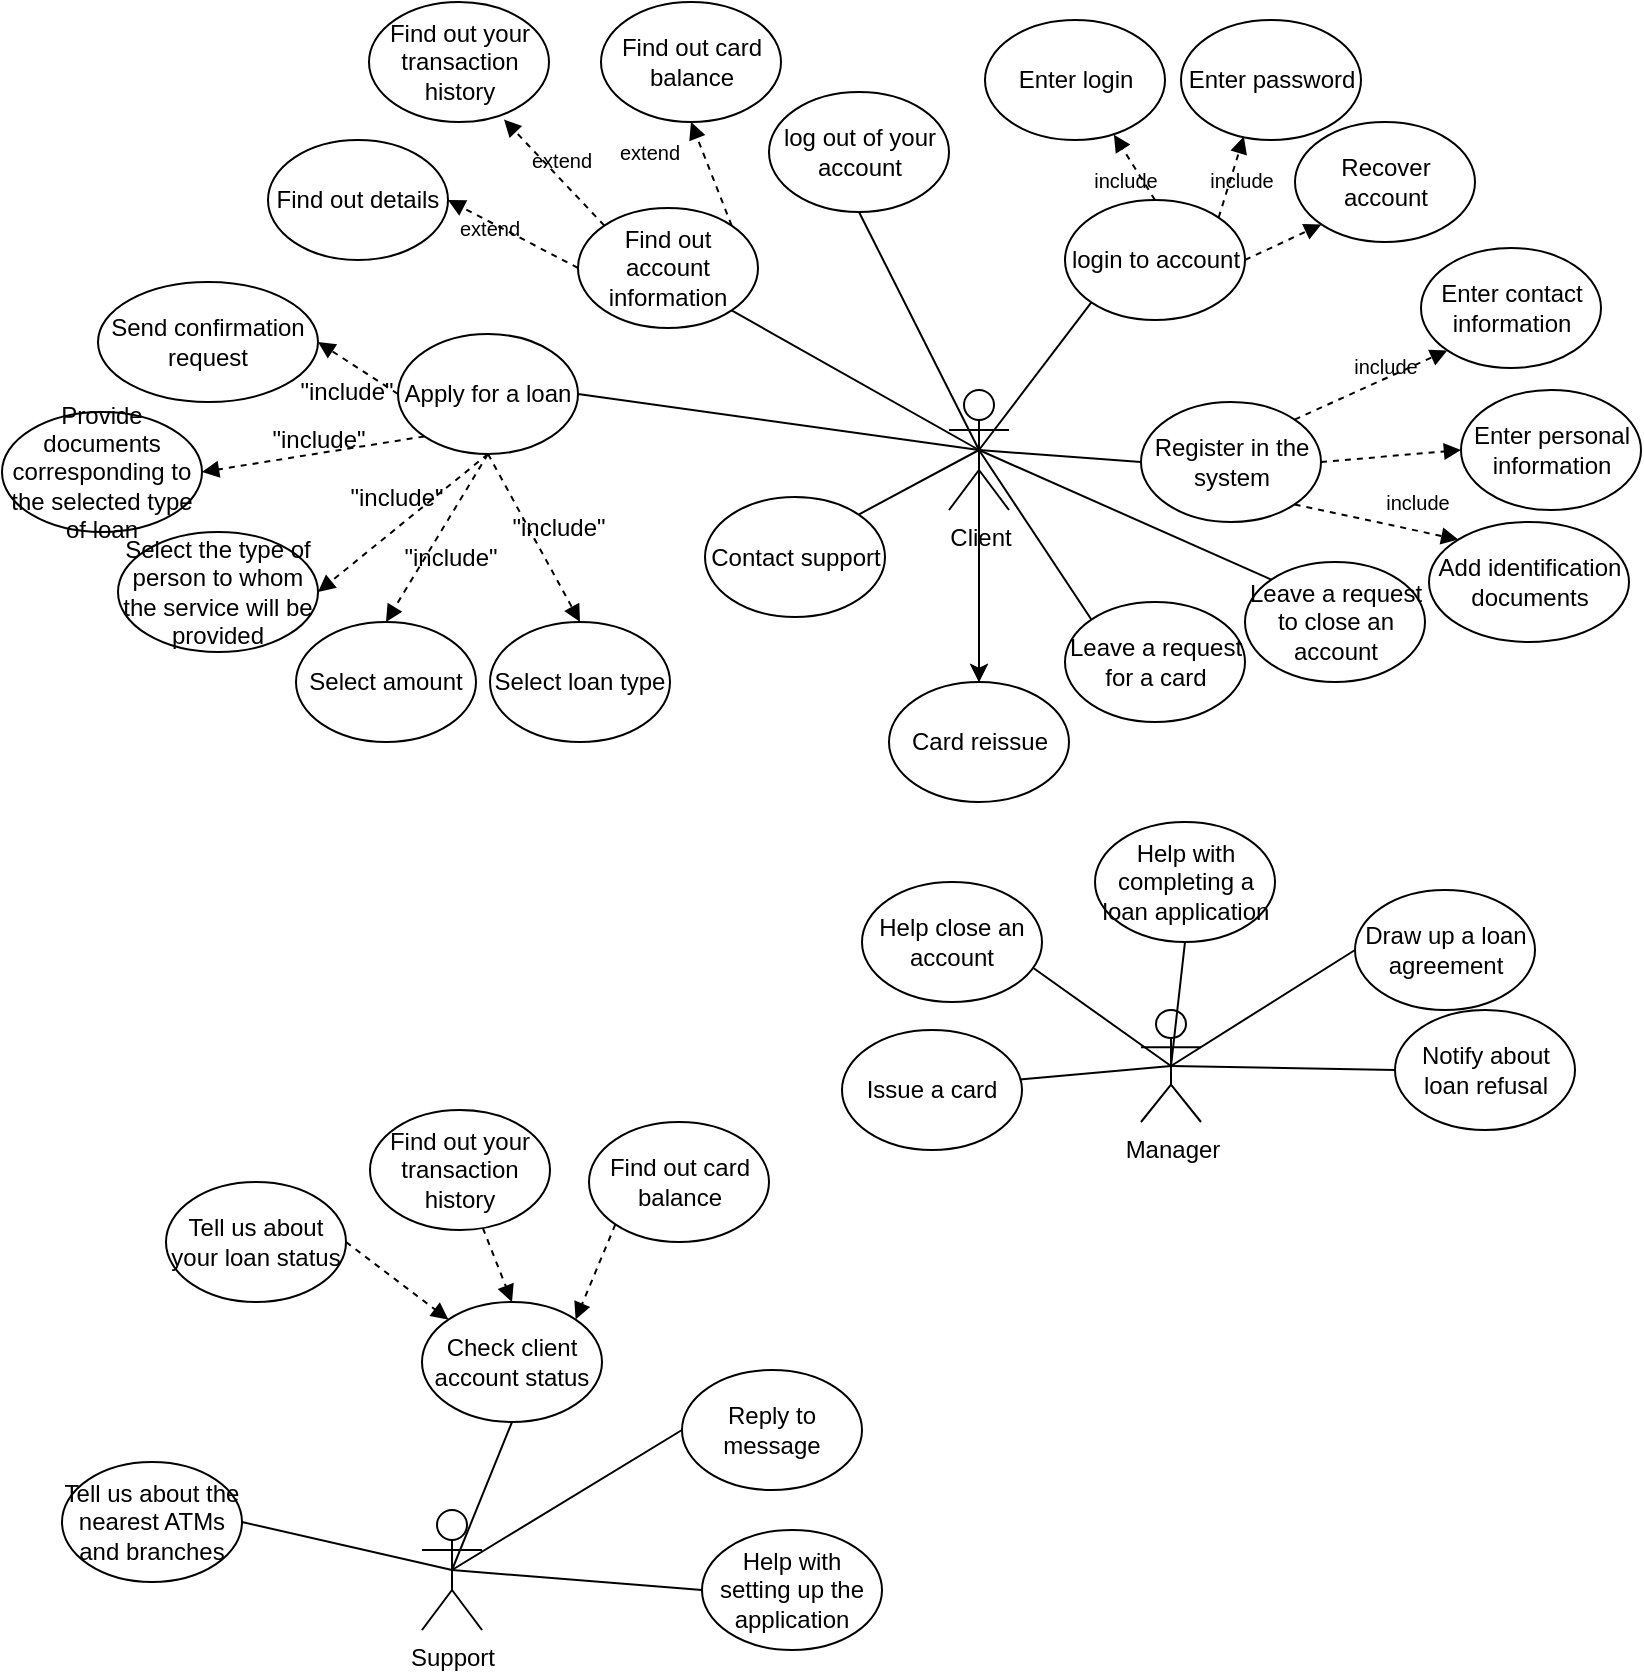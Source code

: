 <mxfile version="24.0.7" type="device" pages="5">
  <diagram id="zoZJyUoyREIMNN8wMbUZ" name="Use case diagram">
    <mxGraphModel dx="954" dy="512" grid="1" gridSize="10" guides="1" tooltips="1" connect="1" arrows="1" fold="1" page="1" pageScale="1" pageWidth="827" pageHeight="1169" math="0" shadow="0">
      <root>
        <mxCell id="0" />
        <mxCell id="1" parent="0" />
        <mxCell id="8sVRwq0MIBhfLBCV8LHx-1" value="" style="edgeStyle=orthogonalEdgeStyle;rounded=0;orthogonalLoop=1;jettySize=auto;html=1;" parent="1" source="z9jJJr1QuuOx36FKF8ej-2" target="z9jJJr1QuuOx36FKF8ej-51" edge="1">
          <mxGeometry relative="1" as="geometry" />
        </mxCell>
        <mxCell id="8sVRwq0MIBhfLBCV8LHx-2" value="" style="edgeStyle=orthogonalEdgeStyle;rounded=0;orthogonalLoop=1;jettySize=auto;html=1;exitX=0.5;exitY=0.5;exitDx=0;exitDy=0;exitPerimeter=0;" parent="1" source="z9jJJr1QuuOx36FKF8ej-2" target="z9jJJr1QuuOx36FKF8ej-51" edge="1">
          <mxGeometry relative="1" as="geometry" />
        </mxCell>
        <mxCell id="z9jJJr1QuuOx36FKF8ej-2" value="Client" style="shape=umlActor;verticalLabelPosition=bottom;verticalAlign=top;html=1;outlineConnect=0;" parent="1" vertex="1">
          <mxGeometry x="473.5" y="334" width="30" height="60" as="geometry" />
        </mxCell>
        <mxCell id="z9jJJr1QuuOx36FKF8ej-3" value="Manager" style="shape=umlActor;verticalLabelPosition=bottom;verticalAlign=top;html=1;outlineConnect=0;" parent="1" vertex="1">
          <mxGeometry x="569.5" y="644" width="30" height="56" as="geometry" />
        </mxCell>
        <mxCell id="z9jJJr1QuuOx36FKF8ej-4" value="Register in the system" style="ellipse;whiteSpace=wrap;html=1;" parent="1" vertex="1">
          <mxGeometry x="569.5" y="340" width="90" height="60" as="geometry" />
        </mxCell>
        <mxCell id="z9jJJr1QuuOx36FKF8ej-5" value="login to account" style="ellipse;whiteSpace=wrap;html=1;" parent="1" vertex="1">
          <mxGeometry x="531.5" y="239" width="90" height="60" as="geometry" />
        </mxCell>
        <mxCell id="z9jJJr1QuuOx36FKF8ej-6" value="Apply for a loan" style="ellipse;whiteSpace=wrap;html=1;" parent="1" vertex="1">
          <mxGeometry x="198" y="306" width="90" height="60" as="geometry" />
        </mxCell>
        <mxCell id="z9jJJr1QuuOx36FKF8ej-7" value="Enter personal information" style="ellipse;whiteSpace=wrap;html=1;" parent="1" vertex="1">
          <mxGeometry x="729.5" y="334" width="90" height="60" as="geometry" />
        </mxCell>
        <mxCell id="z9jJJr1QuuOx36FKF8ej-8" value="Add identification documents" style="ellipse;whiteSpace=wrap;html=1;" parent="1" vertex="1">
          <mxGeometry x="713.5" y="400" width="100" height="60" as="geometry" />
        </mxCell>
        <mxCell id="z9jJJr1QuuOx36FKF8ej-9" value="Select amount" style="ellipse;whiteSpace=wrap;html=1;" parent="1" vertex="1">
          <mxGeometry x="147" y="450" width="90" height="60" as="geometry" />
        </mxCell>
        <mxCell id="z9jJJr1QuuOx36FKF8ej-10" value="Select loan type" style="ellipse;whiteSpace=wrap;html=1;" parent="1" vertex="1">
          <mxGeometry x="244" y="450" width="90" height="60" as="geometry" />
        </mxCell>
        <mxCell id="z9jJJr1QuuOx36FKF8ej-11" value="Provide documents corresponding to the selected type of loan" style="ellipse;whiteSpace=wrap;html=1;" parent="1" vertex="1">
          <mxGeometry y="345" width="100" height="60" as="geometry" />
        </mxCell>
        <mxCell id="z9jJJr1QuuOx36FKF8ej-12" value="Send confirmation request" style="ellipse;whiteSpace=wrap;html=1;" parent="1" vertex="1">
          <mxGeometry x="48" y="280" width="110" height="60" as="geometry" />
        </mxCell>
        <mxCell id="z9jJJr1QuuOx36FKF8ej-13" value="" style="endArrow=none;html=1;rounded=0;entryX=0;entryY=0.5;entryDx=0;entryDy=0;exitX=0.5;exitY=0.5;exitDx=0;exitDy=0;exitPerimeter=0;" parent="1" source="z9jJJr1QuuOx36FKF8ej-2" target="z9jJJr1QuuOx36FKF8ej-4" edge="1">
          <mxGeometry width="50" height="50" relative="1" as="geometry">
            <mxPoint x="343.5" y="424" as="sourcePoint" />
            <mxPoint x="393.5" y="374" as="targetPoint" />
          </mxGeometry>
        </mxCell>
        <mxCell id="z9jJJr1QuuOx36FKF8ej-14" value="" style="html=1;verticalAlign=bottom;labelBackgroundColor=none;endArrow=block;endFill=1;dashed=1;rounded=0;entryX=0.5;entryY=0;entryDx=0;entryDy=0;exitX=0.5;exitY=1;exitDx=0;exitDy=0;" parent="1" source="z9jJJr1QuuOx36FKF8ej-6" target="z9jJJr1QuuOx36FKF8ej-9" edge="1">
          <mxGeometry width="160" relative="1" as="geometry">
            <mxPoint x="238" y="360" as="sourcePoint" />
            <mxPoint x="148" y="636" as="targetPoint" />
          </mxGeometry>
        </mxCell>
        <mxCell id="z9jJJr1QuuOx36FKF8ej-15" value="" style="html=1;verticalAlign=bottom;labelBackgroundColor=none;endArrow=block;endFill=1;dashed=1;rounded=0;exitX=1;exitY=1;exitDx=0;exitDy=0;entryX=0;entryY=0;entryDx=0;entryDy=0;" parent="1" source="z9jJJr1QuuOx36FKF8ej-4" target="z9jJJr1QuuOx36FKF8ej-8" edge="1">
          <mxGeometry width="160" relative="1" as="geometry">
            <mxPoint x="291.5" y="472" as="sourcePoint" />
            <mxPoint x="451.5" y="472" as="targetPoint" />
          </mxGeometry>
        </mxCell>
        <mxCell id="z9jJJr1QuuOx36FKF8ej-16" value="" style="endArrow=none;html=1;rounded=0;entryX=0.5;entryY=0.5;entryDx=0;entryDy=0;entryPerimeter=0;exitX=1;exitY=0.5;exitDx=0;exitDy=0;" parent="1" source="z9jJJr1QuuOx36FKF8ej-6" target="z9jJJr1QuuOx36FKF8ej-2" edge="1">
          <mxGeometry width="50" height="50" relative="1" as="geometry">
            <mxPoint x="323.5" y="444" as="sourcePoint" />
            <mxPoint x="373.5" y="394" as="targetPoint" />
          </mxGeometry>
        </mxCell>
        <mxCell id="z9jJJr1QuuOx36FKF8ej-17" value="" style="html=1;verticalAlign=bottom;labelBackgroundColor=none;endArrow=block;endFill=1;dashed=1;rounded=0;exitX=0.5;exitY=1;exitDx=0;exitDy=0;entryX=0.5;entryY=0;entryDx=0;entryDy=0;" parent="1" source="z9jJJr1QuuOx36FKF8ej-6" target="z9jJJr1QuuOx36FKF8ej-10" edge="1">
          <mxGeometry width="160" relative="1" as="geometry">
            <mxPoint x="108" y="446" as="sourcePoint" />
            <mxPoint x="268" y="446" as="targetPoint" />
            <Array as="points" />
          </mxGeometry>
        </mxCell>
        <mxCell id="z9jJJr1QuuOx36FKF8ej-18" value="" style="html=1;verticalAlign=bottom;labelBackgroundColor=none;endArrow=block;endFill=1;dashed=1;rounded=0;exitX=0;exitY=0.5;exitDx=0;exitDy=0;entryX=1;entryY=0.5;entryDx=0;entryDy=0;" parent="1" source="z9jJJr1QuuOx36FKF8ej-6" target="z9jJJr1QuuOx36FKF8ej-12" edge="1">
          <mxGeometry width="160" relative="1" as="geometry">
            <mxPoint x="108" y="446" as="sourcePoint" />
            <mxPoint x="268" y="446" as="targetPoint" />
          </mxGeometry>
        </mxCell>
        <mxCell id="z9jJJr1QuuOx36FKF8ej-19" value="" style="html=1;verticalAlign=bottom;labelBackgroundColor=none;endArrow=block;endFill=1;dashed=1;rounded=0;exitX=0;exitY=1;exitDx=0;exitDy=0;entryX=1;entryY=0.5;entryDx=0;entryDy=0;" parent="1" source="z9jJJr1QuuOx36FKF8ej-6" target="z9jJJr1QuuOx36FKF8ej-11" edge="1">
          <mxGeometry width="160" relative="1" as="geometry">
            <mxPoint x="207.5" y="377.5" as="sourcePoint" />
            <mxPoint x="268" y="446" as="targetPoint" />
          </mxGeometry>
        </mxCell>
        <mxCell id="z9jJJr1QuuOx36FKF8ej-20" value="" style="html=1;verticalAlign=bottom;labelBackgroundColor=none;endArrow=block;endFill=1;dashed=1;rounded=0;exitX=1;exitY=0.5;exitDx=0;exitDy=0;entryX=0;entryY=0.5;entryDx=0;entryDy=0;" parent="1" source="z9jJJr1QuuOx36FKF8ej-4" target="z9jJJr1QuuOx36FKF8ej-7" edge="1">
          <mxGeometry width="160" relative="1" as="geometry">
            <mxPoint x="717.497" y="275.213" as="sourcePoint" />
            <mxPoint x="458" y="384" as="targetPoint" />
          </mxGeometry>
        </mxCell>
        <mxCell id="z9jJJr1QuuOx36FKF8ej-21" value="Select the type of person to whom the service will be provided" style="ellipse;whiteSpace=wrap;html=1;" parent="1" vertex="1">
          <mxGeometry x="58" y="405" width="100" height="60" as="geometry" />
        </mxCell>
        <mxCell id="z9jJJr1QuuOx36FKF8ej-22" value="" style="html=1;verticalAlign=bottom;labelBackgroundColor=none;endArrow=block;endFill=1;dashed=1;rounded=0;exitX=0.5;exitY=1;exitDx=0;exitDy=0;entryX=1;entryY=0.5;entryDx=0;entryDy=0;" parent="1" source="z9jJJr1QuuOx36FKF8ej-6" target="z9jJJr1QuuOx36FKF8ej-21" edge="1">
          <mxGeometry width="160" relative="1" as="geometry">
            <mxPoint x="188" y="486" as="sourcePoint" />
            <mxPoint x="348" y="486" as="targetPoint" />
          </mxGeometry>
        </mxCell>
        <mxCell id="z9jJJr1QuuOx36FKF8ej-23" value="Draw up a loan agreement" style="ellipse;whiteSpace=wrap;html=1;" parent="1" vertex="1">
          <mxGeometry x="676.5" y="584" width="90" height="60" as="geometry" />
        </mxCell>
        <mxCell id="z9jJJr1QuuOx36FKF8ej-24" value="" style="endArrow=none;html=1;rounded=0;exitX=0.5;exitY=0.5;exitDx=0;exitDy=0;exitPerimeter=0;entryX=0;entryY=0.5;entryDx=0;entryDy=0;" parent="1" source="z9jJJr1QuuOx36FKF8ej-3" target="z9jJJr1QuuOx36FKF8ej-23" edge="1">
          <mxGeometry width="50" height="50" relative="1" as="geometry">
            <mxPoint x="746.5" y="654" as="sourcePoint" />
            <mxPoint x="796.5" y="604" as="targetPoint" />
          </mxGeometry>
        </mxCell>
        <mxCell id="z9jJJr1QuuOx36FKF8ej-25" value="" style="endArrow=none;html=1;rounded=0;exitX=0.5;exitY=0.5;exitDx=0;exitDy=0;exitPerimeter=0;entryX=0;entryY=0;entryDx=0;entryDy=0;" parent="1" source="z9jJJr1QuuOx36FKF8ej-2" target="z9jJJr1QuuOx36FKF8ej-49" edge="1">
          <mxGeometry width="50" height="50" relative="1" as="geometry">
            <mxPoint x="463.5" y="574" as="sourcePoint" />
            <mxPoint x="536.68" y="442.787" as="targetPoint" />
          </mxGeometry>
        </mxCell>
        <mxCell id="z9jJJr1QuuOx36FKF8ej-26" value="Notify about loan refusal" style="ellipse;whiteSpace=wrap;html=1;" parent="1" vertex="1">
          <mxGeometry x="696.5" y="644" width="90" height="60" as="geometry" />
        </mxCell>
        <mxCell id="z9jJJr1QuuOx36FKF8ej-27" value="" style="endArrow=none;html=1;rounded=0;exitX=0.5;exitY=0.5;exitDx=0;exitDy=0;exitPerimeter=0;entryX=0;entryY=0.5;entryDx=0;entryDy=0;" parent="1" source="z9jJJr1QuuOx36FKF8ej-3" target="z9jJJr1QuuOx36FKF8ej-26" edge="1">
          <mxGeometry width="50" height="50" relative="1" as="geometry">
            <mxPoint x="746.5" y="644" as="sourcePoint" />
            <mxPoint x="796.5" y="594" as="targetPoint" />
          </mxGeometry>
        </mxCell>
        <mxCell id="z9jJJr1QuuOx36FKF8ej-28" value="include" style="text;html=1;strokeColor=none;fillColor=none;align=center;verticalAlign=middle;whiteSpace=wrap;rounded=0;fontSize=10;" parent="1" vertex="1">
          <mxGeometry x="671.5" y="312" width="40" height="20" as="geometry" />
        </mxCell>
        <mxCell id="z9jJJr1QuuOx36FKF8ej-29" value="include" style="text;html=1;strokeColor=none;fillColor=none;align=center;verticalAlign=middle;whiteSpace=wrap;rounded=0;fontSize=10;" parent="1" vertex="1">
          <mxGeometry x="687.5" y="380" width="40" height="20" as="geometry" />
        </mxCell>
        <mxCell id="z9jJJr1QuuOx36FKF8ej-30" value="Help with completing a loan application" style="ellipse;whiteSpace=wrap;html=1;" parent="1" vertex="1">
          <mxGeometry x="546.5" y="550" width="90" height="60" as="geometry" />
        </mxCell>
        <mxCell id="z9jJJr1QuuOx36FKF8ej-31" value="" style="endArrow=none;html=1;rounded=0;fontSize=12;exitX=0.5;exitY=0.5;exitDx=0;exitDy=0;exitPerimeter=0;entryX=0.5;entryY=1;entryDx=0;entryDy=0;" parent="1" source="z9jJJr1QuuOx36FKF8ej-3" target="z9jJJr1QuuOx36FKF8ej-30" edge="1">
          <mxGeometry width="50" height="50" relative="1" as="geometry">
            <mxPoint x="896.5" y="590" as="sourcePoint" />
            <mxPoint x="946.5" y="540" as="targetPoint" />
          </mxGeometry>
        </mxCell>
        <mxCell id="z9jJJr1QuuOx36FKF8ej-32" value="&quot;include&quot;" style="text;html=1;strokeColor=none;fillColor=none;align=center;verticalAlign=middle;whiteSpace=wrap;rounded=0;fontSize=12;" parent="1" vertex="1">
          <mxGeometry x="253" y="395" width="51" height="15" as="geometry" />
        </mxCell>
        <mxCell id="z9jJJr1QuuOx36FKF8ej-33" value="&quot;include&quot;" style="text;html=1;strokeColor=none;fillColor=none;align=center;verticalAlign=middle;whiteSpace=wrap;rounded=0;fontSize=12;" parent="1" vertex="1">
          <mxGeometry x="198.5" y="410" width="51" height="15" as="geometry" />
        </mxCell>
        <mxCell id="z9jJJr1QuuOx36FKF8ej-34" value="&quot;include&quot;" style="text;html=1;strokeColor=none;fillColor=none;align=center;verticalAlign=middle;whiteSpace=wrap;rounded=0;fontSize=12;" parent="1" vertex="1">
          <mxGeometry x="133" y="351" width="51" height="15" as="geometry" />
        </mxCell>
        <mxCell id="z9jJJr1QuuOx36FKF8ej-35" value="&quot;include&quot;" style="text;html=1;strokeColor=none;fillColor=none;align=center;verticalAlign=middle;whiteSpace=wrap;rounded=0;fontSize=12;" parent="1" vertex="1">
          <mxGeometry x="147" y="327" width="51" height="15" as="geometry" />
        </mxCell>
        <mxCell id="z9jJJr1QuuOx36FKF8ej-36" value="Enter login" style="ellipse;whiteSpace=wrap;html=1;" parent="1" vertex="1">
          <mxGeometry x="491.5" y="149" width="90" height="60" as="geometry" />
        </mxCell>
        <mxCell id="z9jJJr1QuuOx36FKF8ej-37" value="Enter contact information" style="ellipse;whiteSpace=wrap;html=1;" parent="1" vertex="1">
          <mxGeometry x="709.5" y="263" width="90" height="60" as="geometry" />
        </mxCell>
        <mxCell id="z9jJJr1QuuOx36FKF8ej-38" value="Enter password" style="ellipse;whiteSpace=wrap;html=1;" parent="1" vertex="1">
          <mxGeometry x="589.5" y="149" width="90" height="60" as="geometry" />
        </mxCell>
        <mxCell id="z9jJJr1QuuOx36FKF8ej-39" value="Recover account" style="ellipse;whiteSpace=wrap;html=1;" parent="1" vertex="1">
          <mxGeometry x="646.5" y="200" width="90" height="60" as="geometry" />
        </mxCell>
        <mxCell id="z9jJJr1QuuOx36FKF8ej-40" value="log out of your account" style="ellipse;whiteSpace=wrap;html=1;" parent="1" vertex="1">
          <mxGeometry x="383.5" y="185" width="90" height="60" as="geometry" />
        </mxCell>
        <mxCell id="z9jJJr1QuuOx36FKF8ej-41" value="Find out account information" style="ellipse;whiteSpace=wrap;html=1;" parent="1" vertex="1">
          <mxGeometry x="288" y="243" width="90" height="60" as="geometry" />
        </mxCell>
        <mxCell id="z9jJJr1QuuOx36FKF8ej-42" value="Find out card balance" style="ellipse;whiteSpace=wrap;html=1;" parent="1" vertex="1">
          <mxGeometry x="299.5" y="140" width="90" height="60" as="geometry" />
        </mxCell>
        <mxCell id="z9jJJr1QuuOx36FKF8ej-43" value="Find out your transaction history" style="ellipse;whiteSpace=wrap;html=1;" parent="1" vertex="1">
          <mxGeometry x="183.5" y="140" width="90" height="60" as="geometry" />
        </mxCell>
        <mxCell id="z9jJJr1QuuOx36FKF8ej-44" value="Find out details" style="ellipse;whiteSpace=wrap;html=1;" parent="1" vertex="1">
          <mxGeometry x="133" y="209" width="90" height="60" as="geometry" />
        </mxCell>
        <mxCell id="z9jJJr1QuuOx36FKF8ej-45" value="" style="endArrow=none;html=1;rounded=0;entryX=0.5;entryY=0.5;entryDx=0;entryDy=0;entryPerimeter=0;exitX=1;exitY=1;exitDx=0;exitDy=0;" parent="1" source="z9jJJr1QuuOx36FKF8ej-41" target="z9jJJr1QuuOx36FKF8ej-2" edge="1">
          <mxGeometry width="50" height="50" relative="1" as="geometry">
            <mxPoint x="270.32" y="317.787" as="sourcePoint" />
            <mxPoint x="498.5" y="374" as="targetPoint" />
          </mxGeometry>
        </mxCell>
        <mxCell id="z9jJJr1QuuOx36FKF8ej-46" value="" style="endArrow=none;html=1;rounded=0;entryX=0.5;entryY=0.5;entryDx=0;entryDy=0;entryPerimeter=0;exitX=0.5;exitY=1;exitDx=0;exitDy=0;" parent="1" source="z9jJJr1QuuOx36FKF8ej-40" target="z9jJJr1QuuOx36FKF8ej-2" edge="1">
          <mxGeometry width="50" height="50" relative="1" as="geometry">
            <mxPoint x="350.32" y="291.213" as="sourcePoint" />
            <mxPoint x="498.5" y="374" as="targetPoint" />
          </mxGeometry>
        </mxCell>
        <mxCell id="z9jJJr1QuuOx36FKF8ej-47" value="" style="endArrow=none;html=1;rounded=0;exitX=0;exitY=1;exitDx=0;exitDy=0;entryX=0.5;entryY=0.5;entryDx=0;entryDy=0;entryPerimeter=0;" parent="1" source="z9jJJr1QuuOx36FKF8ej-5" target="z9jJJr1QuuOx36FKF8ej-2" edge="1">
          <mxGeometry width="50" height="50" relative="1" as="geometry">
            <mxPoint x="360.32" y="301.213" as="sourcePoint" />
            <mxPoint x="539.5" y="350" as="targetPoint" />
          </mxGeometry>
        </mxCell>
        <mxCell id="z9jJJr1QuuOx36FKF8ej-48" value="" style="endArrow=none;html=1;rounded=0;entryX=0;entryY=0;entryDx=0;entryDy=0;exitX=0.5;exitY=0.5;exitDx=0;exitDy=0;exitPerimeter=0;" parent="1" source="z9jJJr1QuuOx36FKF8ej-2" target="z9jJJr1QuuOx36FKF8ej-50" edge="1">
          <mxGeometry width="50" height="50" relative="1" as="geometry">
            <mxPoint x="646.5" y="510.003" as="sourcePoint" />
            <mxPoint x="794.68" y="592.79" as="targetPoint" />
          </mxGeometry>
        </mxCell>
        <mxCell id="z9jJJr1QuuOx36FKF8ej-49" value="Leave a request to close an account" style="ellipse;whiteSpace=wrap;html=1;" parent="1" vertex="1">
          <mxGeometry x="621.5" y="420" width="90" height="60" as="geometry" />
        </mxCell>
        <mxCell id="z9jJJr1QuuOx36FKF8ej-50" value="Leave a request for a card" style="ellipse;whiteSpace=wrap;html=1;" parent="1" vertex="1">
          <mxGeometry x="531.5" y="440" width="90" height="60" as="geometry" />
        </mxCell>
        <mxCell id="z9jJJr1QuuOx36FKF8ej-51" value="Card reissue" style="ellipse;whiteSpace=wrap;html=1;" parent="1" vertex="1">
          <mxGeometry x="443.5" y="480" width="90" height="60" as="geometry" />
        </mxCell>
        <mxCell id="z9jJJr1QuuOx36FKF8ej-52" value="&quot;include&quot;" style="text;html=1;strokeColor=none;fillColor=none;align=center;verticalAlign=middle;whiteSpace=wrap;rounded=0;fontSize=12;" parent="1" vertex="1">
          <mxGeometry x="172" y="380" width="51" height="15" as="geometry" />
        </mxCell>
        <mxCell id="z9jJJr1QuuOx36FKF8ej-54" value="Contact support" style="ellipse;whiteSpace=wrap;html=1;" parent="1" vertex="1">
          <mxGeometry x="351.5" y="387.5" width="90" height="60" as="geometry" />
        </mxCell>
        <mxCell id="z9jJJr1QuuOx36FKF8ej-55" value="" style="endArrow=none;html=1;rounded=0;entryX=1;entryY=0;entryDx=0;entryDy=0;exitX=0.5;exitY=0.5;exitDx=0;exitDy=0;exitPerimeter=0;" parent="1" source="z9jJJr1QuuOx36FKF8ej-2" target="z9jJJr1QuuOx36FKF8ej-54" edge="1">
          <mxGeometry width="50" height="50" relative="1" as="geometry">
            <mxPoint x="519.5" y="340" as="sourcePoint" />
            <mxPoint x="496.5" y="460" as="targetPoint" />
          </mxGeometry>
        </mxCell>
        <mxCell id="z9jJJr1QuuOx36FKF8ej-56" value="" style="html=1;verticalAlign=bottom;labelBackgroundColor=none;endArrow=block;endFill=1;dashed=1;rounded=0;exitX=1;exitY=0;exitDx=0;exitDy=0;entryX=0;entryY=1;entryDx=0;entryDy=0;" parent="1" source="z9jJJr1QuuOx36FKF8ej-4" target="z9jJJr1QuuOx36FKF8ej-37" edge="1">
          <mxGeometry width="160" relative="1" as="geometry">
            <mxPoint x="669.5" y="380" as="sourcePoint" />
            <mxPoint x="739.5" y="374" as="targetPoint" />
          </mxGeometry>
        </mxCell>
        <mxCell id="z9jJJr1QuuOx36FKF8ej-57" value="" style="html=1;verticalAlign=bottom;labelBackgroundColor=none;endArrow=block;endFill=1;dashed=1;rounded=0;exitX=1;exitY=0.5;exitDx=0;exitDy=0;entryX=0;entryY=1;entryDx=0;entryDy=0;" parent="1" source="z9jJJr1QuuOx36FKF8ej-5" target="z9jJJr1QuuOx36FKF8ej-39" edge="1">
          <mxGeometry width="160" relative="1" as="geometry">
            <mxPoint x="656.53" y="358.928" as="sourcePoint" />
            <mxPoint x="732.47" y="324.072" as="targetPoint" />
          </mxGeometry>
        </mxCell>
        <mxCell id="z9jJJr1QuuOx36FKF8ej-58" value="" style="html=1;verticalAlign=bottom;labelBackgroundColor=none;endArrow=block;endFill=1;dashed=1;rounded=0;exitX=1;exitY=0;exitDx=0;exitDy=0;entryX=0.349;entryY=0.971;entryDx=0;entryDy=0;entryPerimeter=0;" parent="1" source="z9jJJr1QuuOx36FKF8ej-5" target="z9jJJr1QuuOx36FKF8ej-38" edge="1">
          <mxGeometry width="160" relative="1" as="geometry">
            <mxPoint x="631.5" y="279" as="sourcePoint" />
            <mxPoint x="669.47" y="261.072" as="targetPoint" />
          </mxGeometry>
        </mxCell>
        <mxCell id="z9jJJr1QuuOx36FKF8ej-59" value="" style="html=1;verticalAlign=bottom;labelBackgroundColor=none;endArrow=block;endFill=1;dashed=1;rounded=0;exitX=0.5;exitY=0;exitDx=0;exitDy=0;entryX=0.716;entryY=0.955;entryDx=0;entryDy=0;entryPerimeter=0;" parent="1" source="z9jJJr1QuuOx36FKF8ej-5" target="z9jJJr1QuuOx36FKF8ej-36" edge="1">
          <mxGeometry width="160" relative="1" as="geometry">
            <mxPoint x="618.53" y="257.928" as="sourcePoint" />
            <mxPoint x="630.91" y="217.26" as="targetPoint" />
          </mxGeometry>
        </mxCell>
        <mxCell id="z9jJJr1QuuOx36FKF8ej-60" value="" style="html=1;verticalAlign=bottom;labelBackgroundColor=none;endArrow=block;endFill=1;dashed=1;rounded=0;exitX=1;exitY=0;exitDx=0;exitDy=0;entryX=0.5;entryY=1;entryDx=0;entryDy=0;" parent="1" source="z9jJJr1QuuOx36FKF8ej-41" target="z9jJJr1QuuOx36FKF8ej-42" edge="1">
          <mxGeometry width="160" relative="1" as="geometry">
            <mxPoint x="586.5" y="249" as="sourcePoint" />
            <mxPoint x="565.94" y="216.3" as="targetPoint" />
          </mxGeometry>
        </mxCell>
        <mxCell id="z9jJJr1QuuOx36FKF8ej-61" value="" style="html=1;verticalAlign=bottom;labelBackgroundColor=none;endArrow=block;endFill=1;dashed=1;rounded=0;exitX=0;exitY=0;exitDx=0;exitDy=0;entryX=0.75;entryY=0.979;entryDx=0;entryDy=0;entryPerimeter=0;" parent="1" source="z9jJJr1QuuOx36FKF8ej-41" target="z9jJJr1QuuOx36FKF8ej-43" edge="1">
          <mxGeometry width="160" relative="1" as="geometry">
            <mxPoint x="350.53" y="238.928" as="sourcePoint" />
            <mxPoint x="354.5" y="210" as="targetPoint" />
          </mxGeometry>
        </mxCell>
        <mxCell id="z9jJJr1QuuOx36FKF8ej-62" value="" style="html=1;verticalAlign=bottom;labelBackgroundColor=none;endArrow=block;endFill=1;dashed=1;rounded=0;exitX=0;exitY=0.5;exitDx=0;exitDy=0;entryX=1;entryY=0.5;entryDx=0;entryDy=0;" parent="1" source="z9jJJr1QuuOx36FKF8ej-41" target="z9jJJr1QuuOx36FKF8ej-44" edge="1">
          <mxGeometry width="160" relative="1" as="geometry">
            <mxPoint x="286.47" y="238.928" as="sourcePoint" />
            <mxPoint x="261" y="208.74" as="targetPoint" />
          </mxGeometry>
        </mxCell>
        <mxCell id="z9jJJr1QuuOx36FKF8ej-63" value="include" style="text;html=1;strokeColor=none;fillColor=none;align=center;verticalAlign=middle;whiteSpace=wrap;rounded=0;fontSize=10;" parent="1" vertex="1">
          <mxGeometry x="599.5" y="219" width="40" height="20" as="geometry" />
        </mxCell>
        <mxCell id="z9jJJr1QuuOx36FKF8ej-64" value="include" style="text;html=1;strokeColor=none;fillColor=none;align=center;verticalAlign=middle;whiteSpace=wrap;rounded=0;fontSize=10;" parent="1" vertex="1">
          <mxGeometry x="541.5" y="219" width="40" height="20" as="geometry" />
        </mxCell>
        <mxCell id="z9jJJr1QuuOx36FKF8ej-65" value="extend" style="text;html=1;strokeColor=none;fillColor=none;align=center;verticalAlign=middle;whiteSpace=wrap;rounded=0;fontSize=10;" parent="1" vertex="1">
          <mxGeometry x="259.5" y="209" width="40" height="20" as="geometry" />
        </mxCell>
        <mxCell id="z9jJJr1QuuOx36FKF8ej-66" value="extend" style="text;html=1;strokeColor=none;fillColor=none;align=center;verticalAlign=middle;whiteSpace=wrap;rounded=0;fontSize=10;" parent="1" vertex="1">
          <mxGeometry x="223.5" y="243" width="40" height="20" as="geometry" />
        </mxCell>
        <mxCell id="z9jJJr1QuuOx36FKF8ej-67" value="extend" style="text;html=1;strokeColor=none;fillColor=none;align=center;verticalAlign=middle;whiteSpace=wrap;rounded=0;fontSize=10;" parent="1" vertex="1">
          <mxGeometry x="304" y="205" width="40" height="20" as="geometry" />
        </mxCell>
        <mxCell id="z9jJJr1QuuOx36FKF8ej-68" value="Support" style="shape=umlActor;verticalLabelPosition=bottom;verticalAlign=top;html=1;outlineConnect=0;" parent="1" vertex="1">
          <mxGeometry x="210" y="894" width="30" height="60" as="geometry" />
        </mxCell>
        <mxCell id="z9jJJr1QuuOx36FKF8ej-69" value="Reply to message" style="ellipse;whiteSpace=wrap;html=1;" parent="1" vertex="1">
          <mxGeometry x="340" y="824" width="90" height="60" as="geometry" />
        </mxCell>
        <mxCell id="z9jJJr1QuuOx36FKF8ej-70" value="" style="endArrow=none;html=1;rounded=0;exitX=0.5;exitY=0.5;exitDx=0;exitDy=0;exitPerimeter=0;entryX=0;entryY=0.5;entryDx=0;entryDy=0;" parent="1" source="z9jJJr1QuuOx36FKF8ej-68" target="z9jJJr1QuuOx36FKF8ej-69" edge="1">
          <mxGeometry width="50" height="50" relative="1" as="geometry">
            <mxPoint x="410" y="894" as="sourcePoint" />
            <mxPoint x="460" y="844" as="targetPoint" />
          </mxGeometry>
        </mxCell>
        <mxCell id="z9jJJr1QuuOx36FKF8ej-71" value="Help with setting up the application" style="ellipse;whiteSpace=wrap;html=1;" parent="1" vertex="1">
          <mxGeometry x="350" y="904" width="90" height="60" as="geometry" />
        </mxCell>
        <mxCell id="z9jJJr1QuuOx36FKF8ej-72" value="" style="endArrow=none;html=1;rounded=0;exitX=0.5;exitY=0.5;exitDx=0;exitDy=0;exitPerimeter=0;entryX=0;entryY=0.5;entryDx=0;entryDy=0;" parent="1" source="z9jJJr1QuuOx36FKF8ej-68" target="z9jJJr1QuuOx36FKF8ej-71" edge="1">
          <mxGeometry width="50" height="50" relative="1" as="geometry">
            <mxPoint x="410" y="884" as="sourcePoint" />
            <mxPoint x="460" y="834" as="targetPoint" />
          </mxGeometry>
        </mxCell>
        <mxCell id="z9jJJr1QuuOx36FKF8ej-73" value="Check client account status" style="ellipse;whiteSpace=wrap;html=1;" parent="1" vertex="1">
          <mxGeometry x="210" y="790" width="90" height="60" as="geometry" />
        </mxCell>
        <mxCell id="z9jJJr1QuuOx36FKF8ej-74" value="" style="endArrow=none;html=1;rounded=0;fontSize=12;exitX=0.5;exitY=0.5;exitDx=0;exitDy=0;exitPerimeter=0;entryX=0.5;entryY=1;entryDx=0;entryDy=0;" parent="1" source="z9jJJr1QuuOx36FKF8ej-68" target="z9jJJr1QuuOx36FKF8ej-73" edge="1">
          <mxGeometry width="50" height="50" relative="1" as="geometry">
            <mxPoint x="560" y="830" as="sourcePoint" />
            <mxPoint x="610" y="780" as="targetPoint" />
          </mxGeometry>
        </mxCell>
        <mxCell id="z9jJJr1QuuOx36FKF8ej-75" value="Tell us about your loan status" style="ellipse;whiteSpace=wrap;html=1;" parent="1" vertex="1">
          <mxGeometry x="82" y="730" width="90" height="60" as="geometry" />
        </mxCell>
        <mxCell id="z9jJJr1QuuOx36FKF8ej-76" value="Find out card balance" style="ellipse;whiteSpace=wrap;html=1;" parent="1" vertex="1">
          <mxGeometry x="293.5" y="700" width="90" height="60" as="geometry" />
        </mxCell>
        <mxCell id="z9jJJr1QuuOx36FKF8ej-77" value="Find out your transaction history" style="ellipse;whiteSpace=wrap;html=1;" parent="1" vertex="1">
          <mxGeometry x="184" y="694" width="90" height="60" as="geometry" />
        </mxCell>
        <mxCell id="z9jJJr1QuuOx36FKF8ej-78" value="Tell us about the nearest ATMs and branches" style="ellipse;whiteSpace=wrap;html=1;" parent="1" vertex="1">
          <mxGeometry x="30" y="870" width="90" height="60" as="geometry" />
        </mxCell>
        <mxCell id="z9jJJr1QuuOx36FKF8ej-79" value="" style="endArrow=none;html=1;rounded=0;exitX=1;exitY=0.5;exitDx=0;exitDy=0;entryX=0.5;entryY=0.5;entryDx=0;entryDy=0;entryPerimeter=0;" parent="1" source="z9jJJr1QuuOx36FKF8ej-78" target="z9jJJr1QuuOx36FKF8ej-68" edge="1">
          <mxGeometry width="50" height="50" relative="1" as="geometry">
            <mxPoint x="235" y="934" as="sourcePoint" />
            <mxPoint x="350" y="864" as="targetPoint" />
          </mxGeometry>
        </mxCell>
        <mxCell id="z9jJJr1QuuOx36FKF8ej-80" value="" style="html=1;verticalAlign=bottom;labelBackgroundColor=none;endArrow=block;endFill=1;dashed=1;rounded=0;exitX=0;exitY=1;exitDx=0;exitDy=0;entryX=1;entryY=0;entryDx=0;entryDy=0;" parent="1" source="z9jJJr1QuuOx36FKF8ej-76" target="z9jJJr1QuuOx36FKF8ej-73" edge="1">
          <mxGeometry width="160" relative="1" as="geometry">
            <mxPoint x="364.36" y="770.003" as="sourcePoint" />
            <mxPoint x="288.0" y="804.577" as="targetPoint" />
          </mxGeometry>
        </mxCell>
        <mxCell id="z9jJJr1QuuOx36FKF8ej-81" value="" style="html=1;verticalAlign=bottom;labelBackgroundColor=none;endArrow=block;endFill=1;dashed=1;rounded=0;entryX=0.5;entryY=0;entryDx=0;entryDy=0;" parent="1" source="z9jJJr1QuuOx36FKF8ej-77" target="z9jJJr1QuuOx36FKF8ej-73" edge="1">
          <mxGeometry width="160" relative="1" as="geometry">
            <mxPoint x="316.68" y="761.213" as="sourcePoint" />
            <mxPoint x="296.82" y="808.787" as="targetPoint" />
          </mxGeometry>
        </mxCell>
        <mxCell id="z9jJJr1QuuOx36FKF8ej-82" value="" style="html=1;verticalAlign=bottom;labelBackgroundColor=none;endArrow=block;endFill=1;dashed=1;rounded=0;entryX=0;entryY=0;entryDx=0;entryDy=0;exitX=1;exitY=0.5;exitDx=0;exitDy=0;" parent="1" source="z9jJJr1QuuOx36FKF8ej-75" target="z9jJJr1QuuOx36FKF8ej-73" edge="1">
          <mxGeometry width="160" relative="1" as="geometry">
            <mxPoint x="250.389" y="763.023" as="sourcePoint" />
            <mxPoint x="265" y="800" as="targetPoint" />
          </mxGeometry>
        </mxCell>
        <mxCell id="z9jJJr1QuuOx36FKF8ej-83" value="Help close an account" style="ellipse;whiteSpace=wrap;html=1;" parent="1" vertex="1">
          <mxGeometry x="430" y="580" width="90" height="60" as="geometry" />
        </mxCell>
        <mxCell id="z9jJJr1QuuOx36FKF8ej-84" value="Issue a card" style="ellipse;whiteSpace=wrap;html=1;" parent="1" vertex="1">
          <mxGeometry x="420" y="654" width="90" height="60" as="geometry" />
        </mxCell>
        <mxCell id="z9jJJr1QuuOx36FKF8ej-85" value="" style="endArrow=none;html=1;rounded=0;exitX=0.987;exitY=0.413;exitDx=0;exitDy=0;exitPerimeter=0;entryX=0.5;entryY=0.5;entryDx=0;entryDy=0;entryPerimeter=0;" parent="1" source="z9jJJr1QuuOx36FKF8ej-84" target="z9jJJr1QuuOx36FKF8ej-3" edge="1">
          <mxGeometry width="50" height="50" relative="1" as="geometry">
            <mxPoint x="571.5" y="694" as="sourcePoint" />
            <mxPoint x="706.5" y="684" as="targetPoint" />
          </mxGeometry>
        </mxCell>
        <mxCell id="z9jJJr1QuuOx36FKF8ej-86" value="" style="endArrow=none;html=1;rounded=0;exitX=0.954;exitY=0.719;exitDx=0;exitDy=0;exitPerimeter=0;entryX=0.5;entryY=0.5;entryDx=0;entryDy=0;entryPerimeter=0;" parent="1" source="z9jJJr1QuuOx36FKF8ej-83" target="z9jJJr1QuuOx36FKF8ej-3" edge="1">
          <mxGeometry width="50" height="50" relative="1" as="geometry">
            <mxPoint x="571.5" y="694" as="sourcePoint" />
            <mxPoint x="706.5" y="684" as="targetPoint" />
          </mxGeometry>
        </mxCell>
      </root>
    </mxGraphModel>
  </diagram>
  <diagram id="UNEcj8PjCtWKj6dkkVWt" name="Sequence diagram">
    <mxGraphModel dx="954" dy="512" grid="1" gridSize="10" guides="1" tooltips="1" connect="1" arrows="1" fold="1" page="1" pageScale="1" pageWidth="827" pageHeight="1169" math="0" shadow="0">
      <root>
        <mxCell id="0" />
        <mxCell id="1" parent="0" />
        <mxCell id="iUJNnhAUQARR3c_dlysx-1" value="" style="endArrow=none;dashed=1;html=1;rounded=0;entryX=0.5;entryY=0.5;entryDx=0;entryDy=0;entryPerimeter=0;" parent="1" source="iUJNnhAUQARR3c_dlysx-75" edge="1">
          <mxGeometry width="50" height="50" relative="1" as="geometry">
            <mxPoint x="1440" y="1908.75" as="sourcePoint" />
            <mxPoint x="1446.25" y="148.75" as="targetPoint" />
          </mxGeometry>
        </mxCell>
        <mxCell id="iUJNnhAUQARR3c_dlysx-2" value="" style="endArrow=none;dashed=1;html=1;rounded=0;entryX=0.5;entryY=0.5;entryDx=0;entryDy=0;entryPerimeter=0;" parent="1" edge="1">
          <mxGeometry width="50" height="50" relative="1" as="geometry">
            <mxPoint x="1226.87" y="1895" as="sourcePoint" />
            <mxPoint x="1233.12" y="135" as="targetPoint" />
          </mxGeometry>
        </mxCell>
        <mxCell id="iUJNnhAUQARR3c_dlysx-3" value="" style="endArrow=none;dashed=1;html=1;rounded=0;entryX=0.5;entryY=0.5;entryDx=0;entryDy=0;entryPerimeter=0;" parent="1" edge="1">
          <mxGeometry width="50" height="50" relative="1" as="geometry">
            <mxPoint x="1071.87" y="1895" as="sourcePoint" />
            <mxPoint x="1078.12" y="135" as="targetPoint" />
          </mxGeometry>
        </mxCell>
        <mxCell id="iUJNnhAUQARR3c_dlysx-4" value="" style="endArrow=none;dashed=1;html=1;rounded=0;entryX=0.5;entryY=0.5;entryDx=0;entryDy=0;entryPerimeter=0;" parent="1" edge="1">
          <mxGeometry width="50" height="50" relative="1" as="geometry">
            <mxPoint x="861.88" y="1895" as="sourcePoint" />
            <mxPoint x="868.13" y="135" as="targetPoint" />
          </mxGeometry>
        </mxCell>
        <mxCell id="iUJNnhAUQARR3c_dlysx-5" value="" style="endArrow=none;dashed=1;html=1;rounded=0;entryX=0.5;entryY=0.5;entryDx=0;entryDy=0;entryPerimeter=0;" parent="1" edge="1">
          <mxGeometry width="50" height="50" relative="1" as="geometry">
            <mxPoint x="636.87" y="1880" as="sourcePoint" />
            <mxPoint x="643.12" y="120" as="targetPoint" />
          </mxGeometry>
        </mxCell>
        <mxCell id="iUJNnhAUQARR3c_dlysx-6" value="" style="endArrow=none;dashed=1;html=1;rounded=0;entryX=0.5;entryY=0.5;entryDx=0;entryDy=0;entryPerimeter=0;" parent="1" edge="1">
          <mxGeometry width="50" height="50" relative="1" as="geometry">
            <mxPoint x="456.88" y="1890" as="sourcePoint" />
            <mxPoint x="463.13" y="130" as="targetPoint" />
          </mxGeometry>
        </mxCell>
        <mxCell id="iUJNnhAUQARR3c_dlysx-7" value="" style="endArrow=none;dashed=1;html=1;rounded=0;entryX=0.5;entryY=0.5;entryDx=0;entryDy=0;entryPerimeter=0;" parent="1" edge="1">
          <mxGeometry width="50" height="50" relative="1" as="geometry">
            <mxPoint x="276.87" y="1890" as="sourcePoint" />
            <mxPoint x="283.12" y="130" as="targetPoint" />
          </mxGeometry>
        </mxCell>
        <mxCell id="iUJNnhAUQARR3c_dlysx-8" value="" style="endArrow=none;dashed=1;html=1;rounded=0;entryX=0.5;entryY=0.5;entryDx=0;entryDy=0;entryPerimeter=0;" parent="1" edge="1">
          <mxGeometry width="50" height="50" relative="1" as="geometry">
            <mxPoint x="96" y="1870" as="sourcePoint" />
            <mxPoint x="102.25" y="110" as="targetPoint" />
          </mxGeometry>
        </mxCell>
        <mxCell id="iUJNnhAUQARR3c_dlysx-9" value="Пользователь" style="shape=umlActor;verticalLabelPosition=bottom;verticalAlign=top;html=1;outlineConnect=0;" parent="1" vertex="1">
          <mxGeometry x="85" y="50" width="30" height="60" as="geometry" />
        </mxCell>
        <mxCell id="iUJNnhAUQARR3c_dlysx-10" value="Менеджер" style="ellipse;shape=umlControl;whiteSpace=wrap;html=1;" parent="1" vertex="1">
          <mxGeometry x="1390" y="37.5" width="110" height="110" as="geometry" />
        </mxCell>
        <mxCell id="iUJNnhAUQARR3c_dlysx-11" value="Кредитование" style="ellipse;shape=umlEntity;whiteSpace=wrap;html=1;" parent="1" vertex="1">
          <mxGeometry x="1022.5" y="46.25" width="105" height="102.5" as="geometry" />
        </mxCell>
        <mxCell id="iUJNnhAUQARR3c_dlysx-12" value="Форма регистрации&lt;br&gt;нового пользователя" style="shape=umlBoundary;whiteSpace=wrap;html=1;" parent="1" vertex="1">
          <mxGeometry x="395" y="50" width="117.5" height="90" as="geometry" />
        </mxCell>
        <mxCell id="iUJNnhAUQARR3c_dlysx-13" value="&lt;span style=&quot;text-align: center&quot;&gt;Ввести логин&lt;/span&gt;" style="text;whiteSpace=wrap;html=1;" parent="1" vertex="1">
          <mxGeometry x="115" y="490" width="110" height="20" as="geometry" />
        </mxCell>
        <mxCell id="iUJNnhAUQARR3c_dlysx-15" value="Переход на сайт" style="text;html=1;align=center;verticalAlign=middle;resizable=0;points=[];autosize=1;strokeColor=none;fillColor=none;" parent="1" vertex="1">
          <mxGeometry x="130" y="200" width="110" height="20" as="geometry" />
        </mxCell>
        <mxCell id="iUJNnhAUQARR3c_dlysx-16" style="edgeStyle=orthogonalEdgeStyle;rounded=0;orthogonalLoop=1;jettySize=auto;html=1;exitX=1;exitY=0.5;exitDx=0;exitDy=0;entryX=-0.041;entryY=0.335;entryDx=0;entryDy=0;entryPerimeter=0;" parent="1" source="iUJNnhAUQARR3c_dlysx-17" target="iUJNnhAUQARR3c_dlysx-21" edge="1">
          <mxGeometry relative="1" as="geometry">
            <mxPoint x="260" y="220" as="targetPoint" />
          </mxGeometry>
        </mxCell>
        <mxCell id="iUJNnhAUQARR3c_dlysx-17" value="" style="rounded=0;whiteSpace=wrap;html=1;" parent="1" vertex="1">
          <mxGeometry x="90" y="190" width="20" height="60" as="geometry" />
        </mxCell>
        <mxCell id="iUJNnhAUQARR3c_dlysx-18" style="edgeStyle=orthogonalEdgeStyle;rounded=0;orthogonalLoop=1;jettySize=auto;html=1;exitX=1;exitY=0.25;exitDx=0;exitDy=0;entryX=-0.207;entryY=0.062;entryDx=0;entryDy=0;entryPerimeter=0;" parent="1" edge="1">
          <mxGeometry relative="1" as="geometry">
            <Array as="points">
              <mxPoint x="110" y="402" />
            </Array>
            <mxPoint x="110" y="410" as="sourcePoint" />
            <mxPoint x="445.86" y="401.82" as="targetPoint" />
          </mxGeometry>
        </mxCell>
        <mxCell id="iUJNnhAUQARR3c_dlysx-19" style="edgeStyle=orthogonalEdgeStyle;rounded=0;orthogonalLoop=1;jettySize=auto;html=1;exitX=1;exitY=0.75;exitDx=0;exitDy=0;" parent="1" edge="1">
          <mxGeometry relative="1" as="geometry">
            <Array as="points">
              <mxPoint x="370" y="519.71" />
              <mxPoint x="370" y="519.71" />
            </Array>
            <mxPoint x="110" y="519.71" as="sourcePoint" />
            <mxPoint x="620" y="520.0" as="targetPoint" />
          </mxGeometry>
        </mxCell>
        <mxCell id="iUJNnhAUQARR3c_dlysx-20" value="" style="rounded=0;whiteSpace=wrap;html=1;" parent="1" vertex="1">
          <mxGeometry x="90" y="290" width="20" height="140" as="geometry" />
        </mxCell>
        <mxCell id="iUJNnhAUQARR3c_dlysx-21" value="" style="rounded=0;whiteSpace=wrap;html=1;" parent="1" vertex="1">
          <mxGeometry x="270" y="190" width="20" height="90" as="geometry" />
        </mxCell>
        <mxCell id="iUJNnhAUQARR3c_dlysx-22" style="edgeStyle=orthogonalEdgeStyle;rounded=0;orthogonalLoop=1;jettySize=auto;html=1;exitX=1.08;exitY=0.081;exitDx=0;exitDy=0;exitPerimeter=0;" parent="1" edge="1">
          <mxGeometry relative="1" as="geometry">
            <mxPoint x="471.6" y="408.91" as="sourcePoint" />
            <mxPoint x="472" y="440.0" as="targetPoint" />
            <Array as="points">
              <mxPoint x="520" y="409" />
              <mxPoint x="520" y="440" />
            </Array>
          </mxGeometry>
        </mxCell>
        <mxCell id="iUJNnhAUQARR3c_dlysx-23" value="Проверка &lt;br&gt;пользователя" style="text;html=1;align=center;verticalAlign=middle;resizable=0;points=[];autosize=1;strokeColor=none;fillColor=none;" parent="1" vertex="1">
          <mxGeometry x="470" y="370" width="90" height="30" as="geometry" />
        </mxCell>
        <mxCell id="iUJNnhAUQARR3c_dlysx-24" style="edgeStyle=orthogonalEdgeStyle;rounded=0;orthogonalLoop=1;jettySize=auto;html=1;exitX=1.08;exitY=0.694;exitDx=0;exitDy=0;exitPerimeter=0;entryX=1;entryY=0.474;entryDx=0;entryDy=0;entryPerimeter=0;" parent="1" target="iUJNnhAUQARR3c_dlysx-36" edge="1">
          <mxGeometry relative="1" as="geometry">
            <Array as="points">
              <mxPoint x="720" y="576" />
              <mxPoint x="720" y="590" />
            </Array>
            <mxPoint x="651.6" y="576.34" as="sourcePoint" />
            <mxPoint x="660" y="590" as="targetPoint" />
          </mxGeometry>
        </mxCell>
        <mxCell id="iUJNnhAUQARR3c_dlysx-25" value="Проверка&lt;br&gt;логина и пароля" style="text;html=1;align=center;verticalAlign=middle;resizable=0;points=[];autosize=1;strokeColor=none;fillColor=none;" parent="1" vertex="1">
          <mxGeometry x="650" y="535" width="110" height="30" as="geometry" />
        </mxCell>
        <mxCell id="iUJNnhAUQARR3c_dlysx-26" value="" style="rounded=0;whiteSpace=wrap;html=1;" parent="1" vertex="1">
          <mxGeometry x="450" y="300" width="20" height="150" as="geometry" />
        </mxCell>
        <mxCell id="iUJNnhAUQARR3c_dlysx-27" style="edgeStyle=orthogonalEdgeStyle;rounded=0;orthogonalLoop=1;jettySize=auto;html=1;exitX=1;exitY=0.25;exitDx=0;exitDy=0;entryX=-0.207;entryY=0.062;entryDx=0;entryDy=0;entryPerimeter=0;" parent="1" edge="1">
          <mxGeometry relative="1" as="geometry">
            <Array as="points">
              <mxPoint x="110" y="317" />
            </Array>
            <mxPoint x="110" y="315" as="sourcePoint" />
            <mxPoint x="445.86" y="316.82" as="targetPoint" />
          </mxGeometry>
        </mxCell>
        <mxCell id="iUJNnhAUQARR3c_dlysx-28" value="&lt;span style=&quot;text-align: center;&quot;&gt;Добавить документы идентификации личности&lt;/span&gt;" style="text;whiteSpace=wrap;html=1;" parent="1" vertex="1">
          <mxGeometry x="115" y="290" width="315" height="30" as="geometry" />
        </mxCell>
        <mxCell id="iUJNnhAUQARR3c_dlysx-29" style="edgeStyle=orthogonalEdgeStyle;rounded=0;orthogonalLoop=1;jettySize=auto;html=1;exitX=1;exitY=0.25;exitDx=0;exitDy=0;entryX=-0.207;entryY=0.062;entryDx=0;entryDy=0;entryPerimeter=0;" parent="1" edge="1">
          <mxGeometry relative="1" as="geometry">
            <Array as="points">
              <mxPoint x="110" y="357" />
            </Array>
            <mxPoint x="110" y="355" as="sourcePoint" />
            <mxPoint x="445.86" y="356.82" as="targetPoint" />
          </mxGeometry>
        </mxCell>
        <mxCell id="iUJNnhAUQARR3c_dlysx-30" value="&lt;span style=&quot;text-align: center;&quot;&gt;Ввести личную информацию&lt;/span&gt;" style="text;whiteSpace=wrap;html=1;" parent="1" vertex="1">
          <mxGeometry x="115" y="335" width="200" height="30" as="geometry" />
        </mxCell>
        <mxCell id="iUJNnhAUQARR3c_dlysx-31" value="" style="rounded=0;whiteSpace=wrap;html=1;" parent="1" vertex="1">
          <mxGeometry x="90" y="490" width="20" height="190" as="geometry" />
        </mxCell>
        <mxCell id="iUJNnhAUQARR3c_dlysx-32" style="edgeStyle=orthogonalEdgeStyle;rounded=0;orthogonalLoop=1;jettySize=auto;html=1;exitX=1;exitY=0.75;exitDx=0;exitDy=0;" parent="1" edge="1">
          <mxGeometry relative="1" as="geometry">
            <Array as="points">
              <mxPoint x="371.02" y="570" />
              <mxPoint x="371.02" y="570" />
            </Array>
            <mxPoint x="111.02" y="570.0" as="sourcePoint" />
            <mxPoint x="620" y="570.0" as="targetPoint" />
          </mxGeometry>
        </mxCell>
        <mxCell id="iUJNnhAUQARR3c_dlysx-33" value="&lt;span style=&quot;color: rgb(0, 0, 0); font-family: helvetica; font-size: 12px; font-style: normal; font-weight: 400; letter-spacing: normal; text-align: center; text-indent: 0px; text-transform: none; word-spacing: 0px; background-color: rgb(248, 249, 250); display: inline; float: none;&quot;&gt;Ввести пароль&lt;/span&gt;" style="text;whiteSpace=wrap;html=1;" parent="1" vertex="1">
          <mxGeometry x="115" y="545" width="110" height="30" as="geometry" />
        </mxCell>
        <mxCell id="iUJNnhAUQARR3c_dlysx-34" style="edgeStyle=orthogonalEdgeStyle;rounded=0;orthogonalLoop=1;jettySize=auto;html=1;exitX=1;exitY=0.75;exitDx=0;exitDy=0;" parent="1" edge="1">
          <mxGeometry relative="1" as="geometry">
            <Array as="points">
              <mxPoint x="370" y="620" />
              <mxPoint x="370" y="620" />
            </Array>
            <mxPoint x="110.0" y="620.0" as="sourcePoint" />
            <mxPoint x="620" y="620.0" as="targetPoint" />
          </mxGeometry>
        </mxCell>
        <mxCell id="iUJNnhAUQARR3c_dlysx-35" value="&lt;span style=&quot;color: rgb(0, 0, 0); font-family: helvetica; font-size: 12px; font-style: normal; font-weight: 400; letter-spacing: normal; text-align: center; text-indent: 0px; text-transform: none; word-spacing: 0px; background-color: rgb(248, 249, 250); display: inline; float: none;&quot;&gt;Востановить аккаунт&lt;/span&gt;" style="text;whiteSpace=wrap;html=1;" parent="1" vertex="1">
          <mxGeometry x="115" y="590" width="140" height="30" as="geometry" />
        </mxCell>
        <mxCell id="iUJNnhAUQARR3c_dlysx-36" value="" style="rounded=0;whiteSpace=wrap;html=1;" parent="1" vertex="1">
          <mxGeometry x="630" y="500" width="20" height="190" as="geometry" />
        </mxCell>
        <mxCell id="iUJNnhAUQARR3c_dlysx-37" style="edgeStyle=orthogonalEdgeStyle;rounded=0;orthogonalLoop=1;jettySize=auto;html=1;exitX=1;exitY=0.75;exitDx=0;exitDy=0;" parent="1" edge="1">
          <mxGeometry relative="1" as="geometry">
            <Array as="points">
              <mxPoint x="620" y="665" />
            </Array>
            <mxPoint x="110.0" y="665.0" as="sourcePoint" />
            <mxPoint x="620" y="665.0" as="targetPoint" />
          </mxGeometry>
        </mxCell>
        <mxCell id="iUJNnhAUQARR3c_dlysx-38" value="&lt;span style=&quot;color: rgb(0, 0, 0); font-family: helvetica; font-size: 12px; font-style: normal; font-weight: 400; letter-spacing: normal; text-align: center; text-indent: 0px; text-transform: none; word-spacing: 0px; background-color: rgb(248, 249, 250); display: inline; float: none;&quot;&gt;Войти в аккаунт&lt;/span&gt;" style="text;whiteSpace=wrap;html=1;" parent="1" vertex="1">
          <mxGeometry x="115" y="635" width="110" height="30" as="geometry" />
        </mxCell>
        <mxCell id="iUJNnhAUQARR3c_dlysx-39" value="Сайт" style="rounded=0;whiteSpace=wrap;html=1;" parent="1" vertex="1">
          <mxGeometry x="220" y="65" width="120" height="60" as="geometry" />
        </mxCell>
        <mxCell id="iUJNnhAUQARR3c_dlysx-40" value="Форма входа в аккаунт пользователя" style="shape=umlBoundary;whiteSpace=wrap;html=1;" parent="1" vertex="1">
          <mxGeometry x="565" y="45" width="127.5" height="100" as="geometry" />
        </mxCell>
        <mxCell id="iUJNnhAUQARR3c_dlysx-41" value="Карты" style="ellipse;shape=umlEntity;whiteSpace=wrap;html=1;" parent="1" vertex="1">
          <mxGeometry x="1182.5" y="45" width="107.5" height="102.5" as="geometry" />
        </mxCell>
        <mxCell id="iUJNnhAUQARR3c_dlysx-42" value="Счет" style="ellipse;shape=umlEntity;whiteSpace=wrap;html=1;" parent="1" vertex="1">
          <mxGeometry x="818.75" y="41.25" width="107.5" height="107.5" as="geometry" />
        </mxCell>
        <mxCell id="iUJNnhAUQARR3c_dlysx-43" value="&lt;span style=&quot;text-align: center;&quot;&gt;Узнать информацию счета&lt;/span&gt;" style="text;whiteSpace=wrap;html=1;" parent="1" vertex="1">
          <mxGeometry x="125" y="760" width="210" height="30" as="geometry" />
        </mxCell>
        <mxCell id="iUJNnhAUQARR3c_dlysx-44" value="&lt;span style=&quot;text-align: center;&quot;&gt;Узнать историю операций&lt;/span&gt;" style="text;whiteSpace=wrap;html=1;" parent="1" vertex="1">
          <mxGeometry x="125" y="800" width="200" height="30" as="geometry" />
        </mxCell>
        <mxCell id="iUJNnhAUQARR3c_dlysx-45" value="&lt;span style=&quot;text-align: center;&quot;&gt;Узнать баланс карт&lt;/span&gt;" style="text;whiteSpace=wrap;html=1;" parent="1" vertex="1">
          <mxGeometry x="120" y="850" width="190" height="30" as="geometry" />
        </mxCell>
        <mxCell id="iUJNnhAUQARR3c_dlysx-46" value="&lt;span style=&quot;text-align: center;&quot;&gt;Узнать реквизиты&lt;/span&gt;" style="text;whiteSpace=wrap;html=1;" parent="1" vertex="1">
          <mxGeometry x="120" y="890" width="220" height="30" as="geometry" />
        </mxCell>
        <mxCell id="iUJNnhAUQARR3c_dlysx-47" value="&lt;span style=&quot;text-align: center;&quot;&gt;Отправить запрос на подтверждение&amp;nbsp;&lt;/span&gt;" style="text;whiteSpace=wrap;html=1;" parent="1" vertex="1">
          <mxGeometry x="120" y="1090" width="280" height="30" as="geometry" />
        </mxCell>
        <mxCell id="iUJNnhAUQARR3c_dlysx-48" value="&lt;span style=&quot;text-align: center;&quot;&gt;Выбрать тип лица, которому будут оказана услуга&lt;/span&gt;" style="text;whiteSpace=wrap;html=1;" parent="1" vertex="1">
          <mxGeometry x="120" y="1150" width="390" height="30" as="geometry" />
        </mxCell>
        <mxCell id="iUJNnhAUQARR3c_dlysx-49" value="&lt;span style=&quot;text-align: center;&quot;&gt;Выбрать вид займа&lt;/span&gt;" style="text;whiteSpace=wrap;html=1;" parent="1" vertex="1">
          <mxGeometry x="120" y="1210" width="140" height="30" as="geometry" />
        </mxCell>
        <mxCell id="iUJNnhAUQARR3c_dlysx-50" value="&lt;span style=&quot;text-align: center;&quot;&gt;Выбрать сумму&lt;/span&gt;" style="text;whiteSpace=wrap;html=1;" parent="1" vertex="1">
          <mxGeometry x="120" y="1270" width="120" height="30" as="geometry" />
        </mxCell>
        <mxCell id="iUJNnhAUQARR3c_dlysx-51" value="&lt;span style=&quot;text-align: center;&quot;&gt;Предоставить документы соответствующие выбранному виду займа&lt;/span&gt;" style="text;whiteSpace=wrap;html=1;" parent="1" vertex="1">
          <mxGeometry x="120" y="1330" width="410" height="30" as="geometry" />
        </mxCell>
        <mxCell id="iUJNnhAUQARR3c_dlysx-52" value="&lt;span style=&quot;text-align: center;&quot;&gt;Перевыпуск карты&lt;/span&gt;" style="text;whiteSpace=wrap;html=1;" parent="1" vertex="1">
          <mxGeometry x="127.5" y="1560" width="160" height="30" as="geometry" />
        </mxCell>
        <mxCell id="iUJNnhAUQARR3c_dlysx-54" value="&lt;span style=&quot;text-align: center;&quot;&gt;Оставить заявку на оформение карты&lt;/span&gt;" style="text;whiteSpace=wrap;html=1;" parent="1" vertex="1">
          <mxGeometry x="127.5" y="1610" width="240" height="30" as="geometry" />
        </mxCell>
        <mxCell id="iUJNnhAUQARR3c_dlysx-55" value="" style="rounded=0;whiteSpace=wrap;html=1;" parent="1" vertex="1">
          <mxGeometry x="90" y="730" width="20" height="280" as="geometry" />
        </mxCell>
        <mxCell id="iUJNnhAUQARR3c_dlysx-56" value="" style="rounded=0;whiteSpace=wrap;html=1;" parent="1" vertex="1">
          <mxGeometry x="90" y="1070" width="20" height="380" as="geometry" />
        </mxCell>
        <mxCell id="iUJNnhAUQARR3c_dlysx-57" value="" style="rounded=0;whiteSpace=wrap;html=1;" parent="1" vertex="1">
          <mxGeometry x="90" y="1530" width="20" height="280" as="geometry" />
        </mxCell>
        <mxCell id="xo-i3hGm0-CM7e10l9_S-1" style="edgeStyle=orthogonalEdgeStyle;rounded=0;orthogonalLoop=1;jettySize=auto;html=1;exitX=1;exitY=0.5;exitDx=0;exitDy=0;entryX=0;entryY=0.5;entryDx=0;entryDy=0;" parent="1" source="iUJNnhAUQARR3c_dlysx-58" target="24wafLq23CwLlZclelUw-3" edge="1">
          <mxGeometry relative="1" as="geometry">
            <mxPoint x="1520" y="860.0" as="targetPoint" />
          </mxGeometry>
        </mxCell>
        <mxCell id="iUJNnhAUQARR3c_dlysx-58" value="" style="rounded=0;whiteSpace=wrap;html=1;" parent="1" vertex="1">
          <mxGeometry x="855" y="710" width="20" height="280" as="geometry" />
        </mxCell>
        <mxCell id="Klhj3KLmwvLGpgCHU9fv-1" style="edgeStyle=orthogonalEdgeStyle;rounded=0;orthogonalLoop=1;jettySize=auto;html=1;exitX=1;exitY=0.5;exitDx=0;exitDy=0;" parent="1" source="iUJNnhAUQARR3c_dlysx-59" edge="1">
          <mxGeometry relative="1" as="geometry">
            <mxPoint x="1440" y="1260.118" as="targetPoint" />
          </mxGeometry>
        </mxCell>
        <mxCell id="iUJNnhAUQARR3c_dlysx-59" value="" style="rounded=0;whiteSpace=wrap;html=1;" parent="1" vertex="1">
          <mxGeometry x="1065" y="1070" width="20" height="380" as="geometry" />
        </mxCell>
        <mxCell id="CwmvsuY2jCGyQck4pKds-3" style="edgeStyle=orthogonalEdgeStyle;rounded=0;orthogonalLoop=1;jettySize=auto;html=1;exitX=1;exitY=0.5;exitDx=0;exitDy=0;entryX=0;entryY=0.5;entryDx=0;entryDy=0;" parent="1" source="iUJNnhAUQARR3c_dlysx-61" target="CwmvsuY2jCGyQck4pKds-1" edge="1">
          <mxGeometry relative="1" as="geometry" />
        </mxCell>
        <mxCell id="iUJNnhAUQARR3c_dlysx-61" value="" style="rounded=0;whiteSpace=wrap;html=1;" parent="1" vertex="1">
          <mxGeometry x="1220" y="1540" width="20" height="140" as="geometry" />
        </mxCell>
        <mxCell id="iUJNnhAUQARR3c_dlysx-63" style="edgeStyle=orthogonalEdgeStyle;rounded=0;orthogonalLoop=1;jettySize=auto;html=1;exitX=1;exitY=0.75;exitDx=0;exitDy=0;" parent="1" edge="1">
          <mxGeometry relative="1" as="geometry">
            <Array as="points">
              <mxPoint x="620" y="800" />
            </Array>
            <mxPoint x="110.0" y="800.0" as="sourcePoint" />
            <mxPoint x="850" y="800" as="targetPoint" />
          </mxGeometry>
        </mxCell>
        <mxCell id="iUJNnhAUQARR3c_dlysx-64" style="edgeStyle=orthogonalEdgeStyle;rounded=0;orthogonalLoop=1;jettySize=auto;html=1;exitX=1;exitY=0.75;exitDx=0;exitDy=0;" parent="1" edge="1">
          <mxGeometry relative="1" as="geometry">
            <Array as="points">
              <mxPoint x="622.5" y="840" />
            </Array>
            <mxPoint x="112.5" y="840.0" as="sourcePoint" />
            <mxPoint x="852.5" y="840.0" as="targetPoint" />
          </mxGeometry>
        </mxCell>
        <mxCell id="iUJNnhAUQARR3c_dlysx-65" style="edgeStyle=orthogonalEdgeStyle;rounded=0;orthogonalLoop=1;jettySize=auto;html=1;exitX=1;exitY=0.75;exitDx=0;exitDy=0;" parent="1" edge="1">
          <mxGeometry relative="1" as="geometry">
            <Array as="points">
              <mxPoint x="620" y="880" />
            </Array>
            <mxPoint x="110" y="880" as="sourcePoint" />
            <mxPoint x="850" y="880" as="targetPoint" />
          </mxGeometry>
        </mxCell>
        <mxCell id="iUJNnhAUQARR3c_dlysx-66" style="edgeStyle=orthogonalEdgeStyle;rounded=0;orthogonalLoop=1;jettySize=auto;html=1;exitX=1;exitY=0.75;exitDx=0;exitDy=0;" parent="1" edge="1">
          <mxGeometry relative="1" as="geometry">
            <Array as="points">
              <mxPoint x="620" y="920" />
            </Array>
            <mxPoint x="110" y="920" as="sourcePoint" />
            <mxPoint x="850" y="920" as="targetPoint" />
          </mxGeometry>
        </mxCell>
        <mxCell id="iUJNnhAUQARR3c_dlysx-67" style="edgeStyle=orthogonalEdgeStyle;rounded=0;orthogonalLoop=1;jettySize=auto;html=1;exitX=1;exitY=0.75;exitDx=0;exitDy=0;" parent="1" edge="1">
          <mxGeometry relative="1" as="geometry">
            <Array as="points">
              <mxPoint x="620" y="1118.46" />
            </Array>
            <mxPoint x="110" y="1118.46" as="sourcePoint" />
            <mxPoint x="1050" y="1118" as="targetPoint" />
          </mxGeometry>
        </mxCell>
        <mxCell id="iUJNnhAUQARR3c_dlysx-68" style="edgeStyle=orthogonalEdgeStyle;rounded=0;orthogonalLoop=1;jettySize=auto;html=1;exitX=1;exitY=0.75;exitDx=0;exitDy=0;" parent="1" edge="1">
          <mxGeometry relative="1" as="geometry">
            <Array as="points">
              <mxPoint x="620" y="1180.46" />
            </Array>
            <mxPoint x="110" y="1180.46" as="sourcePoint" />
            <mxPoint x="1050" y="1180" as="targetPoint" />
          </mxGeometry>
        </mxCell>
        <mxCell id="iUJNnhAUQARR3c_dlysx-69" style="edgeStyle=orthogonalEdgeStyle;rounded=0;orthogonalLoop=1;jettySize=auto;html=1;exitX=1;exitY=0.75;exitDx=0;exitDy=0;" parent="1" edge="1">
          <mxGeometry relative="1" as="geometry">
            <Array as="points">
              <mxPoint x="620" y="1240.46" />
            </Array>
            <mxPoint x="110" y="1240.46" as="sourcePoint" />
            <mxPoint x="1050" y="1240" as="targetPoint" />
          </mxGeometry>
        </mxCell>
        <mxCell id="iUJNnhAUQARR3c_dlysx-70" style="edgeStyle=orthogonalEdgeStyle;rounded=0;orthogonalLoop=1;jettySize=auto;html=1;exitX=1;exitY=0.75;exitDx=0;exitDy=0;" parent="1" edge="1">
          <mxGeometry relative="1" as="geometry">
            <Array as="points">
              <mxPoint x="620" y="1300.46" />
            </Array>
            <mxPoint x="110" y="1300.46" as="sourcePoint" />
            <mxPoint x="1050" y="1300" as="targetPoint" />
          </mxGeometry>
        </mxCell>
        <mxCell id="iUJNnhAUQARR3c_dlysx-71" style="edgeStyle=orthogonalEdgeStyle;rounded=0;orthogonalLoop=1;jettySize=auto;html=1;exitX=1;exitY=0.75;exitDx=0;exitDy=0;" parent="1" edge="1">
          <mxGeometry relative="1" as="geometry">
            <Array as="points">
              <mxPoint x="620" y="1360.46" />
            </Array>
            <mxPoint x="110" y="1360.46" as="sourcePoint" />
            <mxPoint x="1050" y="1360" as="targetPoint" />
          </mxGeometry>
        </mxCell>
        <mxCell id="iUJNnhAUQARR3c_dlysx-73" style="edgeStyle=orthogonalEdgeStyle;rounded=0;orthogonalLoop=1;jettySize=auto;html=1;exitX=1;exitY=0.75;exitDx=0;exitDy=0;" parent="1" edge="1">
          <mxGeometry relative="1" as="geometry">
            <Array as="points">
              <mxPoint x="620" y="1590.46" />
            </Array>
            <mxPoint x="110" y="1590.46" as="sourcePoint" />
            <mxPoint x="1210" y="1590" as="targetPoint" />
          </mxGeometry>
        </mxCell>
        <mxCell id="iUJNnhAUQARR3c_dlysx-74" style="edgeStyle=orthogonalEdgeStyle;rounded=0;orthogonalLoop=1;jettySize=auto;html=1;exitX=1;exitY=0.75;exitDx=0;exitDy=0;" parent="1" edge="1">
          <mxGeometry relative="1" as="geometry">
            <Array as="points">
              <mxPoint x="620" y="1640.46" />
            </Array>
            <mxPoint x="110" y="1640.46" as="sourcePoint" />
            <mxPoint x="1210" y="1640" as="targetPoint" />
          </mxGeometry>
        </mxCell>
        <mxCell id="iUJNnhAUQARR3c_dlysx-77" style="edgeStyle=orthogonalEdgeStyle;rounded=0;orthogonalLoop=1;jettySize=auto;html=1;exitX=0.8;exitY=0;exitDx=0;exitDy=0;exitPerimeter=0;" parent="1" source="iUJNnhAUQARR3c_dlysx-87" target="iUJNnhAUQARR3c_dlysx-87" edge="1">
          <mxGeometry relative="1" as="geometry">
            <Array as="points">
              <mxPoint x="262.5" y="2480" />
              <mxPoint x="192.5" y="2480" />
              <mxPoint x="192.5" y="2580" />
              <mxPoint x="239.5" y="2580" />
            </Array>
          </mxGeometry>
        </mxCell>
        <mxCell id="iUJNnhAUQARR3c_dlysx-78" style="rounded=0;orthogonalLoop=1;jettySize=auto;html=1;exitX=0.5;exitY=0.5;exitDx=0;exitDy=0;exitPerimeter=0;entryX=1.043;entryY=0.565;entryDx=0;entryDy=0;entryPerimeter=0;endArrow=none;endFill=0;" parent="1" source="iUJNnhAUQARR3c_dlysx-84" target="iUJNnhAUQARR3c_dlysx-91" edge="1">
          <mxGeometry relative="1" as="geometry" />
        </mxCell>
        <mxCell id="iUJNnhAUQARR3c_dlysx-79" style="edgeStyle=none;rounded=0;orthogonalLoop=1;jettySize=auto;html=1;exitX=0.5;exitY=0.5;exitDx=0;exitDy=0;exitPerimeter=0;entryX=0.5;entryY=1;entryDx=0;entryDy=0;endArrow=none;endFill=0;" parent="1" source="iUJNnhAUQARR3c_dlysx-84" target="iUJNnhAUQARR3c_dlysx-94" edge="1">
          <mxGeometry relative="1" as="geometry" />
        </mxCell>
        <mxCell id="iUJNnhAUQARR3c_dlysx-80" style="edgeStyle=none;rounded=0;orthogonalLoop=1;jettySize=auto;html=1;exitX=0.5;exitY=0.5;exitDx=0;exitDy=0;exitPerimeter=0;entryX=0.274;entryY=0.978;entryDx=0;entryDy=0;entryPerimeter=0;endArrow=none;endFill=0;" parent="1" source="iUJNnhAUQARR3c_dlysx-84" target="iUJNnhAUQARR3c_dlysx-86" edge="1">
          <mxGeometry relative="1" as="geometry" />
        </mxCell>
        <mxCell id="iUJNnhAUQARR3c_dlysx-81" style="edgeStyle=none;rounded=0;orthogonalLoop=1;jettySize=auto;html=1;exitX=0.5;exitY=0.5;exitDx=0;exitDy=0;exitPerimeter=0;entryX=0.5;entryY=0;entryDx=0;entryDy=0;endArrow=none;endFill=0;" parent="1" source="iUJNnhAUQARR3c_dlysx-84" target="iUJNnhAUQARR3c_dlysx-90" edge="1">
          <mxGeometry relative="1" as="geometry" />
        </mxCell>
        <mxCell id="iUJNnhAUQARR3c_dlysx-82" style="edgeStyle=none;rounded=0;orthogonalLoop=1;jettySize=auto;html=1;exitX=0.5;exitY=0.5;exitDx=0;exitDy=0;exitPerimeter=0;entryX=0;entryY=0.5;entryDx=0;entryDy=0;endArrow=none;endFill=0;" parent="1" source="iUJNnhAUQARR3c_dlysx-84" target="iUJNnhAUQARR3c_dlysx-93" edge="1">
          <mxGeometry relative="1" as="geometry" />
        </mxCell>
        <mxCell id="iUJNnhAUQARR3c_dlysx-83" style="edgeStyle=none;rounded=0;orthogonalLoop=1;jettySize=auto;html=1;exitX=0.5;exitY=0.5;exitDx=0;exitDy=0;exitPerimeter=0;endArrow=none;endFill=0;" parent="1" source="iUJNnhAUQARR3c_dlysx-84" target="iUJNnhAUQARR3c_dlysx-87" edge="1">
          <mxGeometry relative="1" as="geometry" />
        </mxCell>
        <mxCell id="iUJNnhAUQARR3c_dlysx-84" value="Пользователь" style="shape=umlActor;verticalLabelPosition=bottom;verticalAlign=top;html=1;outlineConnect=0;" parent="1" vertex="1">
          <mxGeometry x="577.5" y="2380" width="30" height="60" as="geometry" />
        </mxCell>
        <mxCell id="iUJNnhAUQARR3c_dlysx-85" value="Менеджер" style="ellipse;shape=umlControl;whiteSpace=wrap;html=1;" parent="1" vertex="1">
          <mxGeometry x="982.5" y="2470" width="70" height="80" as="geometry" />
        </mxCell>
        <mxCell id="iUJNnhAUQARR3c_dlysx-86" value="Кредитование" style="ellipse;shape=umlEntity;whiteSpace=wrap;html=1;" parent="1" vertex="1">
          <mxGeometry x="670" y="2140" width="92.5" height="80" as="geometry" />
        </mxCell>
        <mxCell id="iUJNnhAUQARR3c_dlysx-87" value="Форма регистрации&lt;br&gt;нового пользователя" style="shape=umlBoundary;whiteSpace=wrap;html=1;" parent="1" vertex="1">
          <mxGeometry x="202.5" y="2500" width="75" height="60" as="geometry" />
        </mxCell>
        <mxCell id="iUJNnhAUQARR3c_dlysx-88" style="edgeStyle=none;rounded=0;orthogonalLoop=1;jettySize=auto;html=1;exitX=0;exitY=0.5;exitDx=0;exitDy=0;endArrow=none;endFill=0;" parent="1" source="iUJNnhAUQARR3c_dlysx-90" target="iUJNnhAUQARR3c_dlysx-87" edge="1">
          <mxGeometry relative="1" as="geometry" />
        </mxCell>
        <mxCell id="iUJNnhAUQARR3c_dlysx-89" style="edgeStyle=none;rounded=0;orthogonalLoop=1;jettySize=auto;html=1;exitX=0.851;exitY=0.107;exitDx=0;exitDy=0;entryX=0.314;entryY=0.865;entryDx=0;entryDy=0;entryPerimeter=0;endArrow=none;endFill=0;exitPerimeter=0;" parent="1" source="iUJNnhAUQARR3c_dlysx-87" target="iUJNnhAUQARR3c_dlysx-91" edge="1">
          <mxGeometry relative="1" as="geometry" />
        </mxCell>
        <mxCell id="iUJNnhAUQARR3c_dlysx-90" value="Сайт" style="rounded=0;whiteSpace=wrap;html=1;" parent="1" vertex="1">
          <mxGeometry x="532.5" y="2560" width="120" height="60" as="geometry" />
        </mxCell>
        <mxCell id="iUJNnhAUQARR3c_dlysx-91" value="Форма входа в аккаунт пользователя" style="shape=umlBoundary;whiteSpace=wrap;html=1;" parent="1" vertex="1">
          <mxGeometry x="272.5" y="2280" width="75" height="60" as="geometry" />
        </mxCell>
        <mxCell id="iUJNnhAUQARR3c_dlysx-92" style="edgeStyle=none;rounded=0;orthogonalLoop=1;jettySize=auto;html=1;exitX=1;exitY=0.5;exitDx=0;exitDy=0;endArrow=none;endFill=0;" parent="1" source="iUJNnhAUQARR3c_dlysx-93" target="iUJNnhAUQARR3c_dlysx-85" edge="1">
          <mxGeometry relative="1" as="geometry" />
        </mxCell>
        <mxCell id="iUJNnhAUQARR3c_dlysx-93" value="Карты" style="ellipse;shape=umlEntity;whiteSpace=wrap;html=1;" parent="1" vertex="1">
          <mxGeometry x="837.5" y="2385" width="70" height="70" as="geometry" />
        </mxCell>
        <mxCell id="iUJNnhAUQARR3c_dlysx-94" value="Счет" style="ellipse;shape=umlEntity;whiteSpace=wrap;html=1;" parent="1" vertex="1">
          <mxGeometry x="412.5" y="2020" width="70" height="70" as="geometry" />
        </mxCell>
        <mxCell id="iUJNnhAUQARR3c_dlysx-95" value="&lt;span style=&quot;text-align: center&quot;&gt;8)Ввести логин&lt;/span&gt;&lt;span style=&quot;text-align: center&quot;&gt;()&lt;/span&gt;" style="text;whiteSpace=wrap;html=1;" parent="1" vertex="1">
          <mxGeometry x="342.5" y="2340" width="110" height="20" as="geometry" />
        </mxCell>
        <mxCell id="iUJNnhAUQARR3c_dlysx-96" value="&lt;span style=&quot;color: rgb(0 , 0 , 0) ; font-family: &amp;quot;helvetica&amp;quot; ; font-size: 12px ; font-style: normal ; font-weight: 400 ; letter-spacing: normal ; text-align: center ; text-indent: 0px ; text-transform: none ; word-spacing: 0px ; background-color: rgb(248 , 249 , 250) ; display: inline ; float: none&quot;&gt;9)Ввести пароль&lt;/span&gt;&lt;span style=&quot;text-align: center&quot;&gt;()&lt;/span&gt;" style="text;whiteSpace=wrap;html=1;" parent="1" vertex="1">
          <mxGeometry x="342.5" y="2355" width="110" height="30" as="geometry" />
        </mxCell>
        <mxCell id="iUJNnhAUQARR3c_dlysx-97" value="&lt;span style=&quot;color: rgb(0 , 0 , 0) ; font-family: &amp;quot;helvetica&amp;quot; ; font-size: 12px ; font-style: normal ; font-weight: 400 ; letter-spacing: normal ; text-align: center ; text-indent: 0px ; text-transform: none ; word-spacing: 0px ; background-color: rgb(248 , 249 , 250) ; display: inline ; float: none&quot;&gt;11)Восстановить аккаунт&lt;/span&gt;&lt;span style=&quot;text-align: center&quot;&gt;()&lt;/span&gt;" style="text;whiteSpace=wrap;html=1;" parent="1" vertex="1">
          <mxGeometry x="342.5" y="2368.79" width="150" height="30" as="geometry" />
        </mxCell>
        <mxCell id="iUJNnhAUQARR3c_dlysx-98" value="&lt;span style=&quot;color: rgb(0 , 0 , 0) ; font-family: &amp;quot;helvetica&amp;quot; ; font-size: 12px ; font-style: normal ; font-weight: 400 ; letter-spacing: normal ; text-align: center ; text-indent: 0px ; text-transform: none ; word-spacing: 0px ; background-color: rgb(248 , 249 , 250) ; display: inline ; float: none&quot;&gt;12)Войти в аккаунт&lt;/span&gt;&lt;span style=&quot;text-align: center&quot;&gt;()&lt;/span&gt;" style="text;whiteSpace=wrap;html=1;" parent="1" vertex="1">
          <mxGeometry x="342.5" y="2398.79" width="130" height="30" as="geometry" />
        </mxCell>
        <mxCell id="iUJNnhAUQARR3c_dlysx-99" value="&lt;span style=&quot;text-align: center;&quot;&gt;&lt;font style=&quot;font-size: 12px;&quot;&gt;3) Добавить документы идентификации личности&lt;/font&gt;&lt;/span&gt;" style="text;whiteSpace=wrap;html=1;align=left;" parent="1" vertex="1">
          <mxGeometry x="382.5" y="2480" width="240" height="30" as="geometry" />
        </mxCell>
        <mxCell id="iUJNnhAUQARR3c_dlysx-100" value="&lt;span style=&quot;text-align: center;&quot;&gt;4) Ввести личную информацию&lt;/span&gt;" style="text;whiteSpace=wrap;html=1;align=left;" parent="1" vertex="1">
          <mxGeometry x="382.5" y="2515" width="200" height="30" as="geometry" />
        </mxCell>
        <mxCell id="iUJNnhAUQARR3c_dlysx-102" value="6)Проверка &lt;br&gt;пользователя()" style="text;html=1;align=center;verticalAlign=middle;resizable=0;points=[];autosize=1;strokeColor=none;fillColor=none;" parent="1" vertex="1">
          <mxGeometry x="92.5" y="2505" width="110" height="40" as="geometry" />
        </mxCell>
        <mxCell id="iUJNnhAUQARR3c_dlysx-103" value="10) Проверка&lt;br&gt;логина и пароля()" style="text;html=1;align=center;verticalAlign=middle;resizable=0;points=[];autosize=1;strokeColor=none;fillColor=none;" parent="1" vertex="1">
          <mxGeometry x="147.5" y="2290" width="120" height="40" as="geometry" />
        </mxCell>
        <mxCell id="iUJNnhAUQARR3c_dlysx-104" value="&lt;div style=&quot;text-align: center;&quot;&gt;&lt;font face=&quot;helvetica&quot;&gt;&lt;span style=&quot;background-color: rgb(248, 249, 250);&quot;&gt;13)&amp;nbsp;&lt;/span&gt;&lt;/font&gt;Узнать информацию счета&lt;/div&gt;" style="text;whiteSpace=wrap;html=1;" parent="1" vertex="1">
          <mxGeometry x="323" y="2120" width="267" height="30" as="geometry" />
        </mxCell>
        <mxCell id="iUJNnhAUQARR3c_dlysx-105" value="&lt;span style=&quot;text-align: center;&quot;&gt;14) Узнать историю операций&lt;/span&gt;" style="text;whiteSpace=wrap;html=1;" parent="1" vertex="1">
          <mxGeometry x="323" y="2140" width="207" height="30" as="geometry" />
        </mxCell>
        <mxCell id="iUJNnhAUQARR3c_dlysx-106" value="&lt;div style=&quot;text-align: center;&quot;&gt;&lt;font face=&quot;helvetica&quot;&gt;&lt;span style=&quot;background-color: rgb(248, 249, 250);&quot;&gt;15)&amp;nbsp;&lt;/span&gt;&lt;/font&gt;Узнать баланс карт&lt;/div&gt;" style="text;whiteSpace=wrap;html=1;" parent="1" vertex="1">
          <mxGeometry x="323" y="2160" width="199.5" height="30" as="geometry" />
        </mxCell>
        <mxCell id="iUJNnhAUQARR3c_dlysx-107" value="&lt;div style=&quot;text-align: center;&quot;&gt;&lt;font face=&quot;helvetica&quot;&gt;&lt;span style=&quot;background-color: rgb(248, 249, 250);&quot;&gt;16)&amp;nbsp;&lt;/span&gt;&lt;/font&gt;Узнать реквизиты&lt;/div&gt;" style="text;whiteSpace=wrap;html=1;" parent="1" vertex="1">
          <mxGeometry x="323" y="2180" width="229.5" height="30" as="geometry" />
        </mxCell>
        <mxCell id="iUJNnhAUQARR3c_dlysx-108" value="&lt;div style=&quot;text-align: center;&quot;&gt;&lt;font face=&quot;helvetica&quot;&gt;&lt;span style=&quot;background-color: rgb(248, 249, 250);&quot;&gt;22)&amp;nbsp;&lt;/span&gt;&lt;/font&gt;Предоставить документы соответствующие выбранному виду займа&lt;/div&gt;" style="text;whiteSpace=wrap;html=1;" parent="1" vertex="1">
          <mxGeometry x="701.5" y="2310" width="417.5" height="30" as="geometry" />
        </mxCell>
        <mxCell id="iUJNnhAUQARR3c_dlysx-109" value="&lt;div style=&quot;text-align: center;&quot;&gt;&lt;font face=&quot;helvetica&quot;&gt;&lt;span style=&quot;background-color: rgb(248, 249, 250);&quot;&gt;18)&amp;nbsp;&lt;/span&gt;&lt;/font&gt;Отправить запрос на подтверждение&amp;nbsp;&lt;br&gt;&lt;/div&gt;" style="text;whiteSpace=wrap;html=1;" parent="1" vertex="1">
          <mxGeometry x="702.5" y="2235" width="287.5" height="30" as="geometry" />
        </mxCell>
        <mxCell id="iUJNnhAUQARR3c_dlysx-110" value="&lt;div style=&quot;text-align: center;&quot;&gt;&lt;font face=&quot;helvetica&quot;&gt;&lt;span style=&quot;background-color: rgb(248, 249, 250);&quot;&gt;19)&amp;nbsp;&lt;/span&gt;&lt;/font&gt;Выбрать тип лица, которому будут оказана услуга&lt;/div&gt;" style="text;whiteSpace=wrap;html=1;" parent="1" vertex="1">
          <mxGeometry x="702.5" y="2255" width="357.5" height="30" as="geometry" />
        </mxCell>
        <mxCell id="iUJNnhAUQARR3c_dlysx-111" value="&lt;span style=&quot;color: rgb(0 , 0 , 0) ; font-family: &amp;quot;helvetica&amp;quot; ; font-size: 12px ; font-style: normal ; font-weight: 400 ; letter-spacing: normal ; text-align: center ; text-indent: 0px ; text-transform: none ; word-spacing: 0px ; background-color: rgb(248 , 249 , 250) ; display: inline ; float: none&quot;&gt;20)&amp;nbsp;&lt;/span&gt;&lt;span style=&quot;text-align: center;&quot;&gt;Выбрать вид займа&lt;/span&gt;" style="text;whiteSpace=wrap;html=1;" parent="1" vertex="1">
          <mxGeometry x="702.5" y="2275" width="247.5" height="30" as="geometry" />
        </mxCell>
        <mxCell id="iUJNnhAUQARR3c_dlysx-112" value="21) Выбрать сумму&amp;nbsp;" style="text;whiteSpace=wrap;html=1;" parent="1" vertex="1">
          <mxGeometry x="702.5" y="2295" width="160" height="30" as="geometry" />
        </mxCell>
        <mxCell id="iUJNnhAUQARR3c_dlysx-113" value="&lt;div style=&quot;text-align: center;&quot;&gt;&lt;font face=&quot;helvetica&quot;&gt;&lt;span style=&quot;background-color: rgb(248, 249, 250);&quot;&gt;24)&amp;nbsp;&lt;/span&gt;&lt;/font&gt;Перевыпуск карты&lt;/div&gt;" style="text;whiteSpace=wrap;html=1;" parent="1" vertex="1">
          <mxGeometry x="652.5" y="2420" width="170" height="30" as="geometry" />
        </mxCell>
        <mxCell id="iUJNnhAUQARR3c_dlysx-114" value="&lt;div style=&quot;text-align: center;&quot;&gt;&lt;font face=&quot;helvetica&quot;&gt;&lt;span style=&quot;background-color: rgb(248, 249, 250);&quot;&gt;25)&amp;nbsp;&lt;/span&gt;&lt;/font&gt;Оставить заявку на оформение карты&lt;/div&gt;" style="text;whiteSpace=wrap;html=1;" parent="1" vertex="1">
          <mxGeometry x="652.5" y="2450" width="437.5" height="30" as="geometry" />
        </mxCell>
        <mxCell id="iUJNnhAUQARR3c_dlysx-115" value="&lt;span style=&quot;text-align: center;&quot;&gt;26) Выдать карту&lt;/span&gt;" style="text;whiteSpace=wrap;html=1;" parent="1" vertex="1">
          <mxGeometry x="982.5" y="2420" width="200" height="30" as="geometry" />
        </mxCell>
        <mxCell id="iUJNnhAUQARR3c_dlysx-116" style="edgeStyle=orthogonalEdgeStyle;rounded=0;orthogonalLoop=1;jettySize=auto;html=1;exitX=0.8;exitY=0;exitDx=0;exitDy=0;exitPerimeter=0;" parent="1" edge="1">
          <mxGeometry relative="1" as="geometry">
            <mxPoint x="332.5" y="2280" as="sourcePoint" />
            <mxPoint x="309.553" y="2340" as="targetPoint" />
            <Array as="points">
              <mxPoint x="332.5" y="2260" />
              <mxPoint x="262.5" y="2260" />
              <mxPoint x="262.5" y="2360" />
              <mxPoint x="309.5" y="2360" />
            </Array>
          </mxGeometry>
        </mxCell>
        <mxCell id="iUJNnhAUQARR3c_dlysx-117" value="1) Переход на сайт()" style="text;html=1;align=center;verticalAlign=middle;resizable=0;points=[];autosize=1;strokeColor=none;fillColor=none;" parent="1" vertex="1">
          <mxGeometry x="600" y="2520" width="140" height="30" as="geometry" />
        </mxCell>
        <mxCell id="iUJNnhAUQARR3c_dlysx-118" value="2) Открыть форму &lt;br&gt;регистрации нового пользователя()" style="text;html=1;align=center;verticalAlign=middle;resizable=0;points=[];autosize=1;strokeColor=none;fillColor=none;" parent="1" vertex="1">
          <mxGeometry x="292.5" y="2585" width="230" height="40" as="geometry" />
        </mxCell>
        <mxCell id="iUJNnhAUQARR3c_dlysx-119" value="7) открыть форму входа&lt;br&gt;в аккаунт()" style="text;html=1;align=center;verticalAlign=middle;resizable=0;points=[];autosize=1;strokeColor=none;fillColor=none;" parent="1" vertex="1">
          <mxGeometry x="107.5" y="2385" width="160" height="40" as="geometry" />
        </mxCell>
        <mxCell id="fybVgdrEERvW4Q_8sqrN-3" value="&lt;span style=&quot;text-align: center;&quot;&gt;Ввести контактную информацию&lt;/span&gt;" style="text;whiteSpace=wrap;html=1;" parent="1" vertex="1">
          <mxGeometry x="112.5" y="380" width="200" height="30" as="geometry" />
        </mxCell>
        <mxCell id="24wafLq23CwLlZclelUw-1" value="Служба поддержки" style="ellipse;shape=umlControl;whiteSpace=wrap;html=1;" parent="1" vertex="1">
          <mxGeometry x="1530" y="37.5" width="110" height="110" as="geometry" />
        </mxCell>
        <mxCell id="24wafLq23CwLlZclelUw-2" value="" style="endArrow=none;dashed=1;html=1;rounded=0;" parent="1" source="24wafLq23CwLlZclelUw-3" edge="1">
          <mxGeometry width="50" height="50" relative="1" as="geometry">
            <mxPoint x="1560" y="1905" as="sourcePoint" />
            <mxPoint x="1580" y="150" as="targetPoint" />
          </mxGeometry>
        </mxCell>
        <mxCell id="24wafLq23CwLlZclelUw-4" value="" style="endArrow=none;dashed=1;html=1;rounded=0;entryX=0.5;entryY=0.5;entryDx=0;entryDy=0;entryPerimeter=0;" parent="1" target="24wafLq23CwLlZclelUw-3" edge="1">
          <mxGeometry width="50" height="50" relative="1" as="geometry">
            <mxPoint x="1589.628" y="1720" as="sourcePoint" />
            <mxPoint x="1566.25" y="145" as="targetPoint" />
          </mxGeometry>
        </mxCell>
        <mxCell id="24wafLq23CwLlZclelUw-3" value="" style="rounded=0;whiteSpace=wrap;html=1;" parent="1" vertex="1">
          <mxGeometry x="1575" y="780" width="20" height="140" as="geometry" />
        </mxCell>
        <mxCell id="24wafLq23CwLlZclelUw-5" value="" style="endArrow=none;dashed=1;html=1;rounded=0;entryX=0.5;entryY=0.5;entryDx=0;entryDy=0;entryPerimeter=0;" parent="1" source="CwmvsuY2jCGyQck4pKds-1" target="iUJNnhAUQARR3c_dlysx-75" edge="1">
          <mxGeometry width="50" height="50" relative="1" as="geometry">
            <mxPoint x="1440" y="1900" as="sourcePoint" />
            <mxPoint x="1446.25" y="148.75" as="targetPoint" />
          </mxGeometry>
        </mxCell>
        <mxCell id="iUJNnhAUQARR3c_dlysx-75" value="" style="rounded=0;whiteSpace=wrap;html=1;" parent="1" vertex="1">
          <mxGeometry x="1435" y="1200" width="20" height="140" as="geometry" />
        </mxCell>
        <mxCell id="tAI0fudEgkBMrrfn3P8_-1" value="&lt;span style=&quot;caret-color: rgb(0, 0, 0); color: rgb(0, 0, 0); font-family: Helvetica; font-size: 12px; font-style: normal; font-variant-caps: normal; font-weight: 400; letter-spacing: normal; orphans: auto; text-align: center; text-indent: 0px; text-transform: none; white-space: normal; widows: auto; word-spacing: 0px; -webkit-text-stroke-width: 0px; background-color: rgb(251, 251, 251); text-decoration: none; display: inline !important; float: none;&quot;&gt;Помощь с оформлением заявки на кредитование&lt;/span&gt;" style="text;whiteSpace=wrap;html=1;" parent="1" vertex="1">
          <mxGeometry x="1100" y="1230" width="310" height="40" as="geometry" />
        </mxCell>
        <mxCell id="JvfY33SriVuTMcsWNX_1-1" value="&lt;span style=&quot;caret-color: rgb(0, 0, 0); color: rgb(0, 0, 0); font-family: Helvetica; font-size: 12px; font-style: normal; font-variant-caps: normal; font-weight: 400; letter-spacing: normal; orphans: auto; text-align: center; text-indent: 0px; text-transform: none; white-space: normal; widows: auto; word-spacing: 0px; -webkit-text-stroke-width: 0px; background-color: rgb(251, 251, 251); text-decoration: none; display: inline !important; float: none;&quot;&gt;Проверить состояние счета клиента&lt;/span&gt;" style="text;whiteSpace=wrap;html=1;" parent="1" vertex="1">
          <mxGeometry x="1135" y="820" width="240" height="40" as="geometry" />
        </mxCell>
        <mxCell id="CwmvsuY2jCGyQck4pKds-2" value="" style="endArrow=none;dashed=1;html=1;rounded=0;entryX=0.5;entryY=0.5;entryDx=0;entryDy=0;entryPerimeter=0;" parent="1" target="CwmvsuY2jCGyQck4pKds-1" edge="1">
          <mxGeometry width="50" height="50" relative="1" as="geometry">
            <mxPoint x="1440" y="1900" as="sourcePoint" />
            <mxPoint x="1445" y="1270" as="targetPoint" />
          </mxGeometry>
        </mxCell>
        <mxCell id="CwmvsuY2jCGyQck4pKds-1" value="" style="rounded=0;whiteSpace=wrap;html=1;" parent="1" vertex="1">
          <mxGeometry x="1430" y="1540" width="20" height="140" as="geometry" />
        </mxCell>
        <mxCell id="CwmvsuY2jCGyQck4pKds-4" value="Выдать карту" style="whiteSpace=wrap;html=1;fillColor=none;strokeColor=none;" parent="1" vertex="1">
          <mxGeometry x="1270" y="1560" width="120" height="60" as="geometry" />
        </mxCell>
        <mxCell id="mPgYB99J7IPhoictR7qZ-2" value="" style="endArrow=none;dashed=1;html=1;rounded=0;" parent="1" edge="1">
          <mxGeometry width="50" height="50" relative="1" as="geometry">
            <mxPoint x="1590" y="1880" as="sourcePoint" />
            <mxPoint x="1590" y="1720" as="targetPoint" />
          </mxGeometry>
        </mxCell>
        <mxCell id="mPgYB99J7IPhoictR7qZ-4" value="&lt;span style=&quot;text-align: center;&quot;&gt;5) Ввести контактную информацию&lt;/span&gt;" style="text;whiteSpace=wrap;html=1;align=left;" parent="1" vertex="1">
          <mxGeometry x="382.5" y="2540" width="257.5" height="30" as="geometry" />
        </mxCell>
        <mxCell id="mPgYB99J7IPhoictR7qZ-6" style="edgeStyle=none;rounded=0;orthogonalLoop=1;jettySize=auto;html=1;exitX=0;exitY=0.5;exitDx=0;exitDy=0;endArrow=none;endFill=0;" parent="1" source="iUJNnhAUQARR3c_dlysx-94" target="mPgYB99J7IPhoictR7qZ-9" edge="1">
          <mxGeometry relative="1" as="geometry">
            <mxPoint x="917" y="2430" as="sourcePoint" />
            <mxPoint x="930.51" y="2096.224" as="targetPoint" />
            <Array as="points" />
          </mxGeometry>
        </mxCell>
        <mxCell id="mPgYB99J7IPhoictR7qZ-8" value="&lt;span style=&quot;caret-color: rgb(0, 0, 0); color: rgb(0, 0, 0); font-family: Helvetica; font-size: 12px; font-style: normal; font-variant-caps: normal; font-weight: 400; letter-spacing: normal; orphans: auto; text-align: center; text-indent: 0px; text-transform: none; white-space: normal; widows: auto; word-spacing: 0px; -webkit-text-stroke-width: 0px; background-color: rgb(251, 251, 251); text-decoration: none; display: inline !important; float: none;&quot;&gt;17) Проверить состояние счета клиента&lt;/span&gt;" style="text;whiteSpace=wrap;html=1;rotation=0;" parent="1" vertex="1">
          <mxGeometry x="225" y="1980" width="237.5" height="40" as="geometry" />
        </mxCell>
        <mxCell id="mPgYB99J7IPhoictR7qZ-9" value="Служба поддержки" style="ellipse;shape=umlControl;whiteSpace=wrap;html=1;" parent="1" vertex="1">
          <mxGeometry x="90" y="1945" width="110" height="110" as="geometry" />
        </mxCell>
        <mxCell id="mPgYB99J7IPhoictR7qZ-10" value="Менеджер" style="ellipse;shape=umlControl;whiteSpace=wrap;html=1;" parent="1" vertex="1">
          <mxGeometry x="1040" y="2060" width="70" height="80" as="geometry" />
        </mxCell>
        <mxCell id="mPgYB99J7IPhoictR7qZ-12" style="edgeStyle=none;rounded=0;orthogonalLoop=1;jettySize=auto;html=1;exitX=1;exitY=0.5;exitDx=0;exitDy=0;endArrow=none;endFill=0;entryX=0.174;entryY=0.863;entryDx=0;entryDy=0;entryPerimeter=0;" parent="1" source="iUJNnhAUQARR3c_dlysx-86" target="mPgYB99J7IPhoictR7qZ-10" edge="1">
          <mxGeometry relative="1" as="geometry">
            <mxPoint x="918" y="2430" as="sourcePoint" />
            <mxPoint x="860" y="2132" as="targetPoint" />
          </mxGeometry>
        </mxCell>
        <mxCell id="mPgYB99J7IPhoictR7qZ-13" value="&lt;span style=&quot;caret-color: rgb(0, 0, 0); color: rgb(0, 0, 0); font-family: Helvetica; font-size: 12px; font-style: normal; font-variant-caps: normal; font-weight: 400; letter-spacing: normal; orphans: auto; text-align: center; text-indent: 0px; text-transform: none; white-space: normal; widows: auto; word-spacing: 0px; -webkit-text-stroke-width: 0px; background-color: rgb(251, 251, 251); text-decoration: none; display: inline !important; float: none;&quot;&gt;23) Помощь с оформлением заявки на кредитование&lt;/span&gt;" style="text;whiteSpace=wrap;html=1;rotation=0;" parent="1" vertex="1">
          <mxGeometry x="701.5" y="2080" width="310" height="40" as="geometry" />
        </mxCell>
      </root>
    </mxGraphModel>
  </diagram>
  <diagram id="G_Rpf35-Yo--BsGjeERG" name="Class Diagram">
    <mxGraphModel dx="1949" dy="602" grid="1" gridSize="10" guides="1" tooltips="1" connect="1" arrows="1" fold="1" page="1" pageScale="1" pageWidth="827" pageHeight="1169" math="0" shadow="0">
      <root>
        <mxCell id="0" />
        <mxCell id="1" parent="0" />
        <mxCell id="_2fCDNMk0_y_gUuGht7o-1" value="Manager" style="swimlane;fontStyle=1;align=center;verticalAlign=top;childLayout=stackLayout;horizontal=1;startSize=26;horizontalStack=0;resizeParent=1;resizeParentMax=0;resizeLast=0;collapsible=1;marginBottom=0;" parent="1" vertex="1">
          <mxGeometry x="200" y="310" width="300" height="130" as="geometry" />
        </mxCell>
        <mxCell id="_2fCDNMk0_y_gUuGht7o-2" value="+ Manager ID: Int&#xa;+ Full Name: String" style="text;strokeColor=none;fillColor=none;align=left;verticalAlign=top;spacingLeft=4;spacingRight=4;overflow=hidden;rotatable=0;points=[[0,0.5],[1,0.5]];portConstraint=eastwest;" parent="_2fCDNMk0_y_gUuGht7o-1" vertex="1">
          <mxGeometry y="26" width="300" height="34" as="geometry" />
        </mxCell>
        <mxCell id="_2fCDNMk0_y_gUuGht7o-3" value="" style="line;strokeWidth=1;fillColor=none;align=left;verticalAlign=middle;spacingTop=-1;spacingLeft=3;spacingRight=3;rotatable=0;labelPosition=right;points=[];portConstraint=eastwest;" parent="_2fCDNMk0_y_gUuGht7o-1" vertex="1">
          <mxGeometry y="60" width="300" height="8" as="geometry" />
        </mxCell>
        <mxCell id="_2fCDNMk0_y_gUuGht7o-4" value="+ Assisting clients in applying for a loan: String&#xa;+ Loan agreement processing: String&#xa;+ Notification of loan rejection: String" style="text;strokeColor=none;fillColor=none;align=left;verticalAlign=top;spacingLeft=4;spacingRight=4;overflow=hidden;rotatable=0;points=[[0,0.5],[1,0.5]];portConstraint=eastwest;" parent="_2fCDNMk0_y_gUuGht7o-1" vertex="1">
          <mxGeometry y="68" width="300" height="62" as="geometry" />
        </mxCell>
        <mxCell id="_2fCDNMk0_y_gUuGht7o-5" value="Database" style="swimlane;fontStyle=1;align=center;verticalAlign=top;childLayout=stackLayout;horizontal=1;startSize=26;horizontalStack=0;resizeParent=1;resizeParentMax=0;resizeLast=0;collapsible=1;marginBottom=0;" parent="1" vertex="1">
          <mxGeometry x="210" y="90" width="280" height="140" as="geometry" />
        </mxCell>
        <mxCell id="_2fCDNMk0_y_gUuGht7o-6" value="- Database ID: Integer" style="text;strokeColor=none;fillColor=none;align=left;verticalAlign=top;spacingLeft=4;spacingRight=4;overflow=hidden;rotatable=0;points=[[0,0.5],[1,0.5]];portConstraint=eastwest;" parent="_2fCDNMk0_y_gUuGht7o-5" vertex="1">
          <mxGeometry y="26" width="280" height="24" as="geometry" />
        </mxCell>
        <mxCell id="_2fCDNMk0_y_gUuGht7o-7" value="" style="line;strokeWidth=1;fillColor=none;align=left;verticalAlign=middle;spacingTop=-1;spacingLeft=3;spacingRight=3;rotatable=0;labelPosition=right;points=[];portConstraint=eastwest;" parent="_2fCDNMk0_y_gUuGht7o-5" vertex="1">
          <mxGeometry y="50" width="280" height="8" as="geometry" />
        </mxCell>
        <mxCell id="_2fCDNMk0_y_gUuGht7o-8" value="- Storage of client information():String&#xa;- Storage of client documents():String&#xa;- Storage of loan history():String&#xa;- Storage of account information():String&#xa;- Storage of card information():String" style="text;strokeColor=none;fillColor=none;align=left;verticalAlign=top;spacingLeft=4;spacingRight=4;overflow=hidden;rotatable=0;points=[[0,0.5],[1,0.5]];portConstraint=eastwest;" parent="_2fCDNMk0_y_gUuGht7o-5" vertex="1">
          <mxGeometry y="58" width="280" height="82" as="geometry" />
        </mxCell>
        <mxCell id="_2fCDNMk0_y_gUuGht7o-9" value="&quot;Customer Support&quot;" style="swimlane;fontStyle=1;align=center;verticalAlign=top;childLayout=stackLayout;horizontal=1;startSize=26;horizontalStack=0;resizeParent=1;resizeParentMax=0;resizeLast=0;collapsible=1;marginBottom=0;" parent="1" vertex="1">
          <mxGeometry x="200" y="490" width="280" height="150" as="geometry" />
        </mxCell>
        <mxCell id="_2fCDNMk0_y_gUuGht7o-10" value="+ Full Name: String&#xa;+ Date of Birth: Int&#xa;+ Documents: String" style="text;strokeColor=none;fillColor=none;align=left;verticalAlign=top;spacingLeft=4;spacingRight=4;overflow=hidden;rotatable=0;points=[[0,0.5],[1,0.5]];portConstraint=eastwest;" parent="_2fCDNMk0_y_gUuGht7o-9" vertex="1">
          <mxGeometry y="26" width="280" height="54" as="geometry" />
        </mxCell>
        <mxCell id="_2fCDNMk0_y_gUuGht7o-11" value="" style="line;strokeWidth=1;fillColor=none;align=left;verticalAlign=middle;spacingTop=-1;spacingLeft=3;spacingRight=3;rotatable=0;labelPosition=right;points=[];portConstraint=eastwest;" parent="_2fCDNMk0_y_gUuGht7o-9" vertex="1">
          <mxGeometry y="80" width="280" height="8" as="geometry" />
        </mxCell>
        <mxCell id="_2fCDNMk0_y_gUuGht7o-12" value="+ Approving loans: String&#xa;+ Declining loans: String&#xa;+ Checking borrower applications: String" style="text;strokeColor=none;fillColor=none;align=left;verticalAlign=top;spacingLeft=4;spacingRight=4;overflow=hidden;rotatable=0;points=[[0,0.5],[1,0.5]];portConstraint=eastwest;" parent="_2fCDNMk0_y_gUuGht7o-9" vertex="1">
          <mxGeometry y="88" width="280" height="62" as="geometry" />
        </mxCell>
        <mxCell id="_2fCDNMk0_y_gUuGht7o-13" value="&quot;Interface&quot;&#xa;Register in the system" style="swimlane;fontStyle=1;align=center;verticalAlign=top;childLayout=stackLayout;horizontal=1;startSize=40;horizontalStack=0;resizeParent=1;resizeParentMax=0;resizeLast=0;collapsible=1;marginBottom=0;" parent="1" vertex="1">
          <mxGeometry x="-152" y="750" width="230" height="100" as="geometry" />
        </mxCell>
        <mxCell id="_2fCDNMk0_y_gUuGht7o-14" value="+ Enter login and password: String&#xa;+ Add necessary documents: String&#xa;+ Add contact information: String" style="text;strokeColor=none;fillColor=none;align=left;verticalAlign=top;spacingLeft=4;spacingRight=4;overflow=hidden;rotatable=0;points=[[0,0.5],[1,0.5]];portConstraint=eastwest;" parent="_2fCDNMk0_y_gUuGht7o-13" vertex="1">
          <mxGeometry y="40" width="230" height="60" as="geometry" />
        </mxCell>
        <mxCell id="_2fCDNMk0_y_gUuGht7o-15" value="&quot;Interface&quot;&#xa;Check client&#39;s account status" style="swimlane;fontStyle=1;align=center;verticalAlign=top;childLayout=stackLayout;horizontal=1;startSize=33;horizontalStack=0;resizeParent=1;resizeParentMax=0;resizeLast=0;collapsible=1;marginBottom=0;" parent="1" vertex="1">
          <mxGeometry x="-162" y="440" width="250" height="90" as="geometry" />
        </mxCell>
        <mxCell id="_2fCDNMk0_y_gUuGht7o-16" value="+ Providing information about the loan status: String&#xa;+ Checking transaction history: String&#xa;+ Checking card balance: Int" style="text;strokeColor=none;fillColor=none;align=left;verticalAlign=top;spacingLeft=4;spacingRight=4;overflow=hidden;rotatable=0;points=[[0,0.5],[1,0.5]];portConstraint=eastwest;" parent="_2fCDNMk0_y_gUuGht7o-15" vertex="1">
          <mxGeometry y="33" width="250" height="57" as="geometry" />
        </mxCell>
        <mxCell id="_2fCDNMk0_y_gUuGht7o-17" value="&quot;Interface&quot;&#xa;Apply for a loan" style="swimlane;fontStyle=1;align=center;verticalAlign=top;childLayout=stackLayout;horizontal=1;startSize=40;horizontalStack=0;resizeParent=1;resizeParentMax=0;resizeLast=0;collapsible=1;marginBottom=0;" parent="1" vertex="1">
          <mxGeometry x="560" y="620" width="210" height="110" as="geometry" />
        </mxCell>
        <mxCell id="_2fCDNMk0_y_gUuGht7o-18" value="+ Add full name: String&#xa;+ Leave contact information: String&#xa;+ Choose loan amount and type: Int&#xa;+ Provide documents: String" style="text;strokeColor=none;fillColor=none;align=left;verticalAlign=top;spacingLeft=4;spacingRight=4;overflow=hidden;rotatable=0;points=[[0,0.5],[1,0.5]];portConstraint=eastwest;" parent="_2fCDNMk0_y_gUuGht7o-17" vertex="1">
          <mxGeometry y="40" width="210" height="70" as="geometry" />
        </mxCell>
        <mxCell id="_2fCDNMk0_y_gUuGht7o-19" value="Application" style="swimlane;fontStyle=1;align=center;verticalAlign=top;childLayout=stackLayout;horizontal=1;startSize=26;horizontalStack=0;resizeParent=1;resizeParentMax=0;resizeLast=0;collapsible=1;marginBottom=0;" parent="1" vertex="1">
          <mxGeometry x="600" y="281.5" width="160" height="110" as="geometry" />
        </mxCell>
        <mxCell id="_2fCDNMk0_y_gUuGht7o-20" value="+ Client&#39;s Full Name: String&#xa;+ Documents: String&#xa;+ Date of Birth: Int&#xa;+ Reason: String&#xa;+ Payment Amount: Int" style="text;strokeColor=none;fillColor=none;align=left;verticalAlign=top;spacingLeft=4;spacingRight=4;overflow=hidden;rotatable=0;points=[[0,0.5],[1,0.5]];portConstraint=eastwest;" parent="_2fCDNMk0_y_gUuGht7o-19" vertex="1">
          <mxGeometry y="26" width="160" height="84" as="geometry" />
        </mxCell>
        <mxCell id="_2fCDNMk0_y_gUuGht7o-21" value="Account" style="swimlane;fontStyle=1;align=center;verticalAlign=top;childLayout=stackLayout;horizontal=1;startSize=26;horizontalStack=0;resizeParent=1;resizeParentMax=0;resizeLast=0;collapsible=1;marginBottom=0;" parent="1" vertex="1">
          <mxGeometry x="-100" y="970" width="180" height="110" as="geometry" />
        </mxCell>
        <mxCell id="_2fCDNMk0_y_gUuGht7o-22" value="+ Full Name: String&#xa;+ Account ID: Int&#xa;+ Passport Number and Series: Int&#xa;+ Insurance: Int&#xa;+ Date of Birth: Int" style="text;strokeColor=none;fillColor=none;align=left;verticalAlign=top;spacingLeft=4;spacingRight=4;overflow=hidden;rotatable=0;points=[[0,0.5],[1,0.5]];portConstraint=eastwest;" parent="_2fCDNMk0_y_gUuGht7o-21" vertex="1">
          <mxGeometry y="26" width="180" height="84" as="geometry" />
        </mxCell>
        <mxCell id="_2fCDNMk0_y_gUuGht7o-23" value="Documents" style="swimlane;fontStyle=1;align=center;verticalAlign=top;childLayout=stackLayout;horizontal=1;startSize=26;horizontalStack=0;resizeParent=1;resizeParentMax=0;resizeLast=0;collapsible=1;marginBottom=0;" parent="1" vertex="1">
          <mxGeometry x="590" y="456.5" width="160" height="80" as="geometry" />
        </mxCell>
        <mxCell id="_2fCDNMk0_y_gUuGht7o-24" value="+ Passport: String&#xa;+ Income certificate: String&#xa;+ Insurance: String" style="text;strokeColor=none;fillColor=none;align=left;verticalAlign=top;spacingLeft=4;spacingRight=4;overflow=hidden;rotatable=0;points=[[0,0.5],[1,0.5]];portConstraint=eastwest;" parent="_2fCDNMk0_y_gUuGht7o-23" vertex="1">
          <mxGeometry y="26" width="160" height="54" as="geometry" />
        </mxCell>
        <mxCell id="_2fCDNMk0_y_gUuGht7o-25" value="Client" style="swimlane;fontStyle=1;align=center;verticalAlign=top;childLayout=stackLayout;horizontal=1;startSize=26;horizontalStack=0;resizeParent=1;resizeParentMax=0;resizeLast=0;collapsible=1;marginBottom=0;" parent="1" vertex="1">
          <mxGeometry x="227" y="750" width="280" height="240" as="geometry" />
        </mxCell>
        <mxCell id="_2fCDNMk0_y_gUuGht7o-26" value="+ Full Name: String&#xa;+ Date of Birth: Int&#xa;+ Documents: String" style="text;strokeColor=none;fillColor=none;align=left;verticalAlign=top;spacingLeft=4;spacingRight=4;overflow=hidden;rotatable=0;points=[[0,0.5],[1,0.5]];portConstraint=eastwest;" parent="_2fCDNMk0_y_gUuGht7o-25" vertex="1">
          <mxGeometry y="26" width="280" height="54" as="geometry" />
        </mxCell>
        <mxCell id="_2fCDNMk0_y_gUuGht7o-27" value="" style="line;strokeWidth=1;fillColor=none;align=left;verticalAlign=middle;spacingTop=-1;spacingLeft=3;spacingRight=3;rotatable=0;labelPosition=right;points=[];portConstraint=eastwest;" parent="_2fCDNMk0_y_gUuGht7o-25" vertex="1">
          <mxGeometry y="80" width="280" height="8" as="geometry" />
        </mxCell>
        <mxCell id="_2fCDNMk0_y_gUuGht7o-28" value="+ Register in the system: String&#xa;+ Log into account: String&#xa;+ Apply for a loan: String&#xa;+ Sign a loan agreement: String&#xa;+ Retrieve account information: String&#xa;+ Log out: String&#xa;+ Apply to close account: String&#xa;+ Apply for card issuance: String&#xa;+ Apply for card reissue: String&#xa;+ Contact support: String" style="text;strokeColor=none;fillColor=none;align=left;verticalAlign=top;spacingLeft=4;spacingRight=4;overflow=hidden;rotatable=0;points=[[0,0.5],[1,0.5]];portConstraint=eastwest;" parent="_2fCDNMk0_y_gUuGht7o-25" vertex="1">
          <mxGeometry y="88" width="280" height="152" as="geometry" />
        </mxCell>
        <mxCell id="_2fCDNMk0_y_gUuGht7o-29" value="Bank_account" style="swimlane;fontStyle=1;align=center;verticalAlign=top;childLayout=stackLayout;horizontal=1;startSize=26;horizontalStack=0;resizeParent=1;resizeParentMax=0;resizeLast=0;collapsible=1;marginBottom=0;" parent="1" vertex="1">
          <mxGeometry x="190" y="1060" width="210" height="90" as="geometry" />
        </mxCell>
        <mxCell id="_2fCDNMk0_y_gUuGht7o-30" value="+ Full Name: String&#xa;+ Account ID: Int&#xa;+ Passport Number and Series: Int&#xa;+ Amount of money in the account: Int" style="text;strokeColor=none;fillColor=none;align=left;verticalAlign=top;spacingLeft=4;spacingRight=4;overflow=hidden;rotatable=0;points=[[0,0.5],[1,0.5]];portConstraint=eastwest;" parent="_2fCDNMk0_y_gUuGht7o-29" vertex="1">
          <mxGeometry y="26" width="210" height="64" as="geometry" />
        </mxCell>
        <mxCell id="_2fCDNMk0_y_gUuGht7o-31" value="Loan agreement" style="swimlane;fontStyle=1;align=center;verticalAlign=top;childLayout=stackLayout;horizontal=1;startSize=26;horizontalStack=0;resizeParent=1;resizeParentMax=0;resizeLast=0;collapsible=1;marginBottom=0;" parent="1" vertex="1">
          <mxGeometry x="540" y="1020" width="160" height="80" as="geometry" />
        </mxCell>
        <mxCell id="_2fCDNMk0_y_gUuGht7o-32" value="+ Full Name: String&#xa;+ Account ID: Int&#xa;+ Application Number" style="text;strokeColor=none;fillColor=none;align=left;verticalAlign=top;spacingLeft=4;spacingRight=4;overflow=hidden;rotatable=0;points=[[0,0.5],[1,0.5]];portConstraint=eastwest;" parent="_2fCDNMk0_y_gUuGht7o-31" vertex="1">
          <mxGeometry y="26" width="160" height="54" as="geometry" />
        </mxCell>
        <mxCell id="_2fCDNMk0_y_gUuGht7o-33" value="&quot;Interface&quot;&#xa;Retrieve account information" style="swimlane;fontStyle=1;align=center;verticalAlign=top;childLayout=stackLayout;horizontal=1;startSize=40;horizontalStack=0;resizeParent=1;resizeParentMax=0;resizeLast=0;collapsible=1;marginBottom=0;" parent="1" vertex="1">
          <mxGeometry x="-142" y="605" width="230" height="100" as="geometry" />
        </mxCell>
        <mxCell id="_2fCDNMk0_y_gUuGht7o-34" value="+ Retrieve details: String&#xa;+ Check transaction history: String&#xa;+ Check card balance: Int" style="text;strokeColor=none;fillColor=none;align=left;verticalAlign=top;spacingLeft=4;spacingRight=4;overflow=hidden;rotatable=0;points=[[0,0.5],[1,0.5]];portConstraint=eastwest;" parent="1" vertex="1">
          <mxGeometry x="-142" y="645" width="230" height="60" as="geometry" />
        </mxCell>
        <mxCell id="_2fCDNMk0_y_gUuGht7o-35" value="" style="endArrow=diamondThin;endFill=1;endSize=24;html=1;rounded=0;exitX=0;exitY=0.5;exitDx=0;exitDy=0;edgeStyle=orthogonalEdgeStyle;entryX=1;entryY=0.5;entryDx=0;entryDy=0;" parent="1" source="_2fCDNMk0_y_gUuGht7o-30" target="_2fCDNMk0_y_gUuGht7o-22" edge="1">
          <mxGeometry width="160" relative="1" as="geometry">
            <mxPoint x="420" y="661.0" as="sourcePoint" />
            <mxPoint x="370" y="520" as="targetPoint" />
            <Array as="points">
              <mxPoint x="140" y="1118" />
              <mxPoint x="140" y="1038" />
            </Array>
          </mxGeometry>
        </mxCell>
        <mxCell id="_2fCDNMk0_y_gUuGht7o-36" value="" style="endArrow=diamondThin;endFill=1;endSize=24;html=1;rounded=0;exitX=0.782;exitY=1.016;exitDx=0;exitDy=0;edgeStyle=orthogonalEdgeStyle;entryX=1;entryY=0.5;entryDx=0;entryDy=0;exitPerimeter=0;" parent="1" source="_2fCDNMk0_y_gUuGht7o-18" target="_2fCDNMk0_y_gUuGht7o-32" edge="1">
          <mxGeometry width="160" relative="1" as="geometry">
            <mxPoint x="90" y="1048" as="sourcePoint" />
            <mxPoint x="200" y="1128" as="targetPoint" />
            <Array as="points">
              <mxPoint x="724" y="770" />
              <mxPoint x="810" y="770" />
              <mxPoint x="810" y="1073" />
            </Array>
          </mxGeometry>
        </mxCell>
        <mxCell id="_2fCDNMk0_y_gUuGht7o-37" value="" style="endArrow=diamondThin;endFill=1;endSize=24;html=1;rounded=0;exitX=1;exitY=0.5;exitDx=0;exitDy=0;edgeStyle=orthogonalEdgeStyle;entryX=0.75;entryY=0;entryDx=0;entryDy=0;" parent="1" source="_2fCDNMk0_y_gUuGht7o-20" target="_2fCDNMk0_y_gUuGht7o-17" edge="1">
          <mxGeometry width="160" relative="1" as="geometry">
            <mxPoint x="780" y="705.0" as="sourcePoint" />
            <mxPoint x="710" y="1083" as="targetPoint" />
            <Array as="points">
              <mxPoint x="800" y="350" />
              <mxPoint x="800" y="580" />
              <mxPoint x="718" y="580" />
            </Array>
          </mxGeometry>
        </mxCell>
        <mxCell id="_2fCDNMk0_y_gUuGht7o-38" value="" style="endArrow=diamondThin;endFill=1;endSize=24;html=1;rounded=0;exitX=1;exitY=0.5;exitDx=0;exitDy=0;edgeStyle=orthogonalEdgeStyle;entryX=0.5;entryY=0;entryDx=0;entryDy=0;" parent="1" source="_2fCDNMk0_y_gUuGht7o-24" target="_2fCDNMk0_y_gUuGht7o-17" edge="1">
          <mxGeometry width="160" relative="1" as="geometry">
            <mxPoint x="770" y="359.5" as="sourcePoint" />
            <mxPoint x="727.5" y="630.0" as="targetPoint" />
            <Array as="points">
              <mxPoint x="780" y="510" />
              <mxPoint x="780" y="560" />
              <mxPoint x="665" y="560" />
            </Array>
          </mxGeometry>
        </mxCell>
        <mxCell id="_2fCDNMk0_y_gUuGht7o-39" value="" style="endArrow=block;endSize=16;endFill=0;html=1;rounded=0;exitX=1;exitY=0.5;exitDx=0;exitDy=0;edgeStyle=orthogonalEdgeStyle;entryX=1;entryY=0;entryDx=0;entryDy=0;" parent="1" source="_2fCDNMk0_y_gUuGht7o-4" target="_2fCDNMk0_y_gUuGht7o-25" edge="1">
          <mxGeometry width="160" relative="1" as="geometry">
            <mxPoint x="-190" y="310" as="sourcePoint" />
            <mxPoint x="510" y="810" as="targetPoint" />
            <Array as="points">
              <mxPoint x="507" y="409" />
            </Array>
          </mxGeometry>
        </mxCell>
        <mxCell id="_2fCDNMk0_y_gUuGht7o-40" value="" style="endArrow=block;endSize=16;endFill=0;html=1;rounded=0;exitX=1;exitY=0.5;exitDx=0;exitDy=0;entryX=0.75;entryY=0;entryDx=0;entryDy=0;edgeStyle=orthogonalEdgeStyle;" parent="1" source="_2fCDNMk0_y_gUuGht7o-10" target="_2fCDNMk0_y_gUuGht7o-25" edge="1">
          <mxGeometry width="160" relative="1" as="geometry">
            <mxPoint x="510" y="419" as="sourcePoint" />
            <mxPoint x="517" y="924.0" as="targetPoint" />
            <Array as="points">
              <mxPoint x="490" y="543" />
              <mxPoint x="490" y="690" />
              <mxPoint x="437" y="690" />
            </Array>
          </mxGeometry>
        </mxCell>
        <mxCell id="_2fCDNMk0_y_gUuGht7o-41" value="Use" style="endArrow=open;endSize=12;dashed=1;html=1;rounded=0;exitX=0;exitY=0.5;exitDx=0;exitDy=0;edgeStyle=orthogonalEdgeStyle;entryX=0;entryY=0.5;entryDx=0;entryDy=0;" parent="1" source="_2fCDNMk0_y_gUuGht7o-8" target="_2fCDNMk0_y_gUuGht7o-16" edge="1">
          <mxGeometry width="160" relative="1" as="geometry">
            <mxPoint x="340" y="330" as="sourcePoint" />
            <mxPoint x="760" y="965.0" as="targetPoint" />
            <Array as="points">
              <mxPoint x="-200" y="189" />
              <mxPoint x="-200" y="501" />
            </Array>
          </mxGeometry>
        </mxCell>
        <mxCell id="_2fCDNMk0_y_gUuGht7o-42" value="Use" style="endArrow=open;endSize=12;dashed=1;html=1;rounded=0;exitX=-0.001;exitY=0.115;exitDx=0;exitDy=0;edgeStyle=orthogonalEdgeStyle;exitPerimeter=0;" parent="1" source="_2fCDNMk0_y_gUuGht7o-8" edge="1">
          <mxGeometry width="160" relative="1" as="geometry">
            <mxPoint x="220" y="199" as="sourcePoint" />
            <mxPoint x="-152" y="660" as="targetPoint" />
            <Array as="points">
              <mxPoint x="210" y="150" />
              <mxPoint x="-260" y="150" />
              <mxPoint x="-260" y="660" />
            </Array>
          </mxGeometry>
        </mxCell>
        <mxCell id="_2fCDNMk0_y_gUuGht7o-43" value="Use" style="endArrow=open;endSize=12;dashed=1;html=1;rounded=0;exitX=0;exitY=0.5;exitDx=0;exitDy=0;edgeStyle=orthogonalEdgeStyle;entryX=0;entryY=0.5;entryDx=0;entryDy=0;" parent="1" source="_2fCDNMk0_y_gUuGht7o-6" target="_2fCDNMk0_y_gUuGht7o-14" edge="1">
          <mxGeometry width="160" relative="1" as="geometry">
            <mxPoint x="230" y="209" as="sourcePoint" />
            <mxPoint x="-142" y="521.5" as="targetPoint" />
            <Array as="points">
              <mxPoint x="-320" y="128" />
              <mxPoint x="-320" y="820" />
            </Array>
          </mxGeometry>
        </mxCell>
        <mxCell id="_2fCDNMk0_y_gUuGht7o-44" value="Use" style="endArrow=open;endSize=12;dashed=1;html=1;rounded=0;exitX=1;exitY=0.5;exitDx=0;exitDy=0;edgeStyle=orthogonalEdgeStyle;entryX=1;entryY=0.5;entryDx=0;entryDy=0;" parent="1" source="_2fCDNMk0_y_gUuGht7o-8" target="_2fCDNMk0_y_gUuGht7o-18" edge="1">
          <mxGeometry width="160" relative="1" as="geometry">
            <mxPoint x="220" y="199" as="sourcePoint" />
            <mxPoint x="-152" y="511.5" as="targetPoint" />
            <Array as="points">
              <mxPoint x="860" y="189" />
              <mxPoint x="860" y="695" />
            </Array>
          </mxGeometry>
        </mxCell>
        <mxCell id="_2fCDNMk0_y_gUuGht7o-45" value="" style="endArrow=block;dashed=1;endFill=0;endSize=12;html=1;rounded=0;exitX=0;exitY=0.5;exitDx=0;exitDy=0;entryX=1;entryY=0.5;entryDx=0;entryDy=0;edgeStyle=orthogonalEdgeStyle;" parent="1" source="_2fCDNMk0_y_gUuGht7o-4" target="_2fCDNMk0_y_gUuGht7o-16" edge="1">
          <mxGeometry width="160" relative="1" as="geometry">
            <mxPoint x="340" y="560" as="sourcePoint" />
            <mxPoint x="520" y="784.0" as="targetPoint" />
            <Array as="points">
              <mxPoint x="150" y="409" />
              <mxPoint x="150" y="501" />
            </Array>
          </mxGeometry>
        </mxCell>
        <mxCell id="_2fCDNMk0_y_gUuGht7o-46" value="" style="endArrow=block;dashed=1;endFill=0;endSize=12;html=1;rounded=0;exitX=0;exitY=0.5;exitDx=0;exitDy=0;entryX=1;entryY=0.5;entryDx=0;entryDy=0;edgeStyle=orthogonalEdgeStyle;" parent="1" source="_2fCDNMk0_y_gUuGht7o-12" target="_2fCDNMk0_y_gUuGht7o-34" edge="1">
          <mxGeometry width="160" relative="1" as="geometry">
            <mxPoint x="210" y="419" as="sourcePoint" />
            <mxPoint x="98" y="511.5" as="targetPoint" />
            <Array as="points">
              <mxPoint x="170" y="609" />
              <mxPoint x="170" y="675" />
            </Array>
          </mxGeometry>
        </mxCell>
        <mxCell id="_2fCDNMk0_y_gUuGht7o-47" value="" style="endArrow=classic;html=1;rounded=0;entryX=0;entryY=0.5;entryDx=0;entryDy=0;edgeStyle=orthogonalEdgeStyle;exitX=1;exitY=0.5;exitDx=0;exitDy=0;" parent="1" source="_2fCDNMk0_y_gUuGht7o-26" target="_2fCDNMk0_y_gUuGht7o-20" edge="1">
          <mxGeometry width="50" height="50" relative="1" as="geometry">
            <mxPoint x="400" y="841.52" as="sourcePoint" />
            <mxPoint x="472.02" y="560" as="targetPoint" />
            <Array as="points">
              <mxPoint x="507" y="800" />
              <mxPoint x="530" y="800" />
              <mxPoint x="530" y="350" />
            </Array>
          </mxGeometry>
        </mxCell>
        <mxCell id="_2fCDNMk0_y_gUuGht7o-48" value="" style="endArrow=classic;html=1;rounded=0;entryX=0;entryY=0.5;entryDx=0;entryDy=0;edgeStyle=orthogonalEdgeStyle;" parent="1" source="_2fCDNMk0_y_gUuGht7o-28" target="_2fCDNMk0_y_gUuGht7o-32" edge="1">
          <mxGeometry width="50" height="50" relative="1" as="geometry">
            <mxPoint x="370" y="1101.52" as="sourcePoint" />
            <mxPoint x="442.02" y="820" as="targetPoint" />
            <Array as="points">
              <mxPoint x="440" y="1073" />
            </Array>
          </mxGeometry>
        </mxCell>
        <mxCell id="_2fCDNMk0_y_gUuGht7o-49" value="" style="endArrow=classic;html=1;rounded=0;entryX=0.75;entryY=0;entryDx=0;entryDy=0;edgeStyle=orthogonalEdgeStyle;exitX=0.398;exitY=0.999;exitDx=0;exitDy=0;exitPerimeter=0;" parent="1" source="_2fCDNMk0_y_gUuGht7o-28" target="_2fCDNMk0_y_gUuGht7o-29" edge="1">
          <mxGeometry width="50" height="50" relative="1" as="geometry">
            <mxPoint x="450" y="1000" as="sourcePoint" />
            <mxPoint x="550" y="1083" as="targetPoint" />
            <Array as="points">
              <mxPoint x="348" y="990" />
            </Array>
          </mxGeometry>
        </mxCell>
        <mxCell id="_2fCDNMk0_y_gUuGht7o-50" value="" style="endArrow=classic;html=1;rounded=0;edgeStyle=orthogonalEdgeStyle;exitX=0;exitY=0.5;exitDx=0;exitDy=0;" parent="1" source="_2fCDNMk0_y_gUuGht7o-28" edge="1">
          <mxGeometry width="50" height="50" relative="1" as="geometry">
            <mxPoint x="460" y="1010" as="sourcePoint" />
            <mxPoint x="80" y="985" as="targetPoint" />
            <Array as="points">
              <mxPoint x="200" y="914" />
              <mxPoint x="200" y="985" />
            </Array>
          </mxGeometry>
        </mxCell>
        <mxCell id="_2fCDNMk0_y_gUuGht7o-51" value="" style="endArrow=block;dashed=1;endFill=0;endSize=12;html=1;rounded=0;exitX=0;exitY=0.5;exitDx=0;exitDy=0;entryX=1;entryY=0.25;entryDx=0;entryDy=0;edgeStyle=orthogonalEdgeStyle;" parent="1" source="_2fCDNMk0_y_gUuGht7o-26" target="_2fCDNMk0_y_gUuGht7o-13" edge="1">
          <mxGeometry width="160" relative="1" as="geometry">
            <mxPoint x="210" y="619" as="sourcePoint" />
            <mxPoint x="98" y="685" as="targetPoint" />
            <Array as="points">
              <mxPoint x="210" y="803" />
              <mxPoint x="210" y="770" />
              <mxPoint x="78" y="770" />
            </Array>
          </mxGeometry>
        </mxCell>
        <mxCell id="_2fCDNMk0_y_gUuGht7o-52" value="" style="endArrow=classic;html=1;rounded=0;edgeStyle=orthogonalEdgeStyle;entryX=0;entryY=0.5;entryDx=0;entryDy=0;" parent="1" source="_2fCDNMk0_y_gUuGht7o-28" target="_2fCDNMk0_y_gUuGht7o-24" edge="1">
          <mxGeometry width="50" height="50" relative="1" as="geometry">
            <mxPoint x="237" y="924" as="sourcePoint" />
            <mxPoint x="90" y="995" as="targetPoint" />
            <Array as="points">
              <mxPoint x="550" y="924" />
              <mxPoint x="550" y="510" />
            </Array>
          </mxGeometry>
        </mxCell>
      </root>
    </mxGraphModel>
  </diagram>
  <diagram id="RYLDAOZ6rE3LGxFDuak0" name="Activity diagram">
    <mxGraphModel dx="3180" dy="6388" grid="0" gridSize="10" guides="1" tooltips="1" connect="1" arrows="1" fold="1" page="1" pageScale="1" pageWidth="3300" pageHeight="4681" math="0" shadow="0">
      <root>
        <mxCell id="0" />
        <mxCell id="1" parent="0" />
        <mxCell id="S9w6d-lF-Dr_Snc6D3ek-1" style="edgeStyle=orthogonalEdgeStyle;rounded=0;orthogonalLoop=1;jettySize=auto;html=1;exitX=0;exitY=0.5;exitDx=0;exitDy=0;exitPerimeter=0;entryX=0.5;entryY=0;entryDx=0;entryDy=0;" edge="1" parent="1" source="S9w6d-lF-Dr_Snc6D3ek-3" target="S9w6d-lF-Dr_Snc6D3ek-4">
          <mxGeometry relative="1" as="geometry" />
        </mxCell>
        <mxCell id="S9w6d-lF-Dr_Snc6D3ek-2" style="edgeStyle=orthogonalEdgeStyle;rounded=0;orthogonalLoop=1;jettySize=auto;html=1;exitX=1;exitY=0.5;exitDx=0;exitDy=0;exitPerimeter=0;entryX=0.5;entryY=0;entryDx=0;entryDy=0;" edge="1" parent="1" source="S9w6d-lF-Dr_Snc6D3ek-3" target="S9w6d-lF-Dr_Snc6D3ek-8">
          <mxGeometry relative="1" as="geometry" />
        </mxCell>
        <mxCell id="S9w6d-lF-Dr_Snc6D3ek-3" value="" style="points=[[0.25,0.25,0],[0.5,0,0],[0.75,0.25,0],[1,0.5,0],[0.75,0.75,0],[0.5,1,0],[0.25,0.75,0],[0,0.5,0]];shape=mxgraph.bpmn.gateway2;html=1;verticalLabelPosition=bottom;labelBackgroundColor=#ffffff;verticalAlign=top;align=center;perimeter=rhombusPerimeter;outlineConnect=0;outline=none;symbol=none;" vertex="1" parent="1">
          <mxGeometry x="455" y="330.0" width="50" height="50" as="geometry" />
        </mxCell>
        <mxCell id="S9w6d-lF-Dr_Snc6D3ek-4" value="Войти" style="rounded=1;whiteSpace=wrap;html=1;" vertex="1" parent="1">
          <mxGeometry x="265" y="380.0" width="120" height="60" as="geometry" />
        </mxCell>
        <mxCell id="S9w6d-lF-Dr_Snc6D3ek-5" value="У пользователя есть аккаунт" style="text;html=1;align=center;verticalAlign=middle;resizable=0;points=[];autosize=1;" vertex="1" parent="1">
          <mxGeometry x="270" y="335.0" width="190" height="30" as="geometry" />
        </mxCell>
        <mxCell id="S9w6d-lF-Dr_Snc6D3ek-6" value="У пользователя нет аккаунта" style="text;html=1;align=center;verticalAlign=middle;resizable=0;points=[];autosize=1;" vertex="1" parent="1">
          <mxGeometry x="510" y="335.0" width="190" height="30" as="geometry" />
        </mxCell>
        <mxCell id="S9w6d-lF-Dr_Snc6D3ek-7" style="edgeStyle=orthogonalEdgeStyle;rounded=0;orthogonalLoop=1;jettySize=auto;html=1;exitX=1;exitY=0.5;exitDx=0;exitDy=0;entryX=0.5;entryY=0;entryDx=0;entryDy=0;" edge="1" parent="1" source="S9w6d-lF-Dr_Snc6D3ek-8" target="S9w6d-lF-Dr_Snc6D3ek-25">
          <mxGeometry relative="1" as="geometry" />
        </mxCell>
        <mxCell id="S9w6d-lF-Dr_Snc6D3ek-8" value="Зарегистрироваться в системе" style="rounded=1;whiteSpace=wrap;html=1;" vertex="1" parent="1">
          <mxGeometry x="575" y="380.0" width="120" height="60" as="geometry" />
        </mxCell>
        <mxCell id="S9w6d-lF-Dr_Snc6D3ek-9" value="Восстановить аккаунт" style="rounded=1;whiteSpace=wrap;html=1;" vertex="1" parent="1">
          <mxGeometry x="110" y="500.0" width="120" height="60" as="geometry" />
        </mxCell>
        <mxCell id="S9w6d-lF-Dr_Snc6D3ek-10" style="edgeStyle=orthogonalEdgeStyle;rounded=0;orthogonalLoop=1;jettySize=auto;html=1;exitX=0.5;exitY=1;exitDx=0;exitDy=0;exitPerimeter=0;entryX=0.5;entryY=0;entryDx=0;entryDy=0;" edge="1" parent="1" source="S9w6d-lF-Dr_Snc6D3ek-11" target="S9w6d-lF-Dr_Snc6D3ek-30">
          <mxGeometry relative="1" as="geometry" />
        </mxCell>
        <mxCell id="S9w6d-lF-Dr_Snc6D3ek-11" value="" style="points=[[0.25,0.25,0],[0.5,0,0],[0.75,0.25,0],[1,0.5,0],[0.75,0.75,0],[0.5,1,0],[0.25,0.75,0],[0,0.5,0]];shape=mxgraph.bpmn.gateway2;html=1;verticalLabelPosition=bottom;labelBackgroundColor=#ffffff;verticalAlign=top;align=center;perimeter=rhombusPerimeter;outlineConnect=0;outline=none;symbol=none;" vertex="1" parent="1">
          <mxGeometry x="455" y="830.0" width="50" height="50" as="geometry" />
        </mxCell>
        <mxCell id="S9w6d-lF-Dr_Snc6D3ek-12" style="edgeStyle=orthogonalEdgeStyle;rounded=0;orthogonalLoop=1;jettySize=auto;html=1;exitX=0.5;exitY=1;exitDx=0;exitDy=0;" edge="1" parent="1" source="S9w6d-lF-Dr_Snc6D3ek-13">
          <mxGeometry relative="1" as="geometry">
            <mxPoint x="810" y="700" as="targetPoint" />
          </mxGeometry>
        </mxCell>
        <mxCell id="S9w6d-lF-Dr_Snc6D3ek-13" value="Добавить документы идентификации личности" style="rounded=1;whiteSpace=wrap;html=1;" vertex="1" parent="1">
          <mxGeometry x="850" y="607.09" width="150" height="37.91" as="geometry" />
        </mxCell>
        <mxCell id="S9w6d-lF-Dr_Snc6D3ek-14" value="" style="edgeStyle=orthogonalEdgeStyle;rounded=0;orthogonalLoop=1;jettySize=auto;html=1;" edge="1" parent="1" source="S9w6d-lF-Dr_Snc6D3ek-15" target="S9w6d-lF-Dr_Snc6D3ek-16">
          <mxGeometry relative="1" as="geometry" />
        </mxCell>
        <mxCell id="S9w6d-lF-Dr_Snc6D3ek-15" value="Ввести логин" style="rounded=1;whiteSpace=wrap;html=1;" vertex="1" parent="1">
          <mxGeometry x="390" y="500.0" width="120" height="60" as="geometry" />
        </mxCell>
        <mxCell id="S9w6d-lF-Dr_Snc6D3ek-16" value="Ввести пароль" style="rounded=1;whiteSpace=wrap;html=1;" vertex="1" parent="1">
          <mxGeometry x="390" y="610.0" width="120" height="60" as="geometry" />
        </mxCell>
        <mxCell id="S9w6d-lF-Dr_Snc6D3ek-17" style="edgeStyle=orthogonalEdgeStyle;rounded=0;orthogonalLoop=1;jettySize=auto;html=1;exitX=1;exitY=0.5;exitDx=0;exitDy=0;exitPerimeter=0;entryX=0.5;entryY=0;entryDx=0;entryDy=0;" edge="1" parent="1" source="S9w6d-lF-Dr_Snc6D3ek-19" target="S9w6d-lF-Dr_Snc6D3ek-15">
          <mxGeometry relative="1" as="geometry" />
        </mxCell>
        <mxCell id="S9w6d-lF-Dr_Snc6D3ek-18" style="edgeStyle=orthogonalEdgeStyle;rounded=0;orthogonalLoop=1;jettySize=auto;html=1;exitX=0;exitY=0.5;exitDx=0;exitDy=0;exitPerimeter=0;entryX=0.5;entryY=0;entryDx=0;entryDy=0;" edge="1" parent="1" source="S9w6d-lF-Dr_Snc6D3ek-19" target="S9w6d-lF-Dr_Snc6D3ek-9">
          <mxGeometry relative="1" as="geometry">
            <Array as="points">
              <mxPoint x="170" y="465" />
            </Array>
          </mxGeometry>
        </mxCell>
        <mxCell id="S9w6d-lF-Dr_Snc6D3ek-19" value="" style="points=[[0.25,0.25,0],[0.5,0,0],[0.75,0.25,0],[1,0.5,0],[0.75,0.75,0],[0.5,1,0],[0.25,0.75,0],[0,0.5,0]];shape=mxgraph.bpmn.gateway2;html=1;verticalLabelPosition=bottom;labelBackgroundColor=#ffffff;verticalAlign=top;align=center;perimeter=rhombusPerimeter;outlineConnect=0;outline=none;symbol=none;" vertex="1" parent="1">
          <mxGeometry x="300" y="440.0" width="50" height="50" as="geometry" />
        </mxCell>
        <mxCell id="S9w6d-lF-Dr_Snc6D3ek-20" value="" style="points=[[0.25,0.25,0],[0.5,0,0],[0.75,0.25,0],[1,0.5,0],[0.75,0.75,0],[0.5,1,0],[0.25,0.75,0],[0,0.5,0]];shape=mxgraph.bpmn.gateway2;html=1;verticalLabelPosition=bottom;labelBackgroundColor=#ffffff;verticalAlign=top;align=center;perimeter=rhombusPerimeter;outlineConnect=0;outline=none;symbol=none;" vertex="1" parent="1">
          <mxGeometry x="290" y="680.0" width="50" height="50" as="geometry" />
        </mxCell>
        <mxCell id="S9w6d-lF-Dr_Snc6D3ek-21" value="" style="rounded=0;whiteSpace=wrap;html=1;" vertex="1" parent="1">
          <mxGeometry x="735" y="700" width="150" height="10" as="geometry" />
        </mxCell>
        <mxCell id="S9w6d-lF-Dr_Snc6D3ek-22" style="edgeStyle=orthogonalEdgeStyle;rounded=0;orthogonalLoop=1;jettySize=auto;html=1;exitX=0.5;exitY=1;exitDx=0;exitDy=0;" edge="1" parent="1" source="S9w6d-lF-Dr_Snc6D3ek-24" target="S9w6d-lF-Dr_Snc6D3ek-33">
          <mxGeometry relative="1" as="geometry" />
        </mxCell>
        <mxCell id="S9w6d-lF-Dr_Snc6D3ek-23" style="edgeStyle=orthogonalEdgeStyle;rounded=0;orthogonalLoop=1;jettySize=auto;html=1;exitX=0.5;exitY=1;exitDx=0;exitDy=0;" edge="1" parent="1" source="S9w6d-lF-Dr_Snc6D3ek-24" target="S9w6d-lF-Dr_Snc6D3ek-13">
          <mxGeometry relative="1" as="geometry" />
        </mxCell>
        <mxCell id="S9w6d-lF-Dr_Snc6D3ek-24" value="" style="rounded=0;whiteSpace=wrap;html=1;" vertex="1" parent="1">
          <mxGeometry x="735" y="540" width="150" height="10" as="geometry" />
        </mxCell>
        <mxCell id="S9w6d-lF-Dr_Snc6D3ek-25" value="Ввести личную информацию" style="rounded=1;whiteSpace=wrap;html=1;" vertex="1" parent="1">
          <mxGeometry x="750" y="440.0" width="120" height="60" as="geometry" />
        </mxCell>
        <mxCell id="S9w6d-lF-Dr_Snc6D3ek-26" value="Войти в аккаунт" style="rounded=1;whiteSpace=wrap;html=1;" vertex="1" parent="1">
          <mxGeometry x="420" y="250" width="120" height="40" as="geometry" />
        </mxCell>
        <mxCell id="S9w6d-lF-Dr_Snc6D3ek-27" value="" style="points=[[0.145,0.145,0],[0.5,0,0],[0.855,0.145,0],[1,0.5,0],[0.855,0.855,0],[0.5,1,0],[0.145,0.855,0],[0,0.5,0]];shape=mxgraph.bpmn.event;html=1;verticalLabelPosition=bottom;labelBackgroundColor=#ffffff;verticalAlign=top;align=center;perimeter=ellipsePerimeter;outlineConnect=0;aspect=fixed;outline=standard;symbol=general;" vertex="1" parent="1">
          <mxGeometry x="455" y="170.0" width="50" height="50" as="geometry" />
        </mxCell>
        <mxCell id="S9w6d-lF-Dr_Snc6D3ek-28" value="" style="endArrow=classic;html=1;rounded=0;exitX=0.5;exitY=1;exitDx=0;exitDy=0;exitPerimeter=0;entryX=0.5;entryY=0;entryDx=0;entryDy=0;" edge="1" parent="1" source="S9w6d-lF-Dr_Snc6D3ek-27" target="S9w6d-lF-Dr_Snc6D3ek-26">
          <mxGeometry width="50" height="50" relative="1" as="geometry">
            <mxPoint x="490" y="441.91" as="sourcePoint" />
            <mxPoint x="540" y="391.91" as="targetPoint" />
          </mxGeometry>
        </mxCell>
        <mxCell id="S9w6d-lF-Dr_Snc6D3ek-29" style="edgeStyle=orthogonalEdgeStyle;rounded=0;orthogonalLoop=1;jettySize=auto;html=1;exitX=0.5;exitY=1;exitDx=0;exitDy=0;entryX=0;entryY=0.75;entryDx=0;entryDy=0;" edge="1" parent="1" source="S9w6d-lF-Dr_Snc6D3ek-30" target="S9w6d-lF-Dr_Snc6D3ek-43">
          <mxGeometry relative="1" as="geometry" />
        </mxCell>
        <mxCell id="S9w6d-lF-Dr_Snc6D3ek-30" value="Обратиться в поддержку" style="rounded=1;whiteSpace=wrap;html=1;" vertex="1" parent="1">
          <mxGeometry x="420" y="920.0" width="120" height="60" as="geometry" />
        </mxCell>
        <mxCell id="S9w6d-lF-Dr_Snc6D3ek-31" style="edgeStyle=orthogonalEdgeStyle;rounded=0;orthogonalLoop=1;jettySize=auto;html=1;exitX=0.5;exitY=1;exitDx=0;exitDy=0;entryX=0.5;entryY=0;entryDx=0;entryDy=0;entryPerimeter=0;" edge="1" parent="1" source="S9w6d-lF-Dr_Snc6D3ek-26" target="S9w6d-lF-Dr_Snc6D3ek-3">
          <mxGeometry relative="1" as="geometry" />
        </mxCell>
        <mxCell id="S9w6d-lF-Dr_Snc6D3ek-32" style="edgeStyle=orthogonalEdgeStyle;rounded=0;orthogonalLoop=1;jettySize=auto;html=1;exitX=0.5;exitY=1;exitDx=0;exitDy=0;entryX=0.5;entryY=0;entryDx=0;entryDy=0;" edge="1" parent="1" source="S9w6d-lF-Dr_Snc6D3ek-33" target="S9w6d-lF-Dr_Snc6D3ek-21">
          <mxGeometry relative="1" as="geometry" />
        </mxCell>
        <mxCell id="S9w6d-lF-Dr_Snc6D3ek-33" value="Ввести контактную информацию" style="rounded=1;whiteSpace=wrap;html=1;" vertex="1" parent="1">
          <mxGeometry x="640" y="607.09" width="120" height="37.91" as="geometry" />
        </mxCell>
        <mxCell id="S9w6d-lF-Dr_Snc6D3ek-34" value="" style="endArrow=classic;html=1;rounded=0;exitX=0.5;exitY=1;exitDx=0;exitDy=0;entryX=0.5;entryY=0;entryDx=0;entryDy=0;" edge="1" parent="1" source="S9w6d-lF-Dr_Snc6D3ek-25" target="S9w6d-lF-Dr_Snc6D3ek-24">
          <mxGeometry width="50" height="50" relative="1" as="geometry">
            <mxPoint x="520" y="620" as="sourcePoint" />
            <mxPoint x="570" y="570" as="targetPoint" />
          </mxGeometry>
        </mxCell>
        <mxCell id="S9w6d-lF-Dr_Snc6D3ek-35" style="edgeStyle=orthogonalEdgeStyle;rounded=0;orthogonalLoop=1;jettySize=auto;html=1;exitX=0.5;exitY=1;exitDx=0;exitDy=0;entryX=1;entryY=0.5;entryDx=0;entryDy=0;entryPerimeter=0;" edge="1" parent="1" source="S9w6d-lF-Dr_Snc6D3ek-16" target="S9w6d-lF-Dr_Snc6D3ek-20">
          <mxGeometry relative="1" as="geometry" />
        </mxCell>
        <mxCell id="S9w6d-lF-Dr_Snc6D3ek-36" style="edgeStyle=orthogonalEdgeStyle;rounded=0;orthogonalLoop=1;jettySize=auto;html=1;exitX=0.5;exitY=1;exitDx=0;exitDy=0;entryX=0;entryY=0.5;entryDx=0;entryDy=0;entryPerimeter=0;" edge="1" parent="1" source="S9w6d-lF-Dr_Snc6D3ek-9" target="S9w6d-lF-Dr_Snc6D3ek-20">
          <mxGeometry relative="1" as="geometry" />
        </mxCell>
        <mxCell id="S9w6d-lF-Dr_Snc6D3ek-37" style="edgeStyle=orthogonalEdgeStyle;rounded=0;orthogonalLoop=1;jettySize=auto;html=1;exitX=0.5;exitY=1;exitDx=0;exitDy=0;exitPerimeter=0;entryX=0;entryY=0.5;entryDx=0;entryDy=0;entryPerimeter=0;" edge="1" parent="1" source="S9w6d-lF-Dr_Snc6D3ek-20" target="S9w6d-lF-Dr_Snc6D3ek-11">
          <mxGeometry relative="1" as="geometry" />
        </mxCell>
        <mxCell id="S9w6d-lF-Dr_Snc6D3ek-38" style="edgeStyle=orthogonalEdgeStyle;rounded=0;orthogonalLoop=1;jettySize=auto;html=1;exitX=0.5;exitY=1;exitDx=0;exitDy=0;entryX=1;entryY=0.5;entryDx=0;entryDy=0;entryPerimeter=0;" edge="1" parent="1" source="S9w6d-lF-Dr_Snc6D3ek-21" target="S9w6d-lF-Dr_Snc6D3ek-11">
          <mxGeometry relative="1" as="geometry" />
        </mxCell>
        <mxCell id="S9w6d-lF-Dr_Snc6D3ek-39" value="&lt;font style=&quot;font-size: 30px;&quot;&gt;Клиент&lt;/font&gt;" style="text;html=1;align=center;verticalAlign=middle;resizable=0;points=[];autosize=1;" vertex="1" parent="1">
          <mxGeometry x="415" y="78" width="130" height="50" as="geometry" />
        </mxCell>
        <mxCell id="S9w6d-lF-Dr_Snc6D3ek-40" value="&lt;span style=&quot;font-size: 30px;&quot;&gt;Менеджер&lt;/span&gt;" style="text;html=1;align=center;verticalAlign=middle;resizable=0;points=[];autosize=1;" vertex="1" parent="1">
          <mxGeometry x="2830" y="78" width="170" height="50" as="geometry" />
        </mxCell>
        <mxCell id="S9w6d-lF-Dr_Snc6D3ek-41" value="&lt;span style=&quot;font-size: 30px;&quot;&gt;Служба поддержки&lt;/span&gt;" style="text;html=1;align=center;verticalAlign=middle;resizable=0;points=[];autosize=1;" vertex="1" parent="1">
          <mxGeometry x="1690" y="78" width="300" height="50" as="geometry" />
        </mxCell>
        <mxCell id="S9w6d-lF-Dr_Snc6D3ek-42" style="edgeStyle=orthogonalEdgeStyle;rounded=0;orthogonalLoop=1;jettySize=auto;html=1;exitX=0.5;exitY=1;exitDx=0;exitDy=0;entryX=0.5;entryY=0;entryDx=0;entryDy=0;" edge="1" parent="1" source="S9w6d-lF-Dr_Snc6D3ek-43" target="S9w6d-lF-Dr_Snc6D3ek-45">
          <mxGeometry relative="1" as="geometry" />
        </mxCell>
        <mxCell id="S9w6d-lF-Dr_Snc6D3ek-43" value="Ответить на сообщение" style="rounded=1;whiteSpace=wrap;html=1;" vertex="1" parent="1">
          <mxGeometry x="1635" y="960.0" width="120" height="60" as="geometry" />
        </mxCell>
        <mxCell id="S9w6d-lF-Dr_Snc6D3ek-44" value="" style="edgeStyle=orthogonalEdgeStyle;rounded=0;orthogonalLoop=1;jettySize=auto;html=1;" edge="1" parent="1" source="S9w6d-lF-Dr_Snc6D3ek-45" target="S9w6d-lF-Dr_Snc6D3ek-48">
          <mxGeometry relative="1" as="geometry" />
        </mxCell>
        <mxCell id="S9w6d-lF-Dr_Snc6D3ek-45" value="Проверить состояние счета клиента" style="rounded=1;whiteSpace=wrap;html=1;" vertex="1" parent="1">
          <mxGeometry x="1635" y="1050.0" width="120" height="60" as="geometry" />
        </mxCell>
        <mxCell id="S9w6d-lF-Dr_Snc6D3ek-46" style="edgeStyle=orthogonalEdgeStyle;rounded=0;orthogonalLoop=1;jettySize=auto;html=1;exitX=0;exitY=0.5;exitDx=0;exitDy=0;entryX=0.5;entryY=0;entryDx=0;entryDy=0;" edge="1" parent="1" source="S9w6d-lF-Dr_Snc6D3ek-48" target="S9w6d-lF-Dr_Snc6D3ek-59">
          <mxGeometry relative="1" as="geometry" />
        </mxCell>
        <mxCell id="S9w6d-lF-Dr_Snc6D3ek-47" style="edgeStyle=orthogonalEdgeStyle;rounded=0;orthogonalLoop=1;jettySize=auto;html=1;exitX=1;exitY=0.5;exitDx=0;exitDy=0;" edge="1" parent="1" source="S9w6d-lF-Dr_Snc6D3ek-48" target="S9w6d-lF-Dr_Snc6D3ek-50">
          <mxGeometry relative="1" as="geometry" />
        </mxCell>
        <mxCell id="S9w6d-lF-Dr_Snc6D3ek-48" value="" style="rhombus;whiteSpace=wrap;html=1;" vertex="1" parent="1">
          <mxGeometry x="1655" y="1130" width="80" height="80" as="geometry" />
        </mxCell>
        <mxCell id="S9w6d-lF-Dr_Snc6D3ek-49" style="edgeStyle=orthogonalEdgeStyle;rounded=0;orthogonalLoop=1;jettySize=auto;html=1;exitX=0.5;exitY=1;exitDx=0;exitDy=0;entryX=1;entryY=0.5;entryDx=0;entryDy=0;" edge="1" parent="1" source="S9w6d-lF-Dr_Snc6D3ek-50" target="S9w6d-lF-Dr_Snc6D3ek-65">
          <mxGeometry relative="1" as="geometry" />
        </mxCell>
        <mxCell id="S9w6d-lF-Dr_Snc6D3ek-50" value="Рассказать о состоянии кредита" style="rounded=1;whiteSpace=wrap;html=1;" vertex="1" parent="1">
          <mxGeometry x="1790" y="1239.0" width="120" height="60" as="geometry" />
        </mxCell>
        <mxCell id="S9w6d-lF-Dr_Snc6D3ek-51" style="edgeStyle=orthogonalEdgeStyle;rounded=0;orthogonalLoop=1;jettySize=auto;html=1;exitX=0.5;exitY=1;exitDx=0;exitDy=0;entryX=0;entryY=0.5;entryDx=0;entryDy=0;" edge="1" parent="1" source="S9w6d-lF-Dr_Snc6D3ek-52" target="S9w6d-lF-Dr_Snc6D3ek-62">
          <mxGeometry relative="1" as="geometry" />
        </mxCell>
        <mxCell id="S9w6d-lF-Dr_Snc6D3ek-52" value="Узнать баланс карт" style="rounded=1;whiteSpace=wrap;html=1;" vertex="1" parent="1">
          <mxGeometry x="1365" y="1300.0" width="120" height="60" as="geometry" />
        </mxCell>
        <mxCell id="S9w6d-lF-Dr_Snc6D3ek-53" style="edgeStyle=orthogonalEdgeStyle;rounded=0;orthogonalLoop=1;jettySize=auto;html=1;exitX=0.5;exitY=1;exitDx=0;exitDy=0;entryX=1;entryY=0.5;entryDx=0;entryDy=0;" edge="1" parent="1" source="S9w6d-lF-Dr_Snc6D3ek-54" target="S9w6d-lF-Dr_Snc6D3ek-62">
          <mxGeometry relative="1" as="geometry" />
        </mxCell>
        <mxCell id="S9w6d-lF-Dr_Snc6D3ek-54" value="Узнать историю операций" style="rounded=1;whiteSpace=wrap;html=1;" vertex="1" parent="1">
          <mxGeometry x="1515" y="1300.0" width="120" height="60" as="geometry" />
        </mxCell>
        <mxCell id="S9w6d-lF-Dr_Snc6D3ek-55" value="Клиент желает получить информацию о кредите" style="text;html=1;align=center;verticalAlign=middle;resizable=0;points=[];autosize=1;" vertex="1" parent="1">
          <mxGeometry x="1725" y="1140" width="300" height="30" as="geometry" />
        </mxCell>
        <mxCell id="S9w6d-lF-Dr_Snc6D3ek-56" value="Клиент интересуется данными по счёту" style="text;html=1;align=center;verticalAlign=middle;resizable=0;points=[];autosize=1;" vertex="1" parent="1">
          <mxGeometry x="1400" y="1140" width="250" height="30" as="geometry" />
        </mxCell>
        <mxCell id="S9w6d-lF-Dr_Snc6D3ek-57" style="edgeStyle=orthogonalEdgeStyle;rounded=0;orthogonalLoop=1;jettySize=auto;html=1;exitX=0;exitY=0.5;exitDx=0;exitDy=0;" edge="1" parent="1" source="S9w6d-lF-Dr_Snc6D3ek-59" target="S9w6d-lF-Dr_Snc6D3ek-52">
          <mxGeometry relative="1" as="geometry" />
        </mxCell>
        <mxCell id="S9w6d-lF-Dr_Snc6D3ek-58" style="edgeStyle=orthogonalEdgeStyle;rounded=0;orthogonalLoop=1;jettySize=auto;html=1;exitX=1;exitY=0.5;exitDx=0;exitDy=0;" edge="1" parent="1" source="S9w6d-lF-Dr_Snc6D3ek-59" target="S9w6d-lF-Dr_Snc6D3ek-54">
          <mxGeometry relative="1" as="geometry" />
        </mxCell>
        <mxCell id="S9w6d-lF-Dr_Snc6D3ek-59" value="" style="rhombus;whiteSpace=wrap;html=1;" vertex="1" parent="1">
          <mxGeometry x="1465" y="1210" width="65" height="61" as="geometry" />
        </mxCell>
        <mxCell id="S9w6d-lF-Dr_Snc6D3ek-60" value="История" style="text;html=1;align=center;verticalAlign=middle;resizable=0;points=[];autosize=1;" vertex="1" parent="1">
          <mxGeometry x="1537.5" y="1219" width="60" height="20" as="geometry" />
        </mxCell>
        <mxCell id="S9w6d-lF-Dr_Snc6D3ek-61" style="edgeStyle=orthogonalEdgeStyle;rounded=0;orthogonalLoop=1;jettySize=auto;html=1;exitX=0.5;exitY=1;exitDx=0;exitDy=0;entryX=0;entryY=0.5;entryDx=0;entryDy=0;" edge="1" parent="1" source="S9w6d-lF-Dr_Snc6D3ek-62" target="S9w6d-lF-Dr_Snc6D3ek-65">
          <mxGeometry relative="1" as="geometry" />
        </mxCell>
        <mxCell id="S9w6d-lF-Dr_Snc6D3ek-62" value="" style="rhombus;whiteSpace=wrap;html=1;" vertex="1" parent="1">
          <mxGeometry x="1472.5" y="1370" width="65" height="61.09" as="geometry" />
        </mxCell>
        <mxCell id="S9w6d-lF-Dr_Snc6D3ek-63" value="Баланс" style="text;html=1;align=center;verticalAlign=middle;resizable=0;points=[];autosize=1;" vertex="1" parent="1">
          <mxGeometry x="1405" y="1219" width="60" height="20" as="geometry" />
        </mxCell>
        <mxCell id="S9w6d-lF-Dr_Snc6D3ek-64" style="edgeStyle=orthogonalEdgeStyle;rounded=0;orthogonalLoop=1;jettySize=auto;html=1;exitX=0.5;exitY=1;exitDx=0;exitDy=0;entryX=0.5;entryY=0;entryDx=0;entryDy=0;" edge="1" parent="1" source="S9w6d-lF-Dr_Snc6D3ek-65" target="S9w6d-lF-Dr_Snc6D3ek-68">
          <mxGeometry relative="1" as="geometry" />
        </mxCell>
        <mxCell id="S9w6d-lF-Dr_Snc6D3ek-65" value="" style="rhombus;whiteSpace=wrap;html=1;" vertex="1" parent="1">
          <mxGeometry x="1655" y="1410" width="80" height="80" as="geometry" />
        </mxCell>
        <mxCell id="S9w6d-lF-Dr_Snc6D3ek-66" style="edgeStyle=orthogonalEdgeStyle;rounded=0;orthogonalLoop=1;jettySize=auto;html=1;exitX=0.5;exitY=1;exitDx=0;exitDy=0;entryX=0;entryY=0.5;entryDx=0;entryDy=0;" edge="1" parent="1" source="S9w6d-lF-Dr_Snc6D3ek-67" target="S9w6d-lF-Dr_Snc6D3ek-81">
          <mxGeometry relative="1" as="geometry" />
        </mxCell>
        <mxCell id="S9w6d-lF-Dr_Snc6D3ek-67" value="Отправить заявку" style="rounded=1;whiteSpace=wrap;html=1;" vertex="1" parent="1">
          <mxGeometry x="420" y="2070" width="120" height="60" as="geometry" />
        </mxCell>
        <mxCell id="S9w6d-lF-Dr_Snc6D3ek-68" value="&lt;span&gt;Оформить заявку на кредитование&lt;/span&gt;" style="rounded=1;whiteSpace=wrap;html=1;" vertex="1" parent="1">
          <mxGeometry x="418.75" y="1580.0" width="120" height="60" as="geometry" />
        </mxCell>
        <mxCell id="S9w6d-lF-Dr_Snc6D3ek-69" style="edgeStyle=orthogonalEdgeStyle;rounded=0;orthogonalLoop=1;jettySize=auto;html=1;exitX=0.5;exitY=1;exitDx=0;exitDy=0;entryX=0.5;entryY=0;entryDx=0;entryDy=0;" edge="1" parent="1" source="S9w6d-lF-Dr_Snc6D3ek-70" target="S9w6d-lF-Dr_Snc6D3ek-72">
          <mxGeometry relative="1" as="geometry" />
        </mxCell>
        <mxCell id="S9w6d-lF-Dr_Snc6D3ek-70" value="Выбрать категорию клиента, для которой будет предоставлена услуга" style="rounded=1;whiteSpace=wrap;html=1;" vertex="1" parent="1">
          <mxGeometry x="400" y="1780" width="147.5" height="72.5" as="geometry" />
        </mxCell>
        <mxCell id="S9w6d-lF-Dr_Snc6D3ek-71" value="" style="edgeStyle=orthogonalEdgeStyle;rounded=0;orthogonalLoop=1;jettySize=auto;html=1;" edge="1" parent="1" source="S9w6d-lF-Dr_Snc6D3ek-72" target="S9w6d-lF-Dr_Snc6D3ek-74">
          <mxGeometry relative="1" as="geometry" />
        </mxCell>
        <mxCell id="S9w6d-lF-Dr_Snc6D3ek-72" value="Предоставить документы, соответствующие выбранному типу кредита" style="rounded=1;whiteSpace=wrap;html=1;" vertex="1" parent="1">
          <mxGeometry x="398.75" y="1870" width="160" height="70" as="geometry" />
        </mxCell>
        <mxCell id="S9w6d-lF-Dr_Snc6D3ek-73" value="" style="edgeStyle=orthogonalEdgeStyle;rounded=0;orthogonalLoop=1;jettySize=auto;html=1;" edge="1" parent="1" source="S9w6d-lF-Dr_Snc6D3ek-74" target="S9w6d-lF-Dr_Snc6D3ek-67">
          <mxGeometry relative="1" as="geometry" />
        </mxCell>
        <mxCell id="S9w6d-lF-Dr_Snc6D3ek-74" value="Отправить запрос на подтверждение&amp;nbsp;" style="rounded=1;whiteSpace=wrap;html=1;" vertex="1" parent="1">
          <mxGeometry x="418.75" y="1970.0" width="120" height="60" as="geometry" />
        </mxCell>
        <mxCell id="S9w6d-lF-Dr_Snc6D3ek-75" value="" style="edgeStyle=orthogonalEdgeStyle;rounded=0;orthogonalLoop=1;jettySize=auto;html=1;" edge="1" parent="1" source="S9w6d-lF-Dr_Snc6D3ek-76" target="S9w6d-lF-Dr_Snc6D3ek-79">
          <mxGeometry relative="1" as="geometry" />
        </mxCell>
        <mxCell id="S9w6d-lF-Dr_Snc6D3ek-76" value="Выбрать вид кредита" style="rounded=1;whiteSpace=wrap;html=1;" vertex="1" parent="1">
          <mxGeometry x="410" y="1670" width="137.5" height="46.91" as="geometry" />
        </mxCell>
        <mxCell id="S9w6d-lF-Dr_Snc6D3ek-77" style="edgeStyle=orthogonalEdgeStyle;rounded=0;orthogonalLoop=1;jettySize=auto;html=1;exitX=0.5;exitY=1;exitDx=0;exitDy=0;entryX=0.5;entryY=0;entryDx=0;entryDy=0;" edge="1" parent="1" source="S9w6d-lF-Dr_Snc6D3ek-68" target="S9w6d-lF-Dr_Snc6D3ek-76">
          <mxGeometry relative="1" as="geometry">
            <mxPoint x="488" y="1667.5" as="targetPoint" />
          </mxGeometry>
        </mxCell>
        <mxCell id="S9w6d-lF-Dr_Snc6D3ek-78" style="edgeStyle=orthogonalEdgeStyle;rounded=0;orthogonalLoop=1;jettySize=auto;html=1;exitX=0.5;exitY=1;exitDx=0;exitDy=0;entryX=0.5;entryY=0;entryDx=0;entryDy=0;" edge="1" parent="1" source="S9w6d-lF-Dr_Snc6D3ek-79" target="S9w6d-lF-Dr_Snc6D3ek-70">
          <mxGeometry relative="1" as="geometry" />
        </mxCell>
        <mxCell id="S9w6d-lF-Dr_Snc6D3ek-79" value="&lt;span&gt;Выбрать сумму&lt;/span&gt;" style="rounded=1;whiteSpace=wrap;html=1;" vertex="1" parent="1">
          <mxGeometry x="410" y="1730" width="137.5" height="38.59" as="geometry" />
        </mxCell>
        <mxCell id="S9w6d-lF-Dr_Snc6D3ek-80" style="edgeStyle=orthogonalEdgeStyle;rounded=0;orthogonalLoop=1;jettySize=auto;html=1;exitX=0.5;exitY=1;exitDx=0;exitDy=0;entryX=1;entryY=0.5;entryDx=0;entryDy=0;" edge="1" parent="1" source="S9w6d-lF-Dr_Snc6D3ek-81" target="S9w6d-lF-Dr_Snc6D3ek-83">
          <mxGeometry relative="1" as="geometry" />
        </mxCell>
        <mxCell id="S9w6d-lF-Dr_Snc6D3ek-81" value="Оформить договор займа" style="rounded=1;whiteSpace=wrap;html=1;" vertex="1" parent="1">
          <mxGeometry x="2790" y="2120" width="120" height="60" as="geometry" />
        </mxCell>
        <mxCell id="S9w6d-lF-Dr_Snc6D3ek-82" value="" style="edgeStyle=orthogonalEdgeStyle;rounded=0;orthogonalLoop=1;jettySize=auto;html=1;" edge="1" parent="1" source="S9w6d-lF-Dr_Snc6D3ek-83" target="S9w6d-lF-Dr_Snc6D3ek-84">
          <mxGeometry relative="1" as="geometry" />
        </mxCell>
        <mxCell id="S9w6d-lF-Dr_Snc6D3ek-83" value="Подписать договор" style="rounded=1;whiteSpace=wrap;html=1;" vertex="1" parent="1">
          <mxGeometry x="427.5" y="2170" width="120" height="60" as="geometry" />
        </mxCell>
        <mxCell id="S9w6d-lF-Dr_Snc6D3ek-84" value="" style="points=[[0.145,0.145,0],[0.5,0,0],[0.855,0.145,0],[1,0.5,0],[0.855,0.855,0],[0.5,1,0],[0.145,0.855,0],[0,0.5,0]];shape=mxgraph.bpmn.event;html=1;verticalLabelPosition=bottom;labelBackgroundColor=#ffffff;verticalAlign=top;align=center;perimeter=ellipsePerimeter;outlineConnect=0;aspect=fixed;outline=end;symbol=terminate2;" vertex="1" parent="1">
          <mxGeometry x="462.5" y="2260" width="50" height="50" as="geometry" />
        </mxCell>
        <mxCell id="S9w6d-lF-Dr_Snc6D3ek-86" value="" style="endArrow=none;dashed=1;html=1;dashPattern=1 3;strokeWidth=2;rounded=0;" edge="1" parent="1">
          <mxGeometry width="50" height="50" relative="1" as="geometry">
            <mxPoint x="1260" y="2885" as="sourcePoint" />
            <mxPoint x="1260" y="15" as="targetPoint" />
          </mxGeometry>
        </mxCell>
        <mxCell id="S9w6d-lF-Dr_Snc6D3ek-87" value="" style="endArrow=none;dashed=1;html=1;dashPattern=1 3;strokeWidth=2;rounded=0;" edge="1" parent="1">
          <mxGeometry width="50" height="50" relative="1" as="geometry">
            <mxPoint x="2380" y="2860" as="sourcePoint" />
            <mxPoint x="2380" y="-10" as="targetPoint" />
          </mxGeometry>
        </mxCell>
      </root>
    </mxGraphModel>
  </diagram>
  <diagram id="1vwlCUlmG0DyAE_5HGvz" name="Statechart diagram">
    <mxGraphModel dx="5208" dy="1024" grid="1" gridSize="10" guides="1" tooltips="1" connect="1" arrows="1" fold="1" page="1" pageScale="1" pageWidth="3300" pageHeight="4681" math="0" shadow="0">
      <root>
        <mxCell id="0" />
        <mxCell id="1" parent="0" />
        <mxCell id="UD516i3Ji7gRSXzFSc0f-1" style="edgeStyle=orthogonalEdgeStyle;rounded=0;orthogonalLoop=1;jettySize=auto;html=1;exitX=0.75;exitY=1;exitDx=0;exitDy=0;entryX=0;entryY=0.885;entryDx=0;entryDy=0;entryPerimeter=0;" edge="1" parent="1" source="UD516i3Ji7gRSXzFSc0f-3" target="UD516i3Ji7gRSXzFSc0f-7">
          <mxGeometry relative="1" as="geometry">
            <mxPoint x="-152.42" y="760.0" as="targetPoint" />
          </mxGeometry>
        </mxCell>
        <mxCell id="UD516i3Ji7gRSXzFSc0f-2" style="edgeStyle=orthogonalEdgeStyle;rounded=0;orthogonalLoop=1;jettySize=auto;html=1;exitX=1.001;exitY=0.873;exitDx=0;exitDy=0;entryX=0.5;entryY=1;entryDx=0;entryDy=0;exitPerimeter=0;" edge="1" parent="1" source="UD516i3Ji7gRSXzFSc0f-3" target="UD516i3Ji7gRSXzFSc0f-12">
          <mxGeometry relative="1" as="geometry">
            <Array as="points">
              <mxPoint x="510" y="870" />
              <mxPoint x="510" y="780" />
            </Array>
          </mxGeometry>
        </mxCell>
        <mxCell id="UD516i3Ji7gRSXzFSc0f-3" value="" style="rounded=1;whiteSpace=wrap;html=1;fillColor=none;" vertex="1" parent="1">
          <mxGeometry x="-1220" y="424.99" width="1425" height="510" as="geometry" />
        </mxCell>
        <mxCell id="UD516i3Ji7gRSXzFSc0f-4" style="edgeStyle=orthogonalEdgeStyle;rounded=0;orthogonalLoop=1;jettySize=auto;html=1;exitX=0;exitY=0.25;exitDx=0;exitDy=0;entryX=0.873;entryY=-0.001;entryDx=0;entryDy=0;entryPerimeter=0;" edge="1" parent="1" source="UD516i3Ji7gRSXzFSc0f-5" target="UD516i3Ji7gRSXzFSc0f-12">
          <mxGeometry relative="1" as="geometry" />
        </mxCell>
        <mxCell id="UD516i3Ji7gRSXzFSc0f-5" value="" style="rounded=1;whiteSpace=wrap;html=1;fillColor=none;strokeColor=#000000;" vertex="1" parent="1">
          <mxGeometry x="750" y="314.39" width="1320" height="645.61" as="geometry" />
        </mxCell>
        <mxCell id="UD516i3Ji7gRSXzFSc0f-6" style="edgeStyle=orthogonalEdgeStyle;rounded=0;orthogonalLoop=1;jettySize=auto;html=1;exitX=0;exitY=0.5;exitDx=0;exitDy=0;entryX=0.75;entryY=1;entryDx=0;entryDy=0;" edge="1" parent="1" source="UD516i3Ji7gRSXzFSc0f-116" target="UD516i3Ji7gRSXzFSc0f-12">
          <mxGeometry relative="1" as="geometry">
            <Array as="points">
              <mxPoint x="566" y="1341" />
            </Array>
          </mxGeometry>
        </mxCell>
        <mxCell id="UD516i3Ji7gRSXzFSc0f-7" value="" style="rounded=1;whiteSpace=wrap;html=1;fillColor=none;" vertex="1" parent="1">
          <mxGeometry x="750.08" y="1015" width="1207.58" height="446" as="geometry" />
        </mxCell>
        <mxCell id="UD516i3Ji7gRSXzFSc0f-8" style="edgeStyle=orthogonalEdgeStyle;rounded=0;orthogonalLoop=1;jettySize=auto;html=1;exitX=0.25;exitY=0;exitDx=0;exitDy=0;entryX=0.5;entryY=1;entryDx=0;entryDy=0;entryPerimeter=0;fontSize=12;" edge="1" parent="1" source="UD516i3Ji7gRSXzFSc0f-12" target="UD516i3Ji7gRSXzFSc0f-109">
          <mxGeometry relative="1" as="geometry">
            <mxPoint x="483.08" y="330" as="targetPoint" />
          </mxGeometry>
        </mxCell>
        <mxCell id="UD516i3Ji7gRSXzFSc0f-9" style="edgeStyle=orthogonalEdgeStyle;rounded=0;orthogonalLoop=1;jettySize=auto;html=1;exitX=0.25;exitY=1;exitDx=0;exitDy=0;entryX=1;entryY=0.5;entryDx=0;entryDy=0;" edge="1" parent="1" source="UD516i3Ji7gRSXzFSc0f-12" target="UD516i3Ji7gRSXzFSc0f-3">
          <mxGeometry relative="1" as="geometry" />
        </mxCell>
        <mxCell id="UD516i3Ji7gRSXzFSc0f-10" style="edgeStyle=orthogonalEdgeStyle;rounded=0;orthogonalLoop=1;jettySize=auto;html=1;exitX=1;exitY=0.75;exitDx=0;exitDy=0;entryX=0;entryY=0.699;entryDx=0;entryDy=0;entryPerimeter=0;" edge="1" parent="1" source="UD516i3Ji7gRSXzFSc0f-12" target="UD516i3Ji7gRSXzFSc0f-5">
          <mxGeometry relative="1" as="geometry">
            <mxPoint x="710" y="764" as="targetPoint" />
          </mxGeometry>
        </mxCell>
        <mxCell id="UD516i3Ji7gRSXzFSc0f-11" style="edgeStyle=orthogonalEdgeStyle;rounded=0;orthogonalLoop=1;jettySize=auto;html=1;exitX=1;exitY=1;exitDx=0;exitDy=0;entryX=0;entryY=0.25;entryDx=0;entryDy=0;" edge="1" parent="1" source="UD516i3Ji7gRSXzFSc0f-12" target="UD516i3Ji7gRSXzFSc0f-7">
          <mxGeometry relative="1" as="geometry" />
        </mxCell>
        <mxCell id="UD516i3Ji7gRSXzFSc0f-12" value="Приложение по кредитованию банка &lt;i&gt;X&lt;/i&gt;" style="rounded=1;whiteSpace=wrap;html=1;" vertex="1" parent="1">
          <mxGeometry x="405.08" y="720" width="215" height="60" as="geometry" />
        </mxCell>
        <mxCell id="UD516i3Ji7gRSXzFSc0f-13" value="" style="endArrow=classic;html=1;rounded=0;exitX=0.5;exitY=1;exitDx=0;exitDy=0;exitPerimeter=0;entryX=0.5;entryY=0;entryDx=0;entryDy=0;" edge="1" parent="1" source="UD516i3Ji7gRSXzFSc0f-14" target="UD516i3Ji7gRSXzFSc0f-12">
          <mxGeometry width="50" height="50" relative="1" as="geometry">
            <mxPoint x="97.58" y="640" as="sourcePoint" />
            <mxPoint x="137.58" y="590" as="targetPoint" />
          </mxGeometry>
        </mxCell>
        <mxCell id="UD516i3Ji7gRSXzFSc0f-14" value="" style="points=[[0.145,0.145,0],[0.5,0,0],[0.855,0.145,0],[1,0.5,0],[0.855,0.855,0],[0.5,1,0],[0.145,0.855,0],[0,0.5,0]];shape=mxgraph.bpmn.event;html=1;verticalLabelPosition=bottom;labelBackgroundColor=#ffffff;verticalAlign=top;align=center;perimeter=ellipsePerimeter;outlineConnect=0;aspect=fixed;outline=standard;symbol=general;fillColor=#000000;" vertex="1" parent="1">
          <mxGeometry x="487.58" y="565" width="50" height="50" as="geometry" />
        </mxCell>
        <mxCell id="UD516i3Ji7gRSXzFSc0f-15" value="Вход в&amp;nbsp;&lt;br&gt;приложение" style="text;html=1;align=center;verticalAlign=middle;resizable=0;points=[];autosize=1;strokeColor=none;fillColor=none;" vertex="1" parent="1">
          <mxGeometry x="467.58" y="525" width="90" height="40" as="geometry" />
        </mxCell>
        <mxCell id="UD516i3Ji7gRSXzFSc0f-16" value="&lt;font style=&quot;font-size: 10px;&quot;&gt;Форма для регистрации&lt;br&gt;&lt;br&gt;do/заполнить форму&lt;/font&gt;" style="rounded=1;whiteSpace=wrap;html=1;" vertex="1" parent="1">
          <mxGeometry x="-210.0" y="564.99" width="150" height="60" as="geometry" />
        </mxCell>
        <mxCell id="UD516i3Ji7gRSXzFSc0f-17" style="edgeStyle=orthogonalEdgeStyle;curved=1;rounded=0;orthogonalLoop=1;jettySize=auto;html=1;exitX=0;exitY=0.5;exitDx=0;exitDy=0;entryX=1;entryY=0.5;entryDx=0;entryDy=0;" edge="1" parent="1" target="UD516i3Ji7gRSXzFSc0f-19">
          <mxGeometry relative="1" as="geometry">
            <mxPoint x="-295.0" y="594.99" as="sourcePoint" />
          </mxGeometry>
        </mxCell>
        <mxCell id="UD516i3Ji7gRSXzFSc0f-18" style="edgeStyle=orthogonalEdgeStyle;rounded=0;orthogonalLoop=1;jettySize=auto;html=1;exitX=0;exitY=0.5;exitDx=0;exitDy=0;entryX=1;entryY=0.5;entryDx=0;entryDy=0;" edge="1" parent="1" source="UD516i3Ji7gRSXzFSc0f-19" target="UD516i3Ji7gRSXzFSc0f-21">
          <mxGeometry relative="1" as="geometry" />
        </mxCell>
        <mxCell id="UD516i3Ji7gRSXzFSc0f-19" value="&lt;font style=&quot;font-size: 10px;&quot;&gt;Ввести личную информацию&lt;br&gt;entry/ открыть поле ввода&lt;br&gt;do/ ввести информ.&lt;br&gt;exit/ введено успешно&lt;/font&gt;" style="rounded=1;whiteSpace=wrap;html=1;" vertex="1" parent="1">
          <mxGeometry x="-550.0" y="564.99" width="170" height="60" as="geometry" />
        </mxCell>
        <mxCell id="Z1knhOyiOVoYuxiEUO4T-4" style="edgeStyle=orthogonalEdgeStyle;rounded=0;orthogonalLoop=1;jettySize=auto;html=1;exitX=0;exitY=0.5;exitDx=0;exitDy=0;entryX=1;entryY=0.5;entryDx=0;entryDy=0;" edge="1" parent="1" source="UD516i3Ji7gRSXzFSc0f-21" target="UD516i3Ji7gRSXzFSc0f-94">
          <mxGeometry relative="1" as="geometry" />
        </mxCell>
        <mxCell id="UD516i3Ji7gRSXzFSc0f-21" value="&lt;font style=&quot;font-size: 10px;&quot;&gt;Добавить документы идентификации&amp;nbsp;&lt;/font&gt;&lt;div&gt;&lt;font style=&quot;font-size: 10px;&quot;&gt;&lt;br&gt;&lt;/font&gt;&lt;/div&gt;&lt;div&gt;&lt;font style=&quot;font-size: 10px;&quot;&gt;do/ открыть вкладки&lt;br&gt;exit/документы прикреплены&lt;/font&gt;&lt;/div&gt;" style="rounded=1;whiteSpace=wrap;html=1;" vertex="1" parent="1">
          <mxGeometry x="-835" y="562.49" width="195" height="65.01" as="geometry" />
        </mxCell>
        <mxCell id="UD516i3Ji7gRSXzFSc0f-22" style="edgeStyle=orthogonalEdgeStyle;rounded=0;orthogonalLoop=1;jettySize=auto;html=1;exitX=0;exitY=0.5;exitDx=0;exitDy=0;entryX=1.009;entryY=0.44;entryDx=0;entryDy=0;entryPerimeter=0;" edge="1" parent="1" source="UD516i3Ji7gRSXzFSc0f-23" target="UD516i3Ji7gRSXzFSc0f-25">
          <mxGeometry relative="1" as="geometry">
            <mxPoint x="-830" y="744.99" as="targetPoint" />
            <Array as="points">
              <mxPoint x="-834" y="741.99" />
            </Array>
          </mxGeometry>
        </mxCell>
        <mxCell id="UD516i3Ji7gRSXzFSc0f-23" value="&lt;font style=&quot;font-size: 10px;&quot;&gt;&lt;span&gt;Проверка пароля и логина&lt;/span&gt;&lt;/font&gt;&lt;div&gt;&lt;font style=&quot;font-size: 10px;&quot;&gt;&lt;span&gt;&lt;br&gt;&lt;/span&gt;do/ проверяем форму&lt;/font&gt;&lt;span&gt;&lt;br&gt;&lt;/span&gt;&lt;/div&gt;" style="rounded=1;whiteSpace=wrap;html=1;" vertex="1" parent="1">
          <mxGeometry x="-740" y="711.99" width="120" height="60" as="geometry" />
        </mxCell>
        <mxCell id="UD516i3Ji7gRSXzFSc0f-24" style="edgeStyle=orthogonalEdgeStyle;rounded=0;orthogonalLoop=1;jettySize=auto;html=1;exitX=0.5;exitY=1;exitDx=0;exitDy=0;entryX=0.5;entryY=1;entryDx=0;entryDy=0;" edge="1" parent="1" source="UD516i3Ji7gRSXzFSc0f-25" target="UD516i3Ji7gRSXzFSc0f-29">
          <mxGeometry relative="1" as="geometry">
            <Array as="points">
              <mxPoint x="-892" y="864.99" />
              <mxPoint x="-169.0" y="864.99" />
            </Array>
          </mxGeometry>
        </mxCell>
        <mxCell id="UD516i3Ji7gRSXzFSc0f-25" value="&lt;font style=&quot;font-size: 10px;&quot;&gt;&lt;span&gt;Восстановить аккаунт&lt;br&gt;&lt;/span&gt;do/ вывести ошибку&lt;/font&gt;&lt;span&gt;&lt;br&gt;&lt;/span&gt;" style="rounded=1;whiteSpace=wrap;html=1;" vertex="1" parent="1">
          <mxGeometry x="-965" y="714.99" width="130" height="60" as="geometry" />
        </mxCell>
        <mxCell id="Z1knhOyiOVoYuxiEUO4T-5" style="edgeStyle=orthogonalEdgeStyle;rounded=0;orthogonalLoop=1;jettySize=auto;html=1;exitX=0;exitY=0.5;exitDx=0;exitDy=0;entryX=1;entryY=0.5;entryDx=0;entryDy=0;" edge="1" parent="1" source="UD516i3Ji7gRSXzFSc0f-27" target="UD516i3Ji7gRSXzFSc0f-23">
          <mxGeometry relative="1" as="geometry" />
        </mxCell>
        <mxCell id="UD516i3Ji7gRSXzFSc0f-27" value="&lt;span style=&quot;font-size: 10px;&quot;&gt;Ввести логин&lt;/span&gt;&lt;div&gt;&lt;span style=&quot;font-size: 10px;&quot;&gt;&lt;br&gt;do/ввести логин&lt;br&gt;&lt;/span&gt;&lt;/div&gt;" style="rounded=1;whiteSpace=wrap;html=1;" vertex="1" parent="1">
          <mxGeometry x="-459.5" y="711.99" width="120" height="60" as="geometry" />
        </mxCell>
        <mxCell id="UD516i3Ji7gRSXzFSc0f-28" style="edgeStyle=orthogonalEdgeStyle;rounded=0;orthogonalLoop=1;jettySize=auto;html=1;exitX=0;exitY=0.5;exitDx=0;exitDy=0;entryX=1;entryY=0.5;entryDx=0;entryDy=0;" edge="1" parent="1" source="UD516i3Ji7gRSXzFSc0f-29" target="UD516i3Ji7gRSXzFSc0f-27">
          <mxGeometry relative="1" as="geometry" />
        </mxCell>
        <mxCell id="UD516i3Ji7gRSXzFSc0f-29" value="&lt;span&gt;Ввести пароль&lt;br&gt;&lt;/span&gt;do/ ввести пароль&lt;span&gt;&lt;br&gt;&lt;/span&gt;" style="rounded=1;whiteSpace=wrap;html=1;" vertex="1" parent="1">
          <mxGeometry x="-229.5" y="711.99" width="120" height="60" as="geometry" />
        </mxCell>
        <mxCell id="UD516i3Ji7gRSXzFSc0f-30" style="edgeStyle=orthogonalEdgeStyle;rounded=0;orthogonalLoop=1;jettySize=auto;html=1;exitX=0;exitY=0.5;exitDx=0;exitDy=0;" edge="1" parent="1" source="UD516i3Ji7gRSXzFSc0f-31">
          <mxGeometry relative="1" as="geometry">
            <mxPoint x="1267.66" y="1341.095" as="targetPoint" />
          </mxGeometry>
        </mxCell>
        <mxCell id="UD516i3Ji7gRSXzFSc0f-31" value="&lt;span style=&quot;font-size: 10px;&quot;&gt;Выбрать сумма&lt;br&gt;&lt;br&gt;do/ показать поле ввода&lt;br&gt;&lt;/span&gt;" style="rounded=1;whiteSpace=wrap;html=1;" vertex="1" parent="1">
          <mxGeometry x="1348.87" y="1311" width="120" height="60" as="geometry" />
        </mxCell>
        <mxCell id="UD516i3Ji7gRSXzFSc0f-32" style="edgeStyle=orthogonalEdgeStyle;rounded=0;orthogonalLoop=1;jettySize=auto;html=1;exitX=0;exitY=0.5;exitDx=0;exitDy=0;" edge="1" parent="1" source="UD516i3Ji7gRSXzFSc0f-33">
          <mxGeometry relative="1" as="geometry">
            <mxPoint x="1467.66" y="1341.143" as="targetPoint" />
          </mxGeometry>
        </mxCell>
        <mxCell id="UD516i3Ji7gRSXzFSc0f-33" value="&lt;span style=&quot;font-size: 10px;&quot;&gt;Выбрать тип займа&lt;br&gt;do/ отметить выбранный в списке&lt;br&gt;exit/ тип выбран&lt;br&gt;&lt;/span&gt;" style="rounded=1;whiteSpace=wrap;html=1;" vertex="1" parent="1">
          <mxGeometry x="1586.64" y="1311" width="191.02" height="60" as="geometry" />
        </mxCell>
        <mxCell id="UD516i3Ji7gRSXzFSc0f-34" style="edgeStyle=orthogonalEdgeStyle;rounded=0;orthogonalLoop=1;jettySize=auto;html=1;exitX=0.5;exitY=1;exitDx=0;exitDy=0;entryX=1;entryY=0.75;entryDx=0;entryDy=0;" edge="1" parent="1" source="UD516i3Ji7gRSXzFSc0f-35" target="UD516i3Ji7gRSXzFSc0f-33">
          <mxGeometry relative="1" as="geometry" />
        </mxCell>
        <mxCell id="UD516i3Ji7gRSXzFSc0f-35" value="&lt;font style=&quot;font-size: 10px;&quot;&gt;&lt;font style=&quot;font-size: 10px;&quot;&gt;Предоставить документы соответствующие выбранному виду займа&lt;/font&gt;&lt;font style=&quot;font-size: 10px;&quot;&gt;&lt;br&gt;do/показать поле прикрепления документов&lt;br&gt;exit/ документы прикреплены&lt;/font&gt;&lt;/font&gt;" style="rounded=1;whiteSpace=wrap;html=1;" vertex="1" parent="1">
          <mxGeometry x="1677.66" y="1151" width="260" height="61.89" as="geometry" />
        </mxCell>
        <mxCell id="UD516i3Ji7gRSXzFSc0f-36" style="edgeStyle=orthogonalEdgeStyle;rounded=0;orthogonalLoop=1;jettySize=auto;html=1;exitX=1;exitY=0.5;exitDx=0;exitDy=0;entryX=0;entryY=0.5;entryDx=0;entryDy=0;" edge="1" parent="1" source="UD516i3Ji7gRSXzFSc0f-37" target="UD516i3Ji7gRSXzFSc0f-35">
          <mxGeometry relative="1" as="geometry">
            <mxPoint x="1667.66" y="1191" as="targetPoint" />
          </mxGeometry>
        </mxCell>
        <mxCell id="UD516i3Ji7gRSXzFSc0f-37" value="&lt;font style=&quot;font-size: 10px;&quot;&gt;Выбрать тип лица, которому будут оказана услуга&lt;br&gt;do/ выбираем день из списка&lt;/font&gt;&lt;span&gt;&lt;br&gt;&lt;/span&gt;" style="rounded=1;whiteSpace=wrap;html=1;" vertex="1" parent="1">
          <mxGeometry x="1310.08" y="1152.89" width="197.58" height="60" as="geometry" />
        </mxCell>
        <mxCell id="UD516i3Ji7gRSXzFSc0f-38" style="edgeStyle=orthogonalEdgeStyle;curved=1;rounded=0;orthogonalLoop=1;jettySize=auto;html=1;exitX=1;exitY=0.5;exitDx=0;exitDy=0;entryX=0;entryY=0.5;entryDx=0;entryDy=0;" edge="1" parent="1" source="UD516i3Ji7gRSXzFSc0f-39" target="UD516i3Ji7gRSXzFSc0f-37">
          <mxGeometry relative="1" as="geometry" />
        </mxCell>
        <mxCell id="UD516i3Ji7gRSXzFSc0f-39" value="&lt;font style=&quot;font-size: 10px;&quot;&gt;&lt;font style=&quot;font-size: 10px;&quot;&gt;Оформить заявку на кредитование&lt;br&gt;&lt;/font&gt;&lt;font style=&quot;font-size: 10px;&quot;&gt;&lt;br&gt;do/ Показать поле ввода информации клиента&lt;br&gt;exit/ информация введена&lt;/font&gt;&lt;/font&gt;" style="rounded=1;whiteSpace=wrap;html=1;" vertex="1" parent="1">
          <mxGeometry x="916.08" y="1140.33" width="270" height="85.11" as="geometry" />
        </mxCell>
        <mxCell id="UD516i3Ji7gRSXzFSc0f-40" style="edgeStyle=orthogonalEdgeStyle;rounded=0;orthogonalLoop=1;jettySize=auto;html=1;exitX=1;exitY=0.5;exitDx=0;exitDy=0;entryX=0;entryY=0.5;entryDx=0;entryDy=0;" edge="1" parent="1" source="UD516i3Ji7gRSXzFSc0f-41" target="UD516i3Ji7gRSXzFSc0f-60">
          <mxGeometry relative="1" as="geometry">
            <mxPoint x="1356.08" y="689.39" as="targetPoint" />
            <Array as="points" />
          </mxGeometry>
        </mxCell>
        <mxCell id="UD516i3Ji7gRSXzFSc0f-41" value="&lt;font style=&quot;font-size: 10px;&quot;&gt;Проверить состояние счета клиента&lt;/font&gt;&lt;span&gt;&lt;br&gt;&lt;/span&gt;" style="rounded=1;whiteSpace=wrap;html=1;" vertex="1" parent="1">
          <mxGeometry x="1273.08" y="514.39" width="174" height="40" as="geometry" />
        </mxCell>
        <mxCell id="UD516i3Ji7gRSXzFSc0f-42" style="edgeStyle=orthogonalEdgeStyle;rounded=0;orthogonalLoop=1;jettySize=auto;html=1;exitX=1;exitY=0.5;exitDx=0;exitDy=0;entryX=0;entryY=0.5;entryDx=0;entryDy=0;" edge="1" parent="1" source="UD516i3Ji7gRSXzFSc0f-43" target="UD516i3Ji7gRSXzFSc0f-41">
          <mxGeometry relative="1" as="geometry">
            <mxPoint x="1265.08" y="539.39" as="sourcePoint" />
            <Array as="points">
              <mxPoint x="1154.08" y="534.39" />
            </Array>
          </mxGeometry>
        </mxCell>
        <mxCell id="UD516i3Ji7gRSXzFSc0f-43" value="&lt;font style=&quot;font-size: 10px;&quot;&gt;&lt;font style=&quot;font-size: 10px;&quot;&gt;Ответить на сообщение&lt;/font&gt;&lt;/font&gt;&lt;div&gt;&lt;font style=&quot;font-size: 10px;&quot;&gt;&lt;font style=&quot;font-size: 10px;&quot;&gt;&lt;br&gt;do/отвечаем на сообщение в чате поддержки&lt;/font&gt;&lt;/font&gt;&lt;/div&gt;" style="rounded=1;whiteSpace=wrap;html=1;" vertex="1" parent="1">
          <mxGeometry x="1001.08" y="509.39" width="153" height="60" as="geometry" />
        </mxCell>
        <mxCell id="UD516i3Ji7gRSXzFSc0f-44" style="edgeStyle=orthogonalEdgeStyle;rounded=0;orthogonalLoop=1;jettySize=auto;html=1;exitX=0;exitY=0.5;exitDx=0;exitDy=0;exitPerimeter=0;entryX=1;entryY=0.5;entryDx=0;entryDy=0;" edge="1" parent="1" source="UD516i3Ji7gRSXzFSc0f-45" target="UD516i3Ji7gRSXzFSc0f-16">
          <mxGeometry relative="1" as="geometry">
            <Array as="points">
              <mxPoint x="-25.0" y="594.99" />
            </Array>
          </mxGeometry>
        </mxCell>
        <mxCell id="UD516i3Ji7gRSXzFSc0f-45" value="" style="points=[[0.145,0.145,0],[0.5,0,0],[0.855,0.145,0],[1,0.5,0],[0.855,0.855,0],[0.5,1,0],[0.145,0.855,0],[0,0.5,0]];shape=mxgraph.bpmn.event;html=1;verticalLabelPosition=bottom;labelBackgroundColor=#ffffff;verticalAlign=top;align=center;perimeter=ellipsePerimeter;outlineConnect=0;aspect=fixed;outline=standard;symbol=general;fillColor=#000000;" vertex="1" parent="1">
          <mxGeometry x="-25.5" y="574.99" width="50" height="50" as="geometry" />
        </mxCell>
        <mxCell id="UD516i3Ji7gRSXzFSc0f-46" style="edgeStyle=orthogonalEdgeStyle;rounded=0;orthogonalLoop=1;jettySize=auto;html=1;entryX=0.19;entryY=-0.001;entryDx=0;entryDy=0;exitX=0.5;exitY=0;exitDx=0;exitDy=0;entryPerimeter=0;" edge="1" parent="1" source="UD516i3Ji7gRSXzFSc0f-21" target="UD516i3Ji7gRSXzFSc0f-21">
          <mxGeometry relative="1" as="geometry">
            <mxPoint x="-700" y="564.99" as="sourcePoint" />
            <Array as="points">
              <mxPoint x="-738" y="535" />
              <mxPoint x="-798" y="535" />
            </Array>
          </mxGeometry>
        </mxCell>
        <mxCell id="UD516i3Ji7gRSXzFSc0f-47" value="&lt;font style=&quot;font-size: 10px;&quot;&gt;Ошибка входа&lt;/font&gt;" style="text;whiteSpace=wrap;html=1;" vertex="1" parent="1">
          <mxGeometry x="-815" y="714.99" width="110" height="30" as="geometry" />
        </mxCell>
        <mxCell id="UD516i3Ji7gRSXzFSc0f-48" value="&lt;font style=&quot;font-size: 10px;&quot;&gt;Регистрация прошла успешно&lt;/font&gt;" style="text;whiteSpace=wrap;html=1;" vertex="1" parent="1">
          <mxGeometry x="-1200" y="619.99" width="170" height="30" as="geometry" />
        </mxCell>
        <mxCell id="UD516i3Ji7gRSXzFSc0f-49" value="&lt;font style=&quot;font-size: 10px;&quot;&gt;&lt;span style=&quot;text-align: center; white-space: nowrap;&quot;&gt;Прикрепление &lt;/span&gt;&lt;span style=&quot;text-align: center; white-space: nowrap;&quot;&gt;документов&lt;/span&gt;&lt;/font&gt;&lt;div&gt;&lt;font style=&quot;font-size: 10px;&quot;&gt;&amp;nbsp;[Неправильный формат документов]&lt;/font&gt;&lt;/div&gt;" style="text;whiteSpace=wrap;html=1;" vertex="1" parent="1">
          <mxGeometry x="-840" y="470" width="230" height="41.58" as="geometry" />
        </mxCell>
        <mxCell id="UD516i3Ji7gRSXzFSc0f-50" style="edgeStyle=orthogonalEdgeStyle;curved=1;rounded=0;orthogonalLoop=1;jettySize=auto;html=1;exitX=0;exitY=0.5;exitDx=0;exitDy=0;entryX=1;entryY=0.5;entryDx=0;entryDy=0;" edge="1" parent="1" source="UD516i3Ji7gRSXzFSc0f-51" target="UD516i3Ji7gRSXzFSc0f-29">
          <mxGeometry relative="1" as="geometry" />
        </mxCell>
        <mxCell id="UD516i3Ji7gRSXzFSc0f-51" value="Форма для входа в аккаунт&lt;br&gt;do/ заполнить форму" style="rounded=1;whiteSpace=wrap;html=1;" vertex="1" parent="1">
          <mxGeometry x="-34.5" y="711.99" width="150" height="60" as="geometry" />
        </mxCell>
        <mxCell id="UD516i3Ji7gRSXzFSc0f-53" value="" style="edgeStyle=orthogonalEdgeStyle;curved=1;rounded=0;orthogonalLoop=1;jettySize=auto;html=1;" edge="1" parent="1" source="UD516i3Ji7gRSXzFSc0f-54" target="UD516i3Ji7gRSXzFSc0f-51">
          <mxGeometry relative="1" as="geometry" />
        </mxCell>
        <mxCell id="UD516i3Ji7gRSXzFSc0f-54" value="" style="points=[[0.145,0.145,0],[0.5,0,0],[0.855,0.145,0],[1,0.5,0],[0.855,0.855,0],[0.5,1,0],[0.145,0.855,0],[0,0.5,0]];shape=mxgraph.bpmn.event;html=1;verticalLabelPosition=bottom;labelBackgroundColor=#ffffff;verticalAlign=top;align=center;perimeter=ellipsePerimeter;outlineConnect=0;aspect=fixed;outline=standard;symbol=general;fillColor=#000000;" vertex="1" parent="1">
          <mxGeometry x="15.5" y="836.99" width="50" height="50" as="geometry" />
        </mxCell>
        <mxCell id="UD516i3Ji7gRSXzFSc0f-55" style="edgeStyle=orthogonalEdgeStyle;curved=1;rounded=0;orthogonalLoop=1;jettySize=auto;html=1;exitX=1;exitY=0.5;exitDx=0;exitDy=0;exitPerimeter=0;entryX=0;entryY=0.5;entryDx=0;entryDy=0;" edge="1" parent="1" source="UD516i3Ji7gRSXzFSc0f-56" target="UD516i3Ji7gRSXzFSc0f-39">
          <mxGeometry relative="1" as="geometry">
            <mxPoint x="979.58" y="1182.795" as="targetPoint" />
          </mxGeometry>
        </mxCell>
        <mxCell id="UD516i3Ji7gRSXzFSc0f-56" value="" style="points=[[0.145,0.145,0],[0.5,0,0],[0.855,0.145,0],[1,0.5,0],[0.855,0.855,0],[0.5,1,0],[0.145,0.855,0],[0,0.5,0]];shape=mxgraph.bpmn.event;html=1;verticalLabelPosition=bottom;labelBackgroundColor=#ffffff;verticalAlign=top;align=center;perimeter=ellipsePerimeter;outlineConnect=0;aspect=fixed;outline=standard;symbol=general;fillColor=#000000;" vertex="1" parent="1">
          <mxGeometry x="770.08" y="1156.95" width="50" height="50" as="geometry" />
        </mxCell>
        <mxCell id="UD516i3Ji7gRSXzFSc0f-57" value="&lt;font style=&quot;font-size: 10px;&quot;&gt;Предоставление сканов&amp;nbsp;&lt;br&gt;документов&lt;/font&gt;" style="text;html=1;align=center;verticalAlign=middle;resizable=0;points=[];autosize=1;strokeColor=none;fillColor=none;" vertex="1" parent="1">
          <mxGeometry x="1514.58" y="1141" width="140" height="40" as="geometry" />
        </mxCell>
        <mxCell id="UD516i3Ji7gRSXzFSc0f-58" style="edgeStyle=orthogonalEdgeStyle;rounded=0;orthogonalLoop=1;jettySize=auto;html=1;exitX=1;exitY=0.5;exitDx=0;exitDy=0;exitPerimeter=0;entryX=0;entryY=0.5;entryDx=0;entryDy=0;" edge="1" parent="1" source="UD516i3Ji7gRSXzFSc0f-59" target="UD516i3Ji7gRSXzFSc0f-43">
          <mxGeometry relative="1" as="geometry" />
        </mxCell>
        <mxCell id="UD516i3Ji7gRSXzFSc0f-59" value="" style="points=[[0.145,0.145,0],[0.5,0,0],[0.855,0.145,0],[1,0.5,0],[0.855,0.855,0],[0.5,1,0],[0.145,0.855,0],[0,0.5,0]];shape=mxgraph.bpmn.event;html=1;verticalLabelPosition=bottom;labelBackgroundColor=#ffffff;verticalAlign=top;align=center;perimeter=ellipsePerimeter;outlineConnect=0;aspect=fixed;outline=standard;symbol=general;fillColor=#000000;" vertex="1" parent="1">
          <mxGeometry x="760.08" y="514.39" width="50" height="50" as="geometry" />
        </mxCell>
        <mxCell id="UD516i3Ji7gRSXzFSc0f-60" value="&lt;font style=&quot;font-size: 10px;&quot;&gt;Узнать историю операций&lt;/font&gt;&lt;div&gt;&lt;font style=&quot;font-size: 10px;&quot;&gt;&lt;span&gt;&lt;br&gt;&lt;/span&gt;do/открываем поле истории счета клиента&lt;/font&gt;&lt;span&gt;&lt;br&gt;&lt;/span&gt;&lt;/div&gt;" style="rounded=1;whiteSpace=wrap;html=1;" vertex="1" parent="1">
          <mxGeometry x="1577.08" y="511.58" width="212" height="45.61" as="geometry" />
        </mxCell>
        <mxCell id="UD516i3Ji7gRSXzFSc0f-61" value="&lt;font style=&quot;font-size: 10px;&quot;&gt;Ввод личной информации&lt;/font&gt;" style="text;html=1;align=center;verticalAlign=middle;resizable=0;points=[];autosize=1;strokeColor=none;fillColor=none;" vertex="1" parent="1">
          <mxGeometry x="-370.0" y="569.99" width="150" height="30" as="geometry" />
        </mxCell>
        <mxCell id="UD516i3Ji7gRSXzFSc0f-62" value="&lt;font style=&quot;font-size: 10px;&quot;&gt;Прикрепление&amp;nbsp;&lt;br&gt;документов&lt;/font&gt;" style="text;html=1;align=center;verticalAlign=middle;resizable=0;points=[];autosize=1;strokeColor=none;fillColor=none;" vertex="1" parent="1">
          <mxGeometry x="-642.42" y="559.99" width="100" height="40" as="geometry" />
        </mxCell>
        <mxCell id="UD516i3Ji7gRSXzFSc0f-63" value="Ввод логина (n)" style="text;html=1;align=center;verticalAlign=middle;resizable=0;points=[];autosize=1;strokeColor=none;fillColor=none;" vertex="1" parent="1">
          <mxGeometry x="-330.0" y="710" width="110" height="30" as="geometry" />
        </mxCell>
        <mxCell id="UD516i3Ji7gRSXzFSc0f-64" value="&lt;font style=&quot;font-size: 10px;&quot;&gt;Отправки формы на проверку(n)&lt;/font&gt;" style="text;html=1;align=center;verticalAlign=middle;resizable=0;points=[];autosize=1;strokeColor=none;fillColor=none;" vertex="1" parent="1">
          <mxGeometry x="-620" y="710" width="180" height="30" as="geometry" />
        </mxCell>
        <mxCell id="UD516i3Ji7gRSXzFSc0f-65" value="&lt;font style=&quot;font-size: 10px;&quot;&gt;Ввод пароля (n) &lt;br&gt;[неправильный пароль или логин]&lt;/font&gt;" style="text;html=1;align=center;verticalAlign=middle;resizable=0;points=[];autosize=1;strokeColor=none;fillColor=none;" vertex="1" parent="1">
          <mxGeometry x="-775" y="800.61" width="180" height="40" as="geometry" />
        </mxCell>
        <mxCell id="UD516i3Ji7gRSXzFSc0f-66" value="Восстановление аккаунта&lt;br&gt;Повторный ввод пароля" style="text;html=1;align=center;verticalAlign=middle;resizable=0;points=[];autosize=1;strokeColor=none;fillColor=none;" vertex="1" parent="1">
          <mxGeometry x="-495.0" y="864.99" width="170" height="40" as="geometry" />
        </mxCell>
        <mxCell id="UD516i3Ji7gRSXzFSc0f-67" value="&lt;font style=&quot;font-size: 10px;&quot;&gt;Отправка&lt;br&gt;заявки на кредит&lt;/font&gt;" style="text;html=1;align=center;verticalAlign=middle;resizable=0;points=[];autosize=1;strokeColor=none;fillColor=none;" vertex="1" parent="1">
          <mxGeometry x="810.08" y="1146" width="110" height="40" as="geometry" />
        </mxCell>
        <mxCell id="UD516i3Ji7gRSXzFSc0f-68" value="Выбор типа лица" style="text;html=1;align=center;verticalAlign=middle;resizable=0;points=[];autosize=1;strokeColor=none;fillColor=none;" vertex="1" parent="1">
          <mxGeometry x="1191.08" y="1161" width="120" height="30" as="geometry" />
        </mxCell>
        <mxCell id="UD516i3Ji7gRSXzFSc0f-69" value="&lt;font style=&quot;font-size: 10px;&quot;&gt;Оформление заявки(n)&lt;br&gt;[Основные данные не введены]&lt;/font&gt;" style="text;html=1;align=center;verticalAlign=middle;resizable=0;points=[];autosize=1;strokeColor=none;fillColor=none;" vertex="1" parent="1">
          <mxGeometry x="1090.58" y="1082.89" width="170" height="40" as="geometry" />
        </mxCell>
        <mxCell id="UD516i3Ji7gRSXzFSc0f-70" value="&lt;span&gt;&lt;font style=&quot;font-size: 10px;&quot;&gt;Ответ на сообщение&lt;/font&gt;&lt;/span&gt;" style="text;html=1;align=center;verticalAlign=middle;resizable=0;points=[];autosize=1;strokeColor=none;fillColor=none;" vertex="1" parent="1">
          <mxGeometry x="848.08" y="509.39" width="120" height="30" as="geometry" />
        </mxCell>
        <mxCell id="UD516i3Ji7gRSXzFSc0f-71" value="&lt;font style=&quot;font-size: 10px;&quot;&gt;Изучение истории&lt;br&gt;операций&lt;/font&gt;" style="text;html=1;align=center;verticalAlign=middle;resizable=0;points=[];autosize=1;strokeColor=none;fillColor=none;" vertex="1" parent="1">
          <mxGeometry x="1452.08" y="495" width="110" height="40" as="geometry" />
        </mxCell>
        <mxCell id="UD516i3Ji7gRSXzFSc0f-72" value="&lt;font style=&quot;font-size: 20px;&quot;&gt;&lt;i&gt;Оформить заявку на кредитование&lt;/i&gt;&lt;/font&gt;" style="text;html=1;strokeColor=none;fillColor=none;align=center;verticalAlign=middle;whiteSpace=wrap;rounded=0;" vertex="1" parent="1">
          <mxGeometry x="905.08" y="1015" width="820" height="30" as="geometry" />
        </mxCell>
        <mxCell id="UD516i3Ji7gRSXzFSc0f-73" value="" style="endArrow=none;html=1;rounded=0;curved=1;entryX=0.988;entryY=0.059;entryDx=0;entryDy=0;entryPerimeter=0;exitX=0.013;exitY=0.055;exitDx=0;exitDy=0;exitPerimeter=0;" edge="1" parent="1" source="UD516i3Ji7gRSXzFSc0f-7" target="UD516i3Ji7gRSXzFSc0f-7">
          <mxGeometry width="50" height="50" relative="1" as="geometry">
            <mxPoint x="760.08" y="1041" as="sourcePoint" />
            <mxPoint x="1450.08" y="1218" as="targetPoint" />
          </mxGeometry>
        </mxCell>
        <mxCell id="UD516i3Ji7gRSXzFSc0f-74" value="Выход из приложения" style="text;html=1;align=center;verticalAlign=middle;resizable=0;points=[];autosize=1;strokeColor=none;fillColor=none;fontSize=12;" vertex="1" parent="1">
          <mxGeometry x="384.58" y="284.39" width="150" height="30" as="geometry" />
        </mxCell>
        <mxCell id="UD516i3Ji7gRSXzFSc0f-75" style="edgeStyle=orthogonalEdgeStyle;rounded=0;orthogonalLoop=1;jettySize=auto;html=1;exitX=1;exitY=0.25;exitDx=0;exitDy=0;entryX=0.75;entryY=0;entryDx=0;entryDy=0;fontSize=12;" edge="1" parent="1" source="UD516i3Ji7gRSXzFSc0f-39" target="UD516i3Ji7gRSXzFSc0f-39">
          <mxGeometry relative="1" as="geometry">
            <Array as="points">
              <mxPoint x="1205.89" y="1162" />
              <mxPoint x="1205.89" y="1128" />
              <mxPoint x="1118.89" y="1128" />
            </Array>
          </mxGeometry>
        </mxCell>
        <mxCell id="UD516i3Ji7gRSXzFSc0f-76" value="&lt;span style=&quot;color: rgb(0, 0, 0); font-family: helvetica; font-size: 10px; font-style: normal; font-weight: 400; letter-spacing: normal; text-align: center; text-indent: 0px; text-transform: none; word-spacing: 0px; background-color: rgb(248, 249, 250); display: inline; float: none;&quot;&gt;Выбрать тип займа/&lt;br&gt;[займ не предоставляется выбранному лицу]/[тип займа не был выбран]&lt;br&gt;&lt;/span&gt;" style="text;whiteSpace=wrap;html=1;fontSize=12;" vertex="1" parent="1">
          <mxGeometry x="1517.66" y="1371" width="470" height="47.11" as="geometry" />
        </mxCell>
        <mxCell id="UD516i3Ji7gRSXzFSc0f-77" value="" style="endArrow=none;html=1;rounded=0;fontSize=12;curved=1;entryX=1;entryY=0.5;entryDx=0;entryDy=0;exitX=0;exitY=0.5;exitDx=0;exitDy=0;" edge="1" parent="1" source="UD516i3Ji7gRSXzFSc0f-16" target="UD516i3Ji7gRSXzFSc0f-16">
          <mxGeometry width="50" height="50" relative="1" as="geometry">
            <mxPoint x="15.0" y="593.94" as="sourcePoint" />
            <mxPoint x="115.0" y="593.94" as="targetPoint" />
          </mxGeometry>
        </mxCell>
        <mxCell id="UD516i3Ji7gRSXzFSc0f-78" value="" style="endArrow=none;html=1;rounded=0;fontSize=12;curved=1;entryX=0;entryY=0.5;entryDx=0;entryDy=0;" edge="1" parent="1" target="UD516i3Ji7gRSXzFSc0f-16">
          <mxGeometry width="50" height="50" relative="1" as="geometry">
            <mxPoint x="-295.0" y="594.99" as="sourcePoint" />
            <mxPoint x="-115.0" y="594.99" as="targetPoint" />
          </mxGeometry>
        </mxCell>
        <mxCell id="UD516i3Ji7gRSXzFSc0f-79" value="" style="endArrow=none;html=1;rounded=0;fontSize=12;curved=1;entryX=1;entryY=0.25;entryDx=0;entryDy=0;exitX=0;exitY=0.25;exitDx=0;exitDy=0;" edge="1" parent="1" source="UD516i3Ji7gRSXzFSc0f-19" target="UD516i3Ji7gRSXzFSc0f-19">
          <mxGeometry width="50" height="50" relative="1" as="geometry">
            <mxPoint x="-550.0" y="594.99" as="sourcePoint" />
            <mxPoint x="-370.0" y="594.99" as="targetPoint" />
          </mxGeometry>
        </mxCell>
        <mxCell id="UD516i3Ji7gRSXzFSc0f-80" value="" style="endArrow=none;html=1;rounded=0;fontSize=12;curved=1;entryX=1;entryY=0.25;entryDx=0;entryDy=0;exitX=0;exitY=0.25;exitDx=0;exitDy=0;" edge="1" parent="1" target="UD516i3Ji7gRSXzFSc0f-21" source="UD516i3Ji7gRSXzFSc0f-21">
          <mxGeometry width="50" height="50" relative="1" as="geometry">
            <mxPoint x="-835" y="583.94" as="sourcePoint" />
            <mxPoint x="-690" y="583.99" as="targetPoint" />
          </mxGeometry>
        </mxCell>
        <mxCell id="UD516i3Ji7gRSXzFSc0f-81" value="" style="endArrow=none;html=1;rounded=0;fontSize=12;curved=1;entryX=0.999;entryY=0.66;entryDx=0;entryDy=0;entryPerimeter=0;" edge="1" parent="1" target="UD516i3Ji7gRSXzFSc0f-51">
          <mxGeometry width="50" height="50" relative="1" as="geometry">
            <mxPoint x="-35.0" y="751.12" as="sourcePoint" />
            <mxPoint x="110.5" y="750.99" as="targetPoint" />
          </mxGeometry>
        </mxCell>
        <mxCell id="UD516i3Ji7gRSXzFSc0f-82" value="" style="endArrow=none;html=1;rounded=0;fontSize=12;curved=1;" edge="1" parent="1">
          <mxGeometry width="50" height="50" relative="1" as="geometry">
            <mxPoint x="-229.5" y="741.99" as="sourcePoint" />
            <mxPoint x="-109.5" y="741.99" as="targetPoint" />
          </mxGeometry>
        </mxCell>
        <mxCell id="UD516i3Ji7gRSXzFSc0f-83" value="" style="endArrow=none;html=1;rounded=0;fontSize=12;curved=1;" edge="1" parent="1">
          <mxGeometry width="50" height="50" relative="1" as="geometry">
            <mxPoint x="-459.5" y="741.99" as="sourcePoint" />
            <mxPoint x="-339.5" y="741.99" as="targetPoint" />
          </mxGeometry>
        </mxCell>
        <mxCell id="UD516i3Ji7gRSXzFSc0f-84" value="" style="endArrow=none;html=1;rounded=0;fontSize=12;curved=1;entryX=1;entryY=0.5;entryDx=0;entryDy=0;exitX=0;exitY=0.5;exitDx=0;exitDy=0;" edge="1" parent="1" source="UD516i3Ji7gRSXzFSc0f-25" target="UD516i3Ji7gRSXzFSc0f-25">
          <mxGeometry width="50" height="50" relative="1" as="geometry">
            <mxPoint x="-279.5" y="871.74" as="sourcePoint" />
            <mxPoint x="-159.5" y="871.74" as="targetPoint" />
          </mxGeometry>
        </mxCell>
        <mxCell id="UD516i3Ji7gRSXzFSc0f-85" value="" style="endArrow=none;html=1;rounded=0;fontSize=12;curved=1;exitX=-0.003;exitY=0.656;exitDx=0;exitDy=0;exitPerimeter=0;entryX=1;entryY=0.656;entryDx=0;entryDy=0;entryPerimeter=0;" edge="1" parent="1" source="UD516i3Ji7gRSXzFSc0f-37" target="UD516i3Ji7gRSXzFSc0f-37">
          <mxGeometry width="50" height="50" relative="1" as="geometry">
            <mxPoint x="1310.08" y="1175.89" as="sourcePoint" />
            <mxPoint x="1430.08" y="1175.89" as="targetPoint" />
          </mxGeometry>
        </mxCell>
        <mxCell id="UD516i3Ji7gRSXzFSc0f-86" value="" style="endArrow=none;html=1;rounded=0;fontSize=12;edgeStyle=orthogonalEdgeStyle;exitX=0;exitY=0.5;exitDx=0;exitDy=0;entryX=1.006;entryY=0.407;entryDx=0;entryDy=0;entryPerimeter=0;" edge="1" parent="1" source="UD516i3Ji7gRSXzFSc0f-33" target="UD516i3Ji7gRSXzFSc0f-33">
          <mxGeometry width="50" height="50" relative="1" as="geometry">
            <mxPoint x="1624.83" y="1335.0" as="sourcePoint" />
            <mxPoint x="1736.64" y="1331.11" as="targetPoint" />
            <Array as="points">
              <mxPoint x="1586.64" y="1335.11" />
            </Array>
          </mxGeometry>
        </mxCell>
        <mxCell id="UD516i3Ji7gRSXzFSc0f-87" value="" style="endArrow=none;html=1;rounded=0;fontSize=12;edgeStyle=orthogonalEdgeStyle;entryX=1;entryY=0.5;entryDx=0;entryDy=0;" edge="1" parent="1" target="UD516i3Ji7gRSXzFSc0f-31">
          <mxGeometry width="50" height="50" relative="1" as="geometry">
            <mxPoint x="1347.66" y="1341.0" as="sourcePoint" />
            <mxPoint x="1427.66" y="1340.64" as="targetPoint" />
            <Array as="points">
              <mxPoint x="1417.66" y="1341" />
              <mxPoint x="1417.66" y="1341" />
            </Array>
          </mxGeometry>
        </mxCell>
        <mxCell id="UD516i3Ji7gRSXzFSc0f-88" value="" style="endArrow=none;html=1;rounded=0;fontSize=12;curved=1;entryX=1.001;entryY=0.398;entryDx=0;entryDy=0;entryPerimeter=0;" edge="1" parent="1" target="UD516i3Ji7gRSXzFSc0f-39">
          <mxGeometry width="50" height="50" relative="1" as="geometry">
            <mxPoint x="915.08" y="1172.89" as="sourcePoint" />
            <mxPoint x="1035.08" y="1172.89" as="targetPoint" />
          </mxGeometry>
        </mxCell>
        <mxCell id="UD516i3Ji7gRSXzFSc0f-89" value="" style="endArrow=none;html=1;rounded=0;fontSize=12;entryX=1;entryY=0.5;entryDx=0;entryDy=0;edgeStyle=orthogonalEdgeStyle;" edge="1" parent="1" target="UD516i3Ji7gRSXzFSc0f-35">
          <mxGeometry width="50" height="50" relative="1" as="geometry">
            <mxPoint x="1677.66" y="1176.11" as="sourcePoint" />
            <mxPoint x="1797.66" y="1176.11" as="targetPoint" />
            <Array as="points">
              <mxPoint x="1677.66" y="1182" />
            </Array>
          </mxGeometry>
        </mxCell>
        <mxCell id="UD516i3Ji7gRSXzFSc0f-90" value="" style="endArrow=none;html=1;rounded=0;fontSize=12;curved=1;entryX=1;entryY=0.25;entryDx=0;entryDy=0;exitX=0;exitY=0.25;exitDx=0;exitDy=0;" edge="1" parent="1" source="UD516i3Ji7gRSXzFSc0f-43" target="UD516i3Ji7gRSXzFSc0f-43">
          <mxGeometry width="50" height="50" relative="1" as="geometry">
            <mxPoint x="1003.58" y="549.39" as="sourcePoint" />
            <mxPoint x="1123.58" y="549.39" as="targetPoint" />
          </mxGeometry>
        </mxCell>
        <mxCell id="UD516i3Ji7gRSXzFSc0f-91" value="" style="endArrow=none;html=1;rounded=0;fontSize=12;curved=1;exitX=-0.001;exitY=0.332;exitDx=0;exitDy=0;exitPerimeter=0;" edge="1" parent="1" source="UD516i3Ji7gRSXzFSc0f-60">
          <mxGeometry width="50" height="50" relative="1" as="geometry">
            <mxPoint x="1623.08" y="518.97" as="sourcePoint" />
            <mxPoint x="1790" y="527" as="targetPoint" />
          </mxGeometry>
        </mxCell>
        <mxCell id="UD516i3Ji7gRSXzFSc0f-92" value="&lt;font style=&quot;font-size: 10px;&quot;&gt;Взаимодействия с аккаунтом&lt;/font&gt;" style="text;html=1;align=center;verticalAlign=middle;resizable=0;points=[];autosize=1;strokeColor=none;fillColor=none;fontSize=12;" vertex="1" parent="1">
          <mxGeometry x="-65.0" y="499.99" width="160" height="30" as="geometry" />
        </mxCell>
        <mxCell id="UD516i3Ji7gRSXzFSc0f-93" style="edgeStyle=orthogonalEdgeStyle;rounded=0;orthogonalLoop=1;jettySize=auto;html=1;exitX=0;exitY=0.5;exitDx=0;exitDy=0;entryX=1;entryY=0.5;entryDx=0;entryDy=0;entryPerimeter=0;" edge="1" parent="1" source="UD516i3Ji7gRSXzFSc0f-94" target="UD516i3Ji7gRSXzFSc0f-98">
          <mxGeometry relative="1" as="geometry" />
        </mxCell>
        <mxCell id="UD516i3Ji7gRSXzFSc0f-94" value="&lt;font style=&quot;font-size: 10px;&quot;&gt;&lt;font style=&quot;font-size: 10px;&quot;&gt;Ввести контактную информацию&lt;br&gt;&lt;/font&gt;entry/ открыть поле ввода&lt;br&gt;do/ ввести эл.почту&lt;br&gt;exit/проверить почту&lt;/font&gt;" style="rounded=1;whiteSpace=wrap;html=1;" vertex="1" parent="1">
          <mxGeometry x="-1090" y="564.99" width="200" height="60" as="geometry" />
        </mxCell>
        <mxCell id="UD516i3Ji7gRSXzFSc0f-95" value="" style="endArrow=none;html=1;rounded=0;fontSize=12;curved=1;entryX=1;entryY=0.25;entryDx=0;entryDy=0;exitX=0;exitY=0.25;exitDx=0;exitDy=0;" edge="1" parent="1" source="UD516i3Ji7gRSXzFSc0f-94" target="UD516i3Ji7gRSXzFSc0f-94">
          <mxGeometry width="50" height="50" relative="1" as="geometry">
            <mxPoint x="-825" y="598.94" as="sourcePoint" />
            <mxPoint x="-674.4" y="600.21" as="targetPoint" />
          </mxGeometry>
        </mxCell>
        <mxCell id="UD516i3Ji7gRSXzFSc0f-96" style="edgeStyle=orthogonalEdgeStyle;rounded=0;orthogonalLoop=1;jettySize=auto;html=1;exitX=0.75;exitY=0;exitDx=0;exitDy=0;entryX=0;entryY=0.25;entryDx=0;entryDy=0;" edge="1" parent="1" source="UD516i3Ji7gRSXzFSc0f-94" target="UD516i3Ji7gRSXzFSc0f-94">
          <mxGeometry relative="1" as="geometry">
            <Array as="points">
              <mxPoint x="-940" y="544.99" />
              <mxPoint x="-1110" y="544.99" />
              <mxPoint x="-1110" y="579.99" />
            </Array>
          </mxGeometry>
        </mxCell>
        <mxCell id="UD516i3Ji7gRSXzFSc0f-97" value="&lt;font style=&quot;font-size: 10px;&quot;&gt;Ввод почты [почта неправильная]&lt;/font&gt;" style="text;whiteSpace=wrap;html=1;" vertex="1" parent="1">
          <mxGeometry x="-1110" y="524.99" width="230" height="30" as="geometry" />
        </mxCell>
        <mxCell id="UD516i3Ji7gRSXzFSc0f-98" value="" style="points=[[0.145,0.145,0],[0.5,0,0],[0.855,0.145,0],[1,0.5,0],[0.855,0.855,0],[0.5,1,0],[0.145,0.855,0],[0,0.5,0]];shape=mxgraph.bpmn.event;html=1;verticalLabelPosition=bottom;labelBackgroundColor=#ffffff;verticalAlign=top;align=center;perimeter=ellipsePerimeter;outlineConnect=0;aspect=fixed;outline=end;symbol=terminate2;" vertex="1" parent="1">
          <mxGeometry x="-1200" y="569.99" width="50" height="50" as="geometry" />
        </mxCell>
        <mxCell id="UD516i3Ji7gRSXzFSc0f-99" value="&lt;font style=&quot;font-size: 10px;&quot;&gt;Ввод контактной информации&lt;/font&gt;" style="text;html=1;align=center;verticalAlign=middle;resizable=0;points=[];autosize=1;strokeColor=none;fillColor=none;" vertex="1" parent="1">
          <mxGeometry x="-950" y="645" width="170" height="30" as="geometry" />
        </mxCell>
        <mxCell id="UD516i3Ji7gRSXzFSc0f-100" value="" style="endArrow=none;html=1;rounded=0;fontSize=12;curved=1;exitX=0;exitY=0.5;exitDx=0;exitDy=0;" edge="1" parent="1" source="UD516i3Ji7gRSXzFSc0f-23">
          <mxGeometry width="50" height="50" relative="1" as="geometry">
            <mxPoint x="-741" y="740" as="sourcePoint" />
            <mxPoint x="-620" y="742" as="targetPoint" />
          </mxGeometry>
        </mxCell>
        <mxCell id="UD516i3Ji7gRSXzFSc0f-101" style="edgeStyle=orthogonalEdgeStyle;rounded=0;orthogonalLoop=1;jettySize=auto;html=1;exitX=0;exitY=0.5;exitDx=0;exitDy=0;entryX=1;entryY=0.5;entryDx=0;entryDy=0;entryPerimeter=0;" edge="1" parent="1" source="UD516i3Ji7gRSXzFSc0f-25" target="UD516i3Ji7gRSXzFSc0f-102">
          <mxGeometry relative="1" as="geometry">
            <mxPoint x="-957" y="754.99" as="sourcePoint" />
          </mxGeometry>
        </mxCell>
        <mxCell id="UD516i3Ji7gRSXzFSc0f-102" value="" style="points=[[0.145,0.145,0],[0.5,0,0],[0.855,0.145,0],[1,0.5,0],[0.855,0.855,0],[0.5,1,0],[0.145,0.855,0],[0,0.5,0]];shape=mxgraph.bpmn.event;html=1;verticalLabelPosition=bottom;labelBackgroundColor=#ffffff;verticalAlign=top;align=center;perimeter=ellipsePerimeter;outlineConnect=0;aspect=fixed;outline=end;symbol=terminate2;" vertex="1" parent="1">
          <mxGeometry x="-1160" y="719.99" width="50" height="50" as="geometry" />
        </mxCell>
        <mxCell id="UD516i3Ji7gRSXzFSc0f-103" value="&lt;font style=&quot;font-size: 10px;&quot;&gt;Вход в аккаунт&lt;/font&gt;" style="text;whiteSpace=wrap;html=1;" vertex="1" parent="1">
          <mxGeometry x="-1090" y="714.99" width="120" height="30" as="geometry" />
        </mxCell>
        <mxCell id="UD516i3Ji7gRSXzFSc0f-104" value="" style="endArrow=none;dashed=1;html=1;rounded=0;curved=1;exitX=0;exitY=0.5;exitDx=0;exitDy=0;entryX=1;entryY=0.5;entryDx=0;entryDy=0;" edge="1" parent="1" source="UD516i3Ji7gRSXzFSc0f-3" target="UD516i3Ji7gRSXzFSc0f-3">
          <mxGeometry width="50" height="50" relative="1" as="geometry">
            <mxPoint x="-1050" y="674.99" as="sourcePoint" />
            <mxPoint x="168.47" y="676.81" as="targetPoint" />
            <Array as="points">
              <mxPoint x="-880" y="680" />
            </Array>
          </mxGeometry>
        </mxCell>
        <mxCell id="UD516i3Ji7gRSXzFSc0f-105" value="&lt;i&gt;&lt;font style=&quot;font-size: 20px;&quot;&gt;Действия гостя и зарегистрированного пользователя с аккаунтом&lt;/font&gt;&lt;/i&gt;" style="text;html=1;strokeColor=none;fillColor=none;align=center;verticalAlign=middle;whiteSpace=wrap;rounded=0;" vertex="1" parent="1">
          <mxGeometry x="-952.51" y="433.88" width="820" height="30" as="geometry" />
        </mxCell>
        <mxCell id="UD516i3Ji7gRSXzFSc0f-106" value="" style="endArrow=none;html=1;rounded=0;curved=1;exitX=0.005;exitY=0.08;exitDx=0;exitDy=0;exitPerimeter=0;entryX=0.994;entryY=0.075;entryDx=0;entryDy=0;entryPerimeter=0;" edge="1" parent="1" source="UD516i3Ji7gRSXzFSc0f-3" target="UD516i3Ji7gRSXzFSc0f-3">
          <mxGeometry width="50" height="50" relative="1" as="geometry">
            <mxPoint x="-1123.31" y="469.39" as="sourcePoint" />
            <mxPoint x="39.5" y="466.66" as="targetPoint" />
          </mxGeometry>
        </mxCell>
        <mxCell id="UD516i3Ji7gRSXzFSc0f-107" value="&lt;i&gt;&lt;font style=&quot;font-size: 20px;&quot;&gt;Проверка состояния счета клиента&lt;/font&gt;&lt;/i&gt;" style="text;html=1;strokeColor=none;fillColor=none;align=center;verticalAlign=middle;whiteSpace=wrap;rounded=0;" vertex="1" parent="1">
          <mxGeometry x="915.15" y="340" width="820" height="30" as="geometry" />
        </mxCell>
        <mxCell id="UD516i3Ji7gRSXzFSc0f-108" value="" style="endArrow=none;html=1;rounded=0;curved=1;exitX=0.001;exitY=0.124;exitDx=0;exitDy=0;exitPerimeter=0;entryX=1;entryY=0.119;entryDx=0;entryDy=0;entryPerimeter=0;" edge="1" parent="1" source="UD516i3Ji7gRSXzFSc0f-5" target="UD516i3Ji7gRSXzFSc0f-5">
          <mxGeometry width="50" height="50" relative="1" as="geometry">
            <mxPoint x="733.08" y="372.09" as="sourcePoint" />
            <mxPoint x="1895.89" y="369.99" as="targetPoint" />
          </mxGeometry>
        </mxCell>
        <mxCell id="UD516i3Ji7gRSXzFSc0f-109" value="" style="points=[[0.145,0.145,0],[0.5,0,0],[0.855,0.145,0],[1,0.5,0],[0.855,0.855,0],[0.5,1,0],[0.145,0.855,0],[0,0.5,0]];shape=mxgraph.bpmn.event;html=1;verticalLabelPosition=bottom;labelBackgroundColor=#ffffff;verticalAlign=top;align=center;perimeter=ellipsePerimeter;outlineConnect=0;aspect=fixed;outline=end;symbol=terminate2;" vertex="1" parent="1">
          <mxGeometry x="434.58" y="320" width="50" height="50" as="geometry" />
        </mxCell>
        <mxCell id="UD516i3Ji7gRSXzFSc0f-110" style="edgeStyle=orthogonalEdgeStyle;rounded=0;orthogonalLoop=1;jettySize=auto;html=1;exitX=0.75;exitY=0;exitDx=0;exitDy=0;entryX=0.25;entryY=0;entryDx=0;entryDy=0;" edge="1" parent="1" source="UD516i3Ji7gRSXzFSc0f-35" target="UD516i3Ji7gRSXzFSc0f-35">
          <mxGeometry relative="1" as="geometry">
            <Array as="points">
              <mxPoint x="1872.66" y="1131" />
              <mxPoint x="1742.66" y="1131" />
            </Array>
          </mxGeometry>
        </mxCell>
        <mxCell id="UD516i3Ji7gRSXzFSc0f-111" value="&lt;font style=&quot;font-size: 10px;&quot;&gt;Прикрепление документов&lt;br&gt;[не все документы прикреплены]&lt;br&gt;[неправильный формат документов]&lt;/font&gt;" style="text;html=1;align=center;verticalAlign=middle;resizable=0;points=[];autosize=1;strokeColor=none;fillColor=none;" vertex="1" parent="1">
          <mxGeometry x="1707.66" y="1072.89" width="200" height="60" as="geometry" />
        </mxCell>
        <mxCell id="UD516i3Ji7gRSXzFSc0f-112" style="edgeStyle=orthogonalEdgeStyle;rounded=0;orthogonalLoop=1;jettySize=auto;html=1;exitX=0.25;exitY=1;exitDx=0;exitDy=0;entryX=0.75;entryY=1;entryDx=0;entryDy=0;" edge="1" parent="1" source="UD516i3Ji7gRSXzFSc0f-33" target="UD516i3Ji7gRSXzFSc0f-33">
          <mxGeometry relative="1" as="geometry" />
        </mxCell>
        <mxCell id="UD516i3Ji7gRSXzFSc0f-113" value="&lt;font style=&quot;font-size: 10px;&quot;&gt;Выбор типа займа&lt;/font&gt;" style="text;html=1;align=center;verticalAlign=middle;resizable=0;points=[];autosize=1;strokeColor=none;fillColor=none;" vertex="1" parent="1">
          <mxGeometry x="1762.66" y="1276" width="110" height="30" as="geometry" />
        </mxCell>
        <mxCell id="UD516i3Ji7gRSXzFSc0f-114" value="&lt;font style=&quot;font-size: 10px;&quot;&gt;Ввод суммы займа&lt;/font&gt;" style="text;html=1;align=center;verticalAlign=middle;resizable=0;points=[];autosize=1;strokeColor=none;fillColor=none;" vertex="1" parent="1">
          <mxGeometry x="1472.87" y="1314" width="110" height="30" as="geometry" />
        </mxCell>
        <mxCell id="UD516i3Ji7gRSXzFSc0f-115" value="" style="endArrow=none;html=1;rounded=0;fontSize=12;edgeStyle=orthogonalEdgeStyle;entryX=1;entryY=0.5;entryDx=0;entryDy=0;startArrow=none;" edge="1" parent="1" source="UD516i3Ji7gRSXzFSc0f-116">
          <mxGeometry width="50" height="50" relative="1" as="geometry">
            <mxPoint x="1136.45" y="1335.76" as="sourcePoint" />
            <mxPoint x="1257.66" y="1335.76" as="targetPoint" />
            <Array as="points">
              <mxPoint x="1226.45" y="1335.76" />
            </Array>
          </mxGeometry>
        </mxCell>
        <mxCell id="UD516i3Ji7gRSXzFSc0f-116" value="&lt;span style=&quot;font-size: 10px;&quot;&gt;Отправляем запрос на подтверждение&lt;br&gt;exit/уведомление об отправке&lt;br&gt;&lt;/span&gt;" style="rounded=1;whiteSpace=wrap;html=1;" vertex="1" parent="1">
          <mxGeometry x="1150.58" y="1311" width="120" height="60" as="geometry" />
        </mxCell>
        <mxCell id="UD516i3Ji7gRSXzFSc0f-117" value="" style="endArrow=none;html=1;rounded=0;fontSize=12;edgeStyle=orthogonalEdgeStyle;entryX=1;entryY=0.5;entryDx=0;entryDy=0;exitX=0;exitY=0.5;exitDx=0;exitDy=0;" edge="1" parent="1" source="UD516i3Ji7gRSXzFSc0f-116" target="UD516i3Ji7gRSXzFSc0f-116">
          <mxGeometry width="50" height="50" relative="1" as="geometry">
            <mxPoint x="1157.66" y="1341" as="sourcePoint" />
            <mxPoint x="1257.66" y="1335.76" as="targetPoint" />
            <Array as="points" />
          </mxGeometry>
        </mxCell>
        <mxCell id="UD516i3Ji7gRSXzFSc0f-118" style="edgeStyle=orthogonalEdgeStyle;rounded=0;orthogonalLoop=1;jettySize=auto;html=1;exitX=0.75;exitY=0;exitDx=0;exitDy=0;entryX=0.25;entryY=0;entryDx=0;entryDy=0;" edge="1" parent="1" source="UD516i3Ji7gRSXzFSc0f-19" target="UD516i3Ji7gRSXzFSc0f-19">
          <mxGeometry relative="1" as="geometry">
            <Array as="points">
              <mxPoint x="-422.0" y="544.99" />
              <mxPoint x="-507.0" y="544.99" />
            </Array>
          </mxGeometry>
        </mxCell>
        <mxCell id="UD516i3Ji7gRSXzFSc0f-119" value="&lt;font style=&quot;font-size: 10px;&quot;&gt;Ввести личную информацию&lt;br&gt;[формат не соответствует]&lt;/font&gt;" style="text;html=1;align=center;verticalAlign=middle;resizable=0;points=[];autosize=1;strokeColor=none;fillColor=none;" vertex="1" parent="1">
          <mxGeometry x="-540.0" y="509.99" width="160" height="40" as="geometry" />
        </mxCell>
        <mxCell id="UD516i3Ji7gRSXzFSc0f-120" value="&lt;span style=&quot;font-size: 10px;&quot;&gt;Проверка состояния&amp;nbsp;&lt;br&gt;счета клиента&lt;/span&gt;" style="text;html=1;align=center;verticalAlign=middle;resizable=0;points=[];autosize=1;strokeColor=none;fillColor=none;fontSize=12;" vertex="1" parent="1">
          <mxGeometry x="1154.08" y="494.39" width="120" height="40" as="geometry" />
        </mxCell>
        <mxCell id="UD516i3Ji7gRSXzFSc0f-121" style="edgeStyle=orthogonalEdgeStyle;rounded=0;orthogonalLoop=1;jettySize=auto;html=1;exitX=1;exitY=0.5;exitDx=0;exitDy=0;entryX=0;entryY=0.5;entryDx=0;entryDy=0;entryPerimeter=0;" edge="1" parent="1" source="UD516i3Ji7gRSXzFSc0f-60" target="UD516i3Ji7gRSXzFSc0f-122">
          <mxGeometry relative="1" as="geometry">
            <mxPoint x="2533.08" y="534.39" as="sourcePoint" />
          </mxGeometry>
        </mxCell>
        <mxCell id="UD516i3Ji7gRSXzFSc0f-122" value="" style="points=[[0.145,0.145,0],[0.5,0,0],[0.855,0.145,0],[1,0.5,0],[0.855,0.855,0],[0.5,1,0],[0.145,0.855,0],[0,0.5,0]];shape=mxgraph.bpmn.event;html=1;verticalLabelPosition=bottom;labelBackgroundColor=#ffffff;verticalAlign=top;align=center;perimeter=ellipsePerimeter;outlineConnect=0;aspect=fixed;outline=end;symbol=terminate2;" vertex="1" parent="1">
          <mxGeometry x="1930" y="509.38" width="50" height="50" as="geometry" />
        </mxCell>
        <mxCell id="UD516i3Ji7gRSXzFSc0f-123" value="Возможность аутентифицированного пользователя" style="text;html=1;align=center;verticalAlign=middle;resizable=0;points=[];autosize=1;strokeColor=none;fillColor=none;" vertex="1" parent="1">
          <mxGeometry x="15.5" y="1371" width="300" height="20" as="geometry" />
        </mxCell>
        <mxCell id="UD516i3Ji7gRSXzFSc0f-124" value="заявка составлена" style="text;html=1;align=center;verticalAlign=middle;resizable=0;points=[];autosize=1;strokeColor=none;fillColor=none;" vertex="1" parent="1">
          <mxGeometry x="1240.0" y="1430" width="120" height="20" as="geometry" />
        </mxCell>
        <mxCell id="UD516i3Ji7gRSXzFSc0f-125" value="Оформление заявки&lt;br&gt;[пользователь]" style="text;html=1;align=center;verticalAlign=middle;resizable=0;points=[];autosize=1;strokeColor=none;fillColor=none;" vertex="1" parent="1">
          <mxGeometry x="615.08" y="1082.89" width="140" height="40" as="geometry" />
        </mxCell>
        <mxCell id="UD516i3Ji7gRSXzFSc0f-126" value="Вход в профиль" style="text;html=1;align=center;verticalAlign=middle;resizable=0;points=[];autosize=1;strokeColor=none;fillColor=none;" vertex="1" parent="1">
          <mxGeometry x="315.5" y="804.99" width="110" height="30" as="geometry" />
        </mxCell>
        <mxCell id="UD516i3Ji7gRSXzFSc0f-127" value="Пользователь аутентифицирован" style="text;html=1;align=center;verticalAlign=middle;resizable=0;points=[];autosize=1;strokeColor=none;fillColor=none;" vertex="1" parent="1">
          <mxGeometry x="270.5" y="879.99" width="200" height="20" as="geometry" />
        </mxCell>
        <mxCell id="UD516i3Ji7gRSXzFSc0f-128" value="Проверка состояния&amp;nbsp;&lt;br&gt;счета&lt;br&gt;&amp;nbsp;[служба поддержки]" style="text;html=1;align=center;verticalAlign=middle;resizable=0;points=[];autosize=1;strokeColor=none;fillColor=none;" vertex="1" parent="1">
          <mxGeometry x="610.0" y="420" width="140" height="60" as="geometry" />
        </mxCell>
        <mxCell id="UD516i3Ji7gRSXzFSc0f-129" value="Помощь клиенту &lt;br&gt;оказана&lt;br&gt;[служба поддержки]" style="text;html=1;align=center;verticalAlign=middle;resizable=0;points=[];autosize=1;strokeColor=none;fillColor=none;" vertex="1" parent="1">
          <mxGeometry x="620.08" y="710" width="130" height="50" as="geometry" />
        </mxCell>
        <mxCell id="UD516i3Ji7gRSXzFSc0f-130" value="&lt;font style=&quot;font-size: 10px;&quot;&gt;История операций &lt;br&gt;изучена&lt;/font&gt;" style="text;html=1;align=center;verticalAlign=middle;resizable=0;points=[];autosize=1;strokeColor=none;fillColor=none;" vertex="1" parent="1">
          <mxGeometry x="1815" y="495" width="110" height="40" as="geometry" />
        </mxCell>
        <mxCell id="UD516i3Ji7gRSXzFSc0f-131" style="edgeStyle=orthogonalEdgeStyle;rounded=0;orthogonalLoop=1;jettySize=auto;html=1;exitX=1;exitY=0.5;exitDx=0;exitDy=0;entryX=0;entryY=0.5;entryDx=0;entryDy=0;" edge="1" parent="1" source="UD516i3Ji7gRSXzFSc0f-132" target="UD516i3Ji7gRSXzFSc0f-137">
          <mxGeometry relative="1" as="geometry">
            <mxPoint x="1356.08" y="825" as="targetPoint" />
            <Array as="points" />
          </mxGeometry>
        </mxCell>
        <mxCell id="UD516i3Ji7gRSXzFSc0f-132" value="&lt;font style=&quot;font-size: 10px;&quot;&gt;Проверить состояние счета клиента&lt;/font&gt;&lt;span&gt;&lt;br&gt;&lt;/span&gt;" style="rounded=1;whiteSpace=wrap;html=1;" vertex="1" parent="1">
          <mxGeometry x="1273.08" y="650" width="174" height="40" as="geometry" />
        </mxCell>
        <mxCell id="UD516i3Ji7gRSXzFSc0f-133" style="edgeStyle=orthogonalEdgeStyle;rounded=0;orthogonalLoop=1;jettySize=auto;html=1;exitX=1;exitY=0.5;exitDx=0;exitDy=0;entryX=0;entryY=0.5;entryDx=0;entryDy=0;" edge="1" parent="1" source="UD516i3Ji7gRSXzFSc0f-134" target="UD516i3Ji7gRSXzFSc0f-132">
          <mxGeometry relative="1" as="geometry">
            <mxPoint x="1265.08" y="675" as="sourcePoint" />
            <Array as="points">
              <mxPoint x="1154.08" y="670" />
            </Array>
          </mxGeometry>
        </mxCell>
        <mxCell id="UD516i3Ji7gRSXzFSc0f-134" value="&lt;font style=&quot;font-size: 10px;&quot;&gt;&lt;font style=&quot;font-size: 10px;&quot;&gt;Ответить на сообщение&lt;/font&gt;&lt;/font&gt;&lt;div&gt;&lt;font style=&quot;font-size: 10px;&quot;&gt;&lt;font style=&quot;font-size: 10px;&quot;&gt;&lt;br&gt;do/отвечаем на сообщение в чате поддержки&lt;/font&gt;&lt;/font&gt;&lt;br&gt;&lt;/div&gt;" style="rounded=1;whiteSpace=wrap;html=1;" vertex="1" parent="1">
          <mxGeometry x="1001.08" y="645" width="153" height="60" as="geometry" />
        </mxCell>
        <mxCell id="UD516i3Ji7gRSXzFSc0f-135" style="edgeStyle=orthogonalEdgeStyle;rounded=0;orthogonalLoop=1;jettySize=auto;html=1;exitX=1;exitY=0.5;exitDx=0;exitDy=0;exitPerimeter=0;entryX=0;entryY=0.5;entryDx=0;entryDy=0;" edge="1" parent="1" source="UD516i3Ji7gRSXzFSc0f-136" target="UD516i3Ji7gRSXzFSc0f-134">
          <mxGeometry relative="1" as="geometry" />
        </mxCell>
        <mxCell id="UD516i3Ji7gRSXzFSc0f-136" value="" style="points=[[0.145,0.145,0],[0.5,0,0],[0.855,0.145,0],[1,0.5,0],[0.855,0.855,0],[0.5,1,0],[0.145,0.855,0],[0,0.5,0]];shape=mxgraph.bpmn.event;html=1;verticalLabelPosition=bottom;labelBackgroundColor=#ffffff;verticalAlign=top;align=center;perimeter=ellipsePerimeter;outlineConnect=0;aspect=fixed;outline=standard;symbol=general;fillColor=#000000;" vertex="1" parent="1">
          <mxGeometry x="760.08" y="650" width="50" height="50" as="geometry" />
        </mxCell>
        <mxCell id="UD516i3Ji7gRSXzFSc0f-137" value="&lt;font style=&quot;font-size: 10px;&quot;&gt;Узнать баланс карт&lt;/font&gt;&lt;div&gt;&lt;font style=&quot;font-size: 10px;&quot;&gt;&lt;span&gt;&lt;br&gt;&lt;/span&gt;do/открываем поле счета клиента&lt;/font&gt;&lt;span&gt;&lt;br&gt;&lt;/span&gt;&lt;/div&gt;" style="rounded=1;whiteSpace=wrap;html=1;" vertex="1" parent="1">
          <mxGeometry x="1577.08" y="647.19" width="172.92" height="45.61" as="geometry" />
        </mxCell>
        <mxCell id="UD516i3Ji7gRSXzFSc0f-138" value="&lt;font style=&quot;font-size: 10px;&quot;&gt;Ответ на сообщение&lt;/font&gt;" style="text;html=1;align=center;verticalAlign=middle;resizable=0;points=[];autosize=1;strokeColor=none;fillColor=none;" vertex="1" parent="1">
          <mxGeometry x="848.08" y="645" width="120" height="30" as="geometry" />
        </mxCell>
        <mxCell id="UD516i3Ji7gRSXzFSc0f-139" value="&lt;font style=&quot;font-size: 10px;&quot;&gt;Изучение баланса&lt;br&gt;карт&lt;/font&gt;" style="text;html=1;align=center;verticalAlign=middle;resizable=0;points=[];autosize=1;strokeColor=none;fillColor=none;" vertex="1" parent="1">
          <mxGeometry x="1452.08" y="630.61" width="110" height="40" as="geometry" />
        </mxCell>
        <mxCell id="UD516i3Ji7gRSXzFSc0f-140" value="" style="endArrow=none;html=1;rounded=0;fontSize=12;curved=1;entryX=1;entryY=0.25;entryDx=0;entryDy=0;exitX=0;exitY=0.25;exitDx=0;exitDy=0;" edge="1" parent="1" source="UD516i3Ji7gRSXzFSc0f-134" target="UD516i3Ji7gRSXzFSc0f-134">
          <mxGeometry width="50" height="50" relative="1" as="geometry">
            <mxPoint x="1003.58" y="685" as="sourcePoint" />
            <mxPoint x="1123.58" y="685" as="targetPoint" />
          </mxGeometry>
        </mxCell>
        <mxCell id="UD516i3Ji7gRSXzFSc0f-141" value="" style="endArrow=none;html=1;rounded=0;fontSize=12;curved=1;exitX=-0.001;exitY=0.332;exitDx=0;exitDy=0;exitPerimeter=0;" edge="1" parent="1" source="UD516i3Ji7gRSXzFSc0f-137">
          <mxGeometry width="50" height="50" relative="1" as="geometry">
            <mxPoint x="1623.08" y="654.58" as="sourcePoint" />
            <mxPoint x="1750" y="663" as="targetPoint" />
          </mxGeometry>
        </mxCell>
        <mxCell id="UD516i3Ji7gRSXzFSc0f-142" value="&lt;span style=&quot;font-size: 10px;&quot;&gt;Проверка состояния&amp;nbsp;&lt;/span&gt;&lt;br style=&quot;font-size: 10px;&quot;&gt;&lt;span style=&quot;font-size: 10px;&quot;&gt;счета клиента&lt;/span&gt;" style="text;html=1;align=center;verticalAlign=middle;resizable=0;points=[];autosize=1;strokeColor=none;fillColor=none;fontSize=12;" vertex="1" parent="1">
          <mxGeometry x="1154.08" y="630" width="120" height="40" as="geometry" />
        </mxCell>
        <mxCell id="UD516i3Ji7gRSXzFSc0f-143" style="edgeStyle=orthogonalEdgeStyle;rounded=0;orthogonalLoop=1;jettySize=auto;html=1;exitX=1;exitY=0.5;exitDx=0;exitDy=0;entryX=0;entryY=0.5;entryDx=0;entryDy=0;entryPerimeter=0;" edge="1" parent="1" source="UD516i3Ji7gRSXzFSc0f-137" target="UD516i3Ji7gRSXzFSc0f-144">
          <mxGeometry relative="1" as="geometry">
            <mxPoint x="2533.08" y="670.0" as="sourcePoint" />
          </mxGeometry>
        </mxCell>
        <mxCell id="UD516i3Ji7gRSXzFSc0f-144" value="" style="points=[[0.145,0.145,0],[0.5,0,0],[0.855,0.145,0],[1,0.5,0],[0.855,0.855,0],[0.5,1,0],[0.145,0.855,0],[0,0.5,0]];shape=mxgraph.bpmn.event;html=1;verticalLabelPosition=bottom;labelBackgroundColor=#ffffff;verticalAlign=top;align=center;perimeter=ellipsePerimeter;outlineConnect=0;aspect=fixed;outline=end;symbol=terminate2;" vertex="1" parent="1">
          <mxGeometry x="1930" y="644.99" width="50" height="50" as="geometry" />
        </mxCell>
        <mxCell id="UD516i3Ji7gRSXzFSc0f-145" value="&lt;font style=&quot;font-size: 10px;&quot;&gt;Баланс карты&lt;br&gt;изучен&lt;/font&gt;" style="text;html=1;align=center;verticalAlign=middle;resizable=0;points=[];autosize=1;strokeColor=none;fillColor=none;" vertex="1" parent="1">
          <mxGeometry x="1825" y="630.61" width="90" height="40" as="geometry" />
        </mxCell>
        <mxCell id="UD516i3Ji7gRSXzFSc0f-146" style="edgeStyle=orthogonalEdgeStyle;rounded=0;orthogonalLoop=1;jettySize=auto;html=1;exitX=1;exitY=0.5;exitDx=0;exitDy=0;entryX=0;entryY=0.5;entryDx=0;entryDy=0;" edge="1" parent="1" source="UD516i3Ji7gRSXzFSc0f-147" target="UD516i3Ji7gRSXzFSc0f-152">
          <mxGeometry relative="1" as="geometry">
            <mxPoint x="1356.08" y="960" as="targetPoint" />
            <Array as="points" />
          </mxGeometry>
        </mxCell>
        <mxCell id="UD516i3Ji7gRSXzFSc0f-147" value="&lt;font style=&quot;font-size: 10px;&quot;&gt;Проверить состояние счета клиента&lt;/font&gt;&lt;span&gt;&lt;br&gt;&lt;/span&gt;" style="rounded=1;whiteSpace=wrap;html=1;" vertex="1" parent="1">
          <mxGeometry x="1273.08" y="785" width="174" height="40" as="geometry" />
        </mxCell>
        <mxCell id="UD516i3Ji7gRSXzFSc0f-148" style="edgeStyle=orthogonalEdgeStyle;rounded=0;orthogonalLoop=1;jettySize=auto;html=1;exitX=1;exitY=0.5;exitDx=0;exitDy=0;entryX=0;entryY=0.5;entryDx=0;entryDy=0;" edge="1" parent="1" source="UD516i3Ji7gRSXzFSc0f-149" target="UD516i3Ji7gRSXzFSc0f-147">
          <mxGeometry relative="1" as="geometry">
            <mxPoint x="1265.08" y="810" as="sourcePoint" />
            <Array as="points">
              <mxPoint x="1154.08" y="805" />
            </Array>
          </mxGeometry>
        </mxCell>
        <mxCell id="UD516i3Ji7gRSXzFSc0f-149" value="&lt;font style=&quot;font-size: 10px;&quot;&gt;&lt;font style=&quot;font-size: 10px;&quot;&gt;Ответить на сообщение&lt;/font&gt;&lt;/font&gt;&lt;div&gt;&lt;font style=&quot;font-size: 10px;&quot;&gt;&lt;font style=&quot;font-size: 10px;&quot;&gt;&lt;br&gt;do/отвечаем на сообщение в чате поддержки&lt;/font&gt;&lt;/font&gt;&lt;br&gt;&lt;/div&gt;" style="rounded=1;whiteSpace=wrap;html=1;" vertex="1" parent="1">
          <mxGeometry x="1001.08" y="780" width="153" height="60" as="geometry" />
        </mxCell>
        <mxCell id="UD516i3Ji7gRSXzFSc0f-150" style="edgeStyle=orthogonalEdgeStyle;rounded=0;orthogonalLoop=1;jettySize=auto;html=1;exitX=1;exitY=0.5;exitDx=0;exitDy=0;exitPerimeter=0;entryX=0;entryY=0.5;entryDx=0;entryDy=0;" edge="1" parent="1" source="UD516i3Ji7gRSXzFSc0f-151" target="UD516i3Ji7gRSXzFSc0f-149">
          <mxGeometry relative="1" as="geometry" />
        </mxCell>
        <mxCell id="UD516i3Ji7gRSXzFSc0f-151" value="" style="points=[[0.145,0.145,0],[0.5,0,0],[0.855,0.145,0],[1,0.5,0],[0.855,0.855,0],[0.5,1,0],[0.145,0.855,0],[0,0.5,0]];shape=mxgraph.bpmn.event;html=1;verticalLabelPosition=bottom;labelBackgroundColor=#ffffff;verticalAlign=top;align=center;perimeter=ellipsePerimeter;outlineConnect=0;aspect=fixed;outline=standard;symbol=general;fillColor=#000000;" vertex="1" parent="1">
          <mxGeometry x="760.08" y="785" width="50" height="50" as="geometry" />
        </mxCell>
        <mxCell id="UD516i3Ji7gRSXzFSc0f-152" value="&lt;font style=&quot;font-size: 10px;&quot;&gt;Рассказать о состоянии кредита&lt;span&gt;&lt;br&gt;&lt;/span&gt;do/открываем поле кредитной истории клиента&lt;/font&gt;&lt;span&gt;&lt;br&gt;&lt;/span&gt;" style="rounded=1;whiteSpace=wrap;html=1;" vertex="1" parent="1">
          <mxGeometry x="1577.08" y="782.19" width="212" height="45.61" as="geometry" />
        </mxCell>
        <mxCell id="UD516i3Ji7gRSXzFSc0f-153" value="&lt;span style=&quot;font-size: 10px;&quot;&gt;Ответ на сообщение&lt;/span&gt;" style="text;html=1;align=center;verticalAlign=middle;resizable=0;points=[];autosize=1;strokeColor=none;fillColor=none;" vertex="1" parent="1">
          <mxGeometry x="848.08" y="780" width="120" height="30" as="geometry" />
        </mxCell>
        <mxCell id="UD516i3Ji7gRSXzFSc0f-154" value="&lt;font style=&quot;font-size: 10px;&quot;&gt;Изучение кредитной&lt;br&gt;истории&lt;/font&gt;" style="text;html=1;align=center;verticalAlign=middle;resizable=0;points=[];autosize=1;strokeColor=none;fillColor=none;" vertex="1" parent="1">
          <mxGeometry x="1447.08" y="765.61" width="120" height="40" as="geometry" />
        </mxCell>
        <mxCell id="UD516i3Ji7gRSXzFSc0f-155" value="" style="endArrow=none;html=1;rounded=0;fontSize=12;curved=1;entryX=1;entryY=0.25;entryDx=0;entryDy=0;exitX=0;exitY=0.25;exitDx=0;exitDy=0;" edge="1" parent="1" source="UD516i3Ji7gRSXzFSc0f-149" target="UD516i3Ji7gRSXzFSc0f-149">
          <mxGeometry width="50" height="50" relative="1" as="geometry">
            <mxPoint x="1003.58" y="820" as="sourcePoint" />
            <mxPoint x="1123.58" y="820" as="targetPoint" />
          </mxGeometry>
        </mxCell>
        <mxCell id="UD516i3Ji7gRSXzFSc0f-156" value="" style="endArrow=none;html=1;rounded=0;fontSize=12;curved=1;exitX=-0.001;exitY=0.332;exitDx=0;exitDy=0;exitPerimeter=0;" edge="1" parent="1" source="UD516i3Ji7gRSXzFSc0f-152">
          <mxGeometry width="50" height="50" relative="1" as="geometry">
            <mxPoint x="1623.08" y="789.58" as="sourcePoint" />
            <mxPoint x="1790" y="797.61" as="targetPoint" />
          </mxGeometry>
        </mxCell>
        <mxCell id="UD516i3Ji7gRSXzFSc0f-157" value="&lt;span style=&quot;font-size: 10px;&quot;&gt;Проверка состояния&amp;nbsp;&lt;/span&gt;&lt;br style=&quot;font-size: 10px;&quot;&gt;&lt;span style=&quot;font-size: 10px;&quot;&gt;счета клиента&lt;/span&gt;" style="text;html=1;align=center;verticalAlign=middle;resizable=0;points=[];autosize=1;strokeColor=none;fillColor=none;fontSize=12;" vertex="1" parent="1">
          <mxGeometry x="1154.08" y="765" width="120" height="40" as="geometry" />
        </mxCell>
        <mxCell id="UD516i3Ji7gRSXzFSc0f-158" style="edgeStyle=orthogonalEdgeStyle;rounded=0;orthogonalLoop=1;jettySize=auto;html=1;exitX=1;exitY=0.5;exitDx=0;exitDy=0;entryX=0;entryY=0.5;entryDx=0;entryDy=0;entryPerimeter=0;" edge="1" parent="1" source="UD516i3Ji7gRSXzFSc0f-152" target="UD516i3Ji7gRSXzFSc0f-159">
          <mxGeometry relative="1" as="geometry">
            <mxPoint x="2533.08" y="805.0" as="sourcePoint" />
          </mxGeometry>
        </mxCell>
        <mxCell id="UD516i3Ji7gRSXzFSc0f-159" value="" style="points=[[0.145,0.145,0],[0.5,0,0],[0.855,0.145,0],[1,0.5,0],[0.855,0.855,0],[0.5,1,0],[0.145,0.855,0],[0,0.5,0]];shape=mxgraph.bpmn.event;html=1;verticalLabelPosition=bottom;labelBackgroundColor=#ffffff;verticalAlign=top;align=center;perimeter=ellipsePerimeter;outlineConnect=0;aspect=fixed;outline=end;symbol=terminate2;" vertex="1" parent="1">
          <mxGeometry x="1930" y="779.99" width="50" height="50" as="geometry" />
        </mxCell>
        <mxCell id="UD516i3Ji7gRSXzFSc0f-160" value="&lt;font style=&quot;font-size: 10px;&quot;&gt;Кредитная история&lt;br&gt;изучена&lt;/font&gt;" style="text;html=1;align=center;verticalAlign=middle;resizable=0;points=[];autosize=1;strokeColor=none;fillColor=none;" vertex="1" parent="1">
          <mxGeometry x="1810" y="765.61" width="120" height="40" as="geometry" />
        </mxCell>
        <mxCell id="UD516i3Ji7gRSXzFSc0f-161" value="Заявка составлена" style="text;html=1;align=center;verticalAlign=middle;resizable=0;points=[];autosize=1;strokeColor=none;fillColor=none;" vertex="1" parent="1">
          <mxGeometry x="595.0" y="1306" width="120" height="20" as="geometry" />
        </mxCell>
        <mxCell id="UD516i3Ji7gRSXzFSc0f-162" value="" style="endArrow=none;dashed=1;html=1;rounded=0;curved=1;exitX=0;exitY=0.424;exitDx=0;exitDy=0;exitPerimeter=0;" edge="1" parent="1">
          <mxGeometry width="50" height="50" relative="1" as="geometry">
            <mxPoint x="750.08" y="601.78" as="sourcePoint" />
            <mxPoint x="2070" y="598" as="targetPoint" />
          </mxGeometry>
        </mxCell>
        <mxCell id="UD516i3Ji7gRSXzFSc0f-163" value="" style="endArrow=none;dashed=1;html=1;rounded=0;curved=1;exitX=0;exitY=0.424;exitDx=0;exitDy=0;exitPerimeter=0;" edge="1" parent="1">
          <mxGeometry width="50" height="50" relative="1" as="geometry">
            <mxPoint x="748.91" y="743.88" as="sourcePoint" />
            <mxPoint x="2068.83" y="740.1" as="targetPoint" />
          </mxGeometry>
        </mxCell>
        <mxCell id="Z1knhOyiOVoYuxiEUO4T-7" style="edgeStyle=orthogonalEdgeStyle;rounded=0;orthogonalLoop=1;jettySize=auto;html=1;exitX=0.75;exitY=1;exitDx=0;exitDy=0;entryX=0.25;entryY=1;entryDx=0;entryDy=0;" edge="1" parent="1" source="UD516i3Ji7gRSXzFSc0f-23" target="UD516i3Ji7gRSXzFSc0f-23">
          <mxGeometry relative="1" as="geometry" />
        </mxCell>
      </root>
    </mxGraphModel>
  </diagram>
</mxfile>
